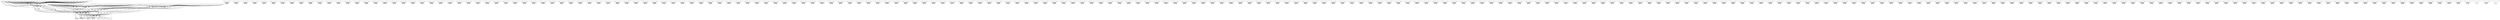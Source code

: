 digraph g{
D2[label="", shape = ellipse]

E2[label="", shape = ellipse]
D2_to_D16->E2
D2->E2

F2[label="", shape = ellipse]
E2->F2

G2[label="", shape = ellipse]

H2[label="", shape = ellipse]
G2_to_G16->H2
G2->H2

I2[label="", shape = ellipse]

J2[label="", shape = ellipse]
I2_to_I15->J2
I2->J2

K2[label="", shape = ellipse]
F2->K2
H2->K2
J2->K2

L2[label="", shape = ellipse]
K2_to_K13->L2
K2->L2

D3[label="", shape = ellipse]

E3[label="", shape = ellipse]
D2_to_D16->E3
D3->E3

F3[label="", shape = ellipse]
E3->F3

G3[label="", shape = ellipse]

H3[label="", shape = ellipse]
G2_to_G16->H3
G3->H3

I3[label="", shape = ellipse]

J3[label="", shape = ellipse]
I2_to_I15->J3
I3->J3

K3[label="", shape = ellipse]
F3->K3
H3->K3
J3->K3

L3[label="", shape = ellipse]
K2_to_K13->L3
K3->L3

D4[label="", shape = ellipse]

E4[label="", shape = ellipse]
D2_to_D16->E4
D4->E4

F4[label="", shape = ellipse]
E4->F4

G4[label="", shape = ellipse]

H4[label="", shape = ellipse]
G2_to_G16->H4
G4->H4

I4[label="", shape = ellipse]

J4[label="", shape = ellipse]
I2_to_I15->J4
I4->J4

K4[label="", shape = ellipse]
F4->K4
H4->K4
J4->K4

L4[label="", shape = ellipse]
K2_to_K13->L4
K4->L4

D5[label="", shape = ellipse]

E5[label="", shape = ellipse]
D2_to_D16->E5
D5->E5

F5[label="", shape = ellipse]
E5->F5

G5[label="", shape = ellipse]

H5[label="", shape = ellipse]
G2_to_G16->H5
G5->H5

I5[label="", shape = ellipse]

J5[label="", shape = ellipse]
I2_to_I15->J5
I5->J5

K5[label="", shape = ellipse]
F5->K5
H5->K5
J5->K5

L5[label="", shape = ellipse]
K2_to_K13->L5
K5->L5

D6[label="", shape = ellipse]

G6[label="", shape = ellipse]

I6[label="", shape = ellipse]

K6[label="", shape = ellipse]

D7[label="", shape = ellipse]

G7[label="", shape = ellipse]

I7[label="", shape = ellipse]

K7[label="", shape = ellipse]

D8[label="", shape = ellipse]

G8[label="", shape = ellipse]

I8[label="", shape = ellipse]

K8[label="", shape = ellipse]

D9[label="", shape = ellipse]

G9[label="", shape = ellipse]

I9[label="", shape = ellipse]

K9[label="", shape = ellipse]

D10[label="", shape = ellipse]

G10[label="", shape = ellipse]

I10[label="", shape = ellipse]

K10[label="", shape = ellipse]

D11[label="", shape = ellipse]

G11[label="", shape = ellipse]

I11[label="", shape = ellipse]

K11[label="", shape = ellipse]

D12[label="", shape = ellipse]

G12[label="", shape = ellipse]

I12[label="", shape = ellipse]

K12[label="", shape = ellipse]

D13[label="", shape = ellipse]

G13[label="", shape = ellipse]

I13[label="", shape = ellipse]

K13[label="", shape = ellipse]

D14[label="", shape = ellipse]

G14[label="", shape = ellipse]

I14[label="", shape = ellipse]

D15[label="", shape = ellipse]

G15[label="", shape = ellipse]

I15[label="", shape = ellipse]

D16[label="", shape = ellipse]

G16[label="", shape = ellipse]

F41[label="", shape = ellipse]

H41[label="", shape = ellipse]

J41[label="", shape = ellipse]

K41[label="", shape = ellipse]
F41->K41
H41->K41
J41->K41

F42[label="", shape = ellipse]

H42[label="", shape = ellipse]

J42[label="", shape = ellipse]

K42[label="", shape = ellipse]
F42->K42
H42->K42
J42->K42

F43[label="", shape = ellipse]

H43[label="", shape = ellipse]

J43[label="", shape = ellipse]

K43[label="", shape = ellipse]
F43->K43
H43->K43
J43->K43

F44[label="", shape = ellipse]

H44[label="", shape = ellipse]

J44[label="", shape = ellipse]

K44[label="", shape = ellipse]
F44->K44
H44->K44
J44->K44

F45[label="", shape = ellipse]

H45[label="", shape = ellipse]

J45[label="", shape = ellipse]

K45[label="", shape = ellipse]
F45->K45
H45->K45
J45->K45

F46[label="", shape = ellipse]

H46[label="", shape = ellipse]

J46[label="", shape = ellipse]

K46[label="", shape = ellipse]
F46->K46
H46->K46
J46->K46

F47[label="", shape = ellipse]

H47[label="", shape = ellipse]

J47[label="", shape = ellipse]

K47[label="", shape = ellipse]
F47->K47
H47->K47
J47->K47

F48[label="", shape = ellipse]

H48[label="", shape = ellipse]

J48[label="", shape = ellipse]

K48[label="", shape = ellipse]
F48->K48
H48->K48
J48->K48

F49[label="", shape = ellipse]

H49[label="", shape = ellipse]

J49[label="", shape = ellipse]

K49[label="", shape = ellipse]
F49->K49
H49->K49
J49->K49

F50[label="", shape = ellipse]

H50[label="", shape = ellipse]

J50[label="", shape = ellipse]

K50[label="", shape = ellipse]
F50->K50
H50->K50
J50->K50

F51[label="", shape = ellipse]

H51[label="", shape = ellipse]

J51[label="", shape = ellipse]

K51[label="", shape = ellipse]
F51->K51
H51->K51
J51->K51

F52[label="", shape = ellipse]

H52[label="", shape = ellipse]

J52[label="", shape = ellipse]

K52[label="", shape = ellipse]
F52->K52
H52->K52
J52->K52

F53[label="", shape = ellipse]

H53[label="", shape = ellipse]

J53[label="", shape = ellipse]

K53[label="", shape = ellipse]
F53->K53
H53->K53
J53->K53

F54[label="", shape = ellipse]

H54[label="", shape = ellipse]

J54[label="", shape = ellipse]

K54[label="", shape = ellipse]
F54->K54
H54->K54
J54->K54

F55[label="", shape = ellipse]

H55[label="", shape = ellipse]

J55[label="", shape = ellipse]

K55[label="", shape = ellipse]
F55->K55
H55->K55
J55->K55

F56[label="", shape = ellipse]

H56[label="", shape = ellipse]

J56[label="", shape = ellipse]

K56[label="", shape = ellipse]
F56->K56
H56->K56
J56->K56

F57[label="", shape = ellipse]

H57[label="", shape = ellipse]

J57[label="", shape = ellipse]

K57[label="", shape = ellipse]
F57->K57
H57->K57
J57->K57

F58[label="", shape = ellipse]

H58[label="", shape = ellipse]

J58[label="", shape = ellipse]

K58[label="", shape = ellipse]
F58->K58
H58->K58
J58->K58

F59[label="", shape = ellipse]

H59[label="", shape = ellipse]

J59[label="", shape = ellipse]

K59[label="", shape = ellipse]
F59->K59
H59->K59
J59->K59

F60[label="", shape = ellipse]

H60[label="", shape = ellipse]

J60[label="", shape = ellipse]

K60[label="", shape = ellipse]
F60->K60
H60->K60
J60->K60

F61[label="", shape = ellipse]

H61[label="", shape = ellipse]

J61[label="", shape = ellipse]

K61[label="", shape = ellipse]
F61->K61
H61->K61
J61->K61

F62[label="", shape = ellipse]

H62[label="", shape = ellipse]

J62[label="", shape = ellipse]

K62[label="", shape = ellipse]
F62->K62
H62->K62
J62->K62

F63[label="", shape = ellipse]

H63[label="", shape = ellipse]

J63[label="", shape = ellipse]

K63[label="", shape = ellipse]
F63->K63
H63->K63
J63->K63

F64[label="", shape = ellipse]

H64[label="", shape = ellipse]

J64[label="", shape = ellipse]

K64[label="", shape = ellipse]
F64->K64
H64->K64
J64->K64

F65[label="", shape = ellipse]

H65[label="", shape = ellipse]

J65[label="", shape = ellipse]

K65[label="", shape = ellipse]
F65->K65
H65->K65
J65->K65

F66[label="", shape = ellipse]

H66[label="", shape = ellipse]

J66[label="", shape = ellipse]

K66[label="", shape = ellipse]
F66->K66
H66->K66
J66->K66

F67[label="", shape = ellipse]

H67[label="", shape = ellipse]

J67[label="", shape = ellipse]

K67[label="", shape = ellipse]
F67->K67
H67->K67
J67->K67

F68[label="", shape = ellipse]

H68[label="", shape = ellipse]

J68[label="", shape = ellipse]

K68[label="", shape = ellipse]
F68->K68
H68->K68
J68->K68

F69[label="", shape = ellipse]

H69[label="", shape = ellipse]

J69[label="", shape = ellipse]

K69[label="", shape = ellipse]
F69->K69
H69->K69
J69->K69

F70[label="", shape = ellipse]

H70[label="", shape = ellipse]

J70[label="", shape = ellipse]

K70[label="", shape = ellipse]
F70->K70
H70->K70
J70->K70

F71[label="", shape = ellipse]

H71[label="", shape = ellipse]

J71[label="", shape = ellipse]

K71[label="", shape = ellipse]
F71->K71
H71->K71
J71->K71

F72[label="", shape = ellipse]

H72[label="", shape = ellipse]

J72[label="", shape = ellipse]

K72[label="", shape = ellipse]
F72->K72
H72->K72
J72->K72

F73[label="", shape = ellipse]

H73[label="", shape = ellipse]

J73[label="", shape = ellipse]

K73[label="", shape = ellipse]
F73->K73
H73->K73
J73->K73

F74[label="", shape = ellipse]

H74[label="", shape = ellipse]

J74[label="", shape = ellipse]

K74[label="", shape = ellipse]
F74->K74
H74->K74
J74->K74

F75[label="", shape = ellipse]

H75[label="", shape = ellipse]

J75[label="", shape = ellipse]

K75[label="", shape = ellipse]
F75->K75
H75->K75
J75->K75

F76[label="", shape = ellipse]

H76[label="", shape = ellipse]

J76[label="", shape = ellipse]

K76[label="", shape = ellipse]
F76->K76
H76->K76
J76->K76

F77[label="", shape = ellipse]

H77[label="", shape = ellipse]

J77[label="", shape = ellipse]

K77[label="", shape = ellipse]
F77->K77
H77->K77
J77->K77

F78[label="", shape = ellipse]

H78[label="", shape = ellipse]

J78[label="", shape = ellipse]

K78[label="", shape = ellipse]
F78->K78
H78->K78
J78->K78

F79[label="", shape = ellipse]

H79[label="", shape = ellipse]

J79[label="", shape = ellipse]

K79[label="", shape = ellipse]
F79->K79
H79->K79
J79->K79

F80[label="", shape = ellipse]

H80[label="", shape = ellipse]

J80[label="", shape = ellipse]

K80[label="", shape = ellipse]
F80->K80
H80->K80
J80->K80

F81[label="", shape = ellipse]

H81[label="", shape = ellipse]

J81[label="", shape = ellipse]

K81[label="", shape = ellipse]
F81->K81
H81->K81
J81->K81

F82[label="", shape = ellipse]

H82[label="", shape = ellipse]

J82[label="", shape = ellipse]

K82[label="", shape = ellipse]
F82->K82
H82->K82
J82->K82

F83[label="", shape = ellipse]

H83[label="", shape = ellipse]

J83[label="", shape = ellipse]

K83[label="", shape = ellipse]
F83->K83
H83->K83
J83->K83

F84[label="", shape = ellipse]

H84[label="", shape = ellipse]

J84[label="", shape = ellipse]

K84[label="", shape = ellipse]
F84->K84
H84->K84
J84->K84

F85[label="", shape = ellipse]

H85[label="", shape = ellipse]

J85[label="", shape = ellipse]

K85[label="", shape = ellipse]
F85->K85
H85->K85
J85->K85

F86[label="", shape = ellipse]

H86[label="", shape = ellipse]

J86[label="", shape = ellipse]

K86[label="", shape = ellipse]
F86->K86
H86->K86
J86->K86

F87[label="", shape = ellipse]

H87[label="", shape = ellipse]

J87[label="", shape = ellipse]

K87[label="", shape = ellipse]
F87->K87
H87->K87
J87->K87

F88[label="", shape = ellipse]

H88[label="", shape = ellipse]

J88[label="", shape = ellipse]

K88[label="", shape = ellipse]
F88->K88
H88->K88
J88->K88

F89[label="", shape = ellipse]

H89[label="", shape = ellipse]

J89[label="", shape = ellipse]

K89[label="", shape = ellipse]
F89->K89
H89->K89
J89->K89

F90[label="", shape = ellipse]

H90[label="", shape = ellipse]

J90[label="", shape = ellipse]

K90[label="", shape = ellipse]
F90->K90
H90->K90
J90->K90

F91[label="", shape = ellipse]

H91[label="", shape = ellipse]

J91[label="", shape = ellipse]

K91[label="", shape = ellipse]
F91->K91
H91->K91
J91->K91

F92[label="", shape = ellipse]

H92[label="", shape = ellipse]

J92[label="", shape = ellipse]

K92[label="", shape = ellipse]
F92->K92
H92->K92
J92->K92

F93[label="", shape = ellipse]

H93[label="", shape = ellipse]

J93[label="", shape = ellipse]

K93[label="", shape = ellipse]
F93->K93
H93->K93
J93->K93

F94[label="", shape = ellipse]

H94[label="", shape = ellipse]

J94[label="", shape = ellipse]

K94[label="", shape = ellipse]
F94->K94
H94->K94
J94->K94

F95[label="", shape = ellipse]

H95[label="", shape = ellipse]

J95[label="", shape = ellipse]

K95[label="", shape = ellipse]
F95->K95
H95->K95
J95->K95

F96[label="", shape = ellipse]

H96[label="", shape = ellipse]

J96[label="", shape = ellipse]

K96[label="", shape = ellipse]
F96->K96
H96->K96
J96->K96

F97[label="", shape = ellipse]

H97[label="", shape = ellipse]

J97[label="", shape = ellipse]

K97[label="", shape = ellipse]
F97->K97
H97->K97
J97->K97

F98[label="", shape = ellipse]

H98[label="", shape = ellipse]

J98[label="", shape = ellipse]

K98[label="", shape = ellipse]
F98->K98
H98->K98
J98->K98

F99[label="", shape = ellipse]

H99[label="", shape = ellipse]

J99[label="", shape = ellipse]

K99[label="", shape = ellipse]
F99->K99
H99->K99
J99->K99

F100[label="", shape = ellipse]

H100[label="", shape = ellipse]

J100[label="", shape = ellipse]

K100[label="", shape = ellipse]
F100->K100
H100->K100
J100->K100

F101[label="", shape = ellipse]

H101[label="", shape = ellipse]

J101[label="", shape = ellipse]

K101[label="", shape = ellipse]
F101->K101
H101->K101
J101->K101

F102[label="", shape = ellipse]

H102[label="", shape = ellipse]

J102[label="", shape = ellipse]

K102[label="", shape = ellipse]
F102->K102
H102->K102
J102->K102

F103[label="", shape = ellipse]

H103[label="", shape = ellipse]

J103[label="", shape = ellipse]

K103[label="", shape = ellipse]
F103->K103
H103->K103
J103->K103

F104[label="", shape = ellipse]

H104[label="", shape = ellipse]

J104[label="", shape = ellipse]

K104[label="", shape = ellipse]
F104->K104
H104->K104
J104->K104

F105[label="", shape = ellipse]

H105[label="", shape = ellipse]

J105[label="", shape = ellipse]

K105[label="", shape = ellipse]
F105->K105
H105->K105
J105->K105

F106[label="", shape = ellipse]

H106[label="", shape = ellipse]

J106[label="", shape = ellipse]

K106[label="", shape = ellipse]
F106->K106
H106->K106
J106->K106

F107[label="", shape = ellipse]

H107[label="", shape = ellipse]

J107[label="", shape = ellipse]

K107[label="", shape = ellipse]
F107->K107
H107->K107
J107->K107

F108[label="", shape = ellipse]

H108[label="", shape = ellipse]

J108[label="", shape = ellipse]

K108[label="", shape = ellipse]
F108->K108
H108->K108
J108->K108

F109[label="", shape = ellipse]

H109[label="", shape = ellipse]

J109[label="", shape = ellipse]

K109[label="", shape = ellipse]
F109->K109
H109->K109
J109->K109

F110[label="", shape = ellipse]

H110[label="", shape = ellipse]

J110[label="", shape = ellipse]

K110[label="", shape = ellipse]
F110->K110
H110->K110
J110->K110

F111[label="", shape = ellipse]

H111[label="", shape = ellipse]

J111[label="", shape = ellipse]

K111[label="", shape = ellipse]
F111->K111
H111->K111
J111->K111

F112[label="", shape = ellipse]

H112[label="", shape = ellipse]

J112[label="", shape = ellipse]

K112[label="", shape = ellipse]
F112->K112
H112->K112
J112->K112

F113[label="", shape = ellipse]

H113[label="", shape = ellipse]

J113[label="", shape = ellipse]

K113[label="", shape = ellipse]
F113->K113
H113->K113
J113->K113

F114[label="", shape = ellipse]

H114[label="", shape = ellipse]

J114[label="", shape = ellipse]

K114[label="", shape = ellipse]
F114->K114
H114->K114
J114->K114

F115[label="", shape = ellipse]

H115[label="", shape = ellipse]

J115[label="", shape = ellipse]

K115[label="", shape = ellipse]
F115->K115
H115->K115
J115->K115

F116[label="", shape = ellipse]

H116[label="", shape = ellipse]

J116[label="", shape = ellipse]

K116[label="", shape = ellipse]
F116->K116
H116->K116
J116->K116

F117[label="", shape = ellipse]

H117[label="", shape = ellipse]

J117[label="", shape = ellipse]

K117[label="", shape = ellipse]
F117->K117
H117->K117
J117->K117

F118[label="", shape = ellipse]

H118[label="", shape = ellipse]

J118[label="", shape = ellipse]

K118[label="", shape = ellipse]
F118->K118
H118->K118
J118->K118

F119[label="", shape = ellipse]

H119[label="", shape = ellipse]

J119[label="", shape = ellipse]

K119[label="", shape = ellipse]
F119->K119
H119->K119
J119->K119

F120[label="", shape = ellipse]

H120[label="", shape = ellipse]

J120[label="", shape = ellipse]

K120[label="", shape = ellipse]
F120->K120
H120->K120
J120->K120

F121[label="", shape = ellipse]

H121[label="", shape = ellipse]

J121[label="", shape = ellipse]

K121[label="", shape = ellipse]
F121->K121
H121->K121
J121->K121

F122[label="", shape = ellipse]

H122[label="", shape = ellipse]

J122[label="", shape = ellipse]

K122[label="", shape = ellipse]
F122->K122
H122->K122
J122->K122

F123[label="", shape = ellipse]

H123[label="", shape = ellipse]

J123[label="", shape = ellipse]

K123[label="", shape = ellipse]
F123->K123
H123->K123
J123->K123

F124[label="", shape = ellipse]

H124[label="", shape = ellipse]

J124[label="", shape = ellipse]

K124[label="", shape = ellipse]
F124->K124
H124->K124
J124->K124

F125[label="", shape = ellipse]

H125[label="", shape = ellipse]

J125[label="", shape = ellipse]

K125[label="", shape = ellipse]
F125->K125
H125->K125
J125->K125

F126[label="", shape = ellipse]

H126[label="", shape = ellipse]

J126[label="", shape = ellipse]

K126[label="", shape = ellipse]
F126->K126
H126->K126
J126->K126

F127[label="", shape = ellipse]

H127[label="", shape = ellipse]

J127[label="", shape = ellipse]

K127[label="", shape = ellipse]
F127->K127
H127->K127
J127->K127

F128[label="", shape = ellipse]

H128[label="", shape = ellipse]

J128[label="", shape = ellipse]

K128[label="", shape = ellipse]
F128->K128
H128->K128
J128->K128

F129[label="", shape = ellipse]

H129[label="", shape = ellipse]

J129[label="", shape = ellipse]

K129[label="", shape = ellipse]
F129->K129
H129->K129
J129->K129

F130[label="", shape = ellipse]

H130[label="", shape = ellipse]

J130[label="", shape = ellipse]

K130[label="", shape = ellipse]
F130->K130
H130->K130
J130->K130

F131[label="", shape = ellipse]

H131[label="", shape = ellipse]

J131[label="", shape = ellipse]

K131[label="", shape = ellipse]
F131->K131
H131->K131
J131->K131

F132[label="", shape = ellipse]

H132[label="", shape = ellipse]

J132[label="", shape = ellipse]

K132[label="", shape = ellipse]
F132->K132
H132->K132
J132->K132

F133[label="", shape = ellipse]

H133[label="", shape = ellipse]

J133[label="", shape = ellipse]

K133[label="", shape = ellipse]
F133->K133
H133->K133
J133->K133

F134[label="", shape = ellipse]

H134[label="", shape = ellipse]

J134[label="", shape = ellipse]

K134[label="", shape = ellipse]
F134->K134
H134->K134
J134->K134

F135[label="", shape = ellipse]

H135[label="", shape = ellipse]

J135[label="", shape = ellipse]

K135[label="", shape = ellipse]
F135->K135
H135->K135
J135->K135

F136[label="", shape = ellipse]

H136[label="", shape = ellipse]

J136[label="", shape = ellipse]

K136[label="", shape = ellipse]
F136->K136
H136->K136
J136->K136

F137[label="", shape = ellipse]

H137[label="", shape = ellipse]

J137[label="", shape = ellipse]

K137[label="", shape = ellipse]
F137->K137
H137->K137
J137->K137

F138[label="", shape = ellipse]

H138[label="", shape = ellipse]

J138[label="", shape = ellipse]

K138[label="", shape = ellipse]
F138->K138
H138->K138
J138->K138

F139[label="", shape = ellipse]

H139[label="", shape = ellipse]

J139[label="", shape = ellipse]

K139[label="", shape = ellipse]
F139->K139
H139->K139
J139->K139

F140[label="", shape = ellipse]

H140[label="", shape = ellipse]

J140[label="", shape = ellipse]

K140[label="", shape = ellipse]
F140->K140
H140->K140
J140->K140

F141[label="", shape = ellipse]

H141[label="", shape = ellipse]

J141[label="", shape = ellipse]

K141[label="", shape = ellipse]
F141->K141
H141->K141
J141->K141

F142[label="", shape = ellipse]

H142[label="", shape = ellipse]

J142[label="", shape = ellipse]

K142[label="", shape = ellipse]
F142->K142
H142->K142
J142->K142

F143[label="", shape = ellipse]

H143[label="", shape = ellipse]

J143[label="", shape = ellipse]

K143[label="", shape = ellipse]
F143->K143
H143->K143
J143->K143

F144[label="", shape = ellipse]

H144[label="", shape = ellipse]

J144[label="", shape = ellipse]

K144[label="", shape = ellipse]
F144->K144
H144->K144
J144->K144

F145[label="", shape = ellipse]

H145[label="", shape = ellipse]

J145[label="", shape = ellipse]

K145[label="", shape = ellipse]
F145->K145
H145->K145
J145->K145

F146[label="", shape = ellipse]

H146[label="", shape = ellipse]

J146[label="", shape = ellipse]

K146[label="", shape = ellipse]
F146->K146
H146->K146
J146->K146

F147[label="", shape = ellipse]

H147[label="", shape = ellipse]

J147[label="", shape = ellipse]

K147[label="", shape = ellipse]
F147->K147
H147->K147
J147->K147

F148[label="", shape = ellipse]

H148[label="", shape = ellipse]

J148[label="", shape = ellipse]

K148[label="", shape = ellipse]
F148->K148
H148->K148
J148->K148

F149[label="", shape = ellipse]

H149[label="", shape = ellipse]

J149[label="", shape = ellipse]

K149[label="", shape = ellipse]
F149->K149
H149->K149
J149->K149

F150[label="", shape = ellipse]

H150[label="", shape = ellipse]

J150[label="", shape = ellipse]

K150[label="", shape = ellipse]
F150->K150
H150->K150
J150->K150

F151[label="", shape = ellipse]

H151[label="", shape = ellipse]

J151[label="", shape = ellipse]

K151[label="", shape = ellipse]
F151->K151
H151->K151
J151->K151

F152[label="", shape = ellipse]

H152[label="", shape = ellipse]

J152[label="", shape = ellipse]

K152[label="", shape = ellipse]
F152->K152
H152->K152
J152->K152

F153[label="", shape = ellipse]

H153[label="", shape = ellipse]

J153[label="", shape = ellipse]

K153[label="", shape = ellipse]
F153->K153
H153->K153
J153->K153

F154[label="", shape = ellipse]

H154[label="", shape = ellipse]

J154[label="", shape = ellipse]

K154[label="", shape = ellipse]
F154->K154
H154->K154
J154->K154

F155[label="", shape = ellipse]

H155[label="", shape = ellipse]

J155[label="", shape = ellipse]

K155[label="", shape = ellipse]
F155->K155
H155->K155
J155->K155

F156[label="", shape = ellipse]

H156[label="", shape = ellipse]

J156[label="", shape = ellipse]

K156[label="", shape = ellipse]
F156->K156
H156->K156
J156->K156

F157[label="", shape = ellipse]

H157[label="", shape = ellipse]

J157[label="", shape = ellipse]

K157[label="", shape = ellipse]
F157->K157
H157->K157
J157->K157

F158[label="", shape = ellipse]

H158[label="", shape = ellipse]

J158[label="", shape = ellipse]

K158[label="", shape = ellipse]
F158->K158
H158->K158
J158->K158

F159[label="", shape = ellipse]

H159[label="", shape = ellipse]

J159[label="", shape = ellipse]

K159[label="", shape = ellipse]
F159->K159
H159->K159
J159->K159

F160[label="", shape = ellipse]

H160[label="", shape = ellipse]

J160[label="", shape = ellipse]

K160[label="", shape = ellipse]
F160->K160
H160->K160
J160->K160

F161[label="", shape = ellipse]

H161[label="", shape = ellipse]

J161[label="", shape = ellipse]

K161[label="", shape = ellipse]
F161->K161
H161->K161
J161->K161

F162[label="", shape = ellipse]

H162[label="", shape = ellipse]

J162[label="", shape = ellipse]

K162[label="", shape = ellipse]
F162->K162
H162->K162
J162->K162

F163[label="", shape = ellipse]

H163[label="", shape = ellipse]

J163[label="", shape = ellipse]

K163[label="", shape = ellipse]
F163->K163
H163->K163
J163->K163

F164[label="", shape = ellipse]

H164[label="", shape = ellipse]

J164[label="", shape = ellipse]

K164[label="", shape = ellipse]
F164->K164
H164->K164
J164->K164

F165[label="", shape = ellipse]

H165[label="", shape = ellipse]

J165[label="", shape = ellipse]

K165[label="", shape = ellipse]
F165->K165
H165->K165
J165->K165

F166[label="", shape = ellipse]

H166[label="", shape = ellipse]

J166[label="", shape = ellipse]

K166[label="", shape = ellipse]
F166->K166
H166->K166
J166->K166

F167[label="", shape = ellipse]

H167[label="", shape = ellipse]

J167[label="", shape = ellipse]

K167[label="", shape = ellipse]
F167->K167
H167->K167
J167->K167

F168[label="", shape = ellipse]

H168[label="", shape = ellipse]

J168[label="", shape = ellipse]

K168[label="", shape = ellipse]
F168->K168
H168->K168
J168->K168

F169[label="", shape = ellipse]

H169[label="", shape = ellipse]

J169[label="", shape = ellipse]

K169[label="", shape = ellipse]
F169->K169
H169->K169
J169->K169

F170[label="", shape = ellipse]

H170[label="", shape = ellipse]

J170[label="", shape = ellipse]

K170[label="", shape = ellipse]
F170->K170
H170->K170
J170->K170

F171[label="", shape = ellipse]

H171[label="", shape = ellipse]

J171[label="", shape = ellipse]

K171[label="", shape = ellipse]
F171->K171
H171->K171
J171->K171

F172[label="", shape = ellipse]

H172[label="", shape = ellipse]

J172[label="", shape = ellipse]

K172[label="", shape = ellipse]
F172->K172
H172->K172
J172->K172

F173[label="", shape = ellipse]

H173[label="", shape = ellipse]

J173[label="", shape = ellipse]

K173[label="", shape = ellipse]
F173->K173
H173->K173
J173->K173

F174[label="", shape = ellipse]

H174[label="", shape = ellipse]

J174[label="", shape = ellipse]

K174[label="", shape = ellipse]
F174->K174
H174->K174
J174->K174

F175[label="", shape = ellipse]

H175[label="", shape = ellipse]

J175[label="", shape = ellipse]

K175[label="", shape = ellipse]
F175->K175
H175->K175
J175->K175

F176[label="", shape = ellipse]

H176[label="", shape = ellipse]

J176[label="", shape = ellipse]

K176[label="", shape = ellipse]
F176->K176
H176->K176
J176->K176

F177[label="", shape = ellipse]

H177[label="", shape = ellipse]

J177[label="", shape = ellipse]

K177[label="", shape = ellipse]
F177->K177
H177->K177
J177->K177

F178[label="", shape = ellipse]

H178[label="", shape = ellipse]

J178[label="", shape = ellipse]

K178[label="", shape = ellipse]
F178->K178
H178->K178
J178->K178

F179[label="", shape = ellipse]

H179[label="", shape = ellipse]

J179[label="", shape = ellipse]

K179[label="", shape = ellipse]
F179->K179
H179->K179
J179->K179

F180[label="", shape = ellipse]

H180[label="", shape = ellipse]

J180[label="", shape = ellipse]

K180[label="", shape = ellipse]
F180->K180
H180->K180
J180->K180

F181[label="", shape = ellipse]

H181[label="", shape = ellipse]

J181[label="", shape = ellipse]

K181[label="", shape = ellipse]
F181->K181
H181->K181
J181->K181

F182[label="", shape = ellipse]

H182[label="", shape = ellipse]

J182[label="", shape = ellipse]

K182[label="", shape = ellipse]
F182->K182
H182->K182
J182->K182

F183[label="", shape = ellipse]

H183[label="", shape = ellipse]

J183[label="", shape = ellipse]

K183[label="", shape = ellipse]
F183->K183
H183->K183
J183->K183

F184[label="", shape = ellipse]

H184[label="", shape = ellipse]

J184[label="", shape = ellipse]

K184[label="", shape = ellipse]
F184->K184
H184->K184
J184->K184

F185[label="", shape = ellipse]

H185[label="", shape = ellipse]

J185[label="", shape = ellipse]

K185[label="", shape = ellipse]
F185->K185
H185->K185
J185->K185

F186[label="", shape = ellipse]

H186[label="", shape = ellipse]

J186[label="", shape = ellipse]

K186[label="", shape = ellipse]
F186->K186
H186->K186
J186->K186

F187[label="", shape = ellipse]

H187[label="", shape = ellipse]

J187[label="", shape = ellipse]

K187[label="", shape = ellipse]
F187->K187
H187->K187
J187->K187

F188[label="", shape = ellipse]

H188[label="", shape = ellipse]

J188[label="", shape = ellipse]

K188[label="", shape = ellipse]
F188->K188
H188->K188
J188->K188

F189[label="", shape = ellipse]

H189[label="", shape = ellipse]

J189[label="", shape = ellipse]

K189[label="", shape = ellipse]
F189->K189
H189->K189
J189->K189

F190[label="", shape = ellipse]

H190[label="", shape = ellipse]

J190[label="", shape = ellipse]

K190[label="", shape = ellipse]
F190->K190
H190->K190
J190->K190

F191[label="", shape = ellipse]

H191[label="", shape = ellipse]

J191[label="", shape = ellipse]

K191[label="", shape = ellipse]
F191->K191
H191->K191
J191->K191

F192[label="", shape = ellipse]

H192[label="", shape = ellipse]

J192[label="", shape = ellipse]

K192[label="", shape = ellipse]
F192->K192
H192->K192
J192->K192

F193[label="", shape = ellipse]

H193[label="", shape = ellipse]

J193[label="", shape = ellipse]

K193[label="", shape = ellipse]
F193->K193
H193->K193
J193->K193

F194[label="", shape = ellipse]

H194[label="", shape = ellipse]

J194[label="", shape = ellipse]

K194[label="", shape = ellipse]
F194->K194
H194->K194
J194->K194

F195[label="", shape = ellipse]

H195[label="", shape = ellipse]

J195[label="", shape = ellipse]

K195[label="", shape = ellipse]
F195->K195
H195->K195
J195->K195

F196[label="", shape = ellipse]

H196[label="", shape = ellipse]

J196[label="", shape = ellipse]

K196[label="", shape = ellipse]
F196->K196
H196->K196
J196->K196

F197[label="", shape = ellipse]

H197[label="", shape = ellipse]

J197[label="", shape = ellipse]

K197[label="", shape = ellipse]
F197->K197
H197->K197
J197->K197

F198[label="", shape = ellipse]

H198[label="", shape = ellipse]

J198[label="", shape = ellipse]

K198[label="", shape = ellipse]
F198->K198
H198->K198
J198->K198

F199[label="", shape = ellipse]

H199[label="", shape = ellipse]

J199[label="", shape = ellipse]

K199[label="", shape = ellipse]
F199->K199
H199->K199
J199->K199

F200[label="", shape = ellipse]

H200[label="", shape = ellipse]

J200[label="", shape = ellipse]

K200[label="", shape = ellipse]
F200->K200
H200->K200
J200->K200

F201[label="", shape = ellipse]

H201[label="", shape = ellipse]

J201[label="", shape = ellipse]

K201[label="", shape = ellipse]
F201->K201
H201->K201
J201->K201

F202[label="", shape = ellipse]

H202[label="", shape = ellipse]

J202[label="", shape = ellipse]

K202[label="", shape = ellipse]
F202->K202
H202->K202
J202->K202

F203[label="", shape = ellipse]

H203[label="", shape = ellipse]

J203[label="", shape = ellipse]

K203[label="", shape = ellipse]
F203->K203
H203->K203
J203->K203

F204[label="", shape = ellipse]

H204[label="", shape = ellipse]

J204[label="", shape = ellipse]

K204[label="", shape = ellipse]
F204->K204
H204->K204
J204->K204

F205[label="", shape = ellipse]

H205[label="", shape = ellipse]

J205[label="", shape = ellipse]

K205[label="", shape = ellipse]
F205->K205
H205->K205
J205->K205

F206[label="", shape = ellipse]

H206[label="", shape = ellipse]

J206[label="", shape = ellipse]

K206[label="", shape = ellipse]
F206->K206
H206->K206
J206->K206

F207[label="", shape = ellipse]

H207[label="", shape = ellipse]

J207[label="", shape = ellipse]

K207[label="", shape = ellipse]
F207->K207
H207->K207
J207->K207

F208[label="", shape = ellipse]

H208[label="", shape = ellipse]

J208[label="", shape = ellipse]

K208[label="", shape = ellipse]
F208->K208
H208->K208
J208->K208

F209[label="", shape = ellipse]

H209[label="", shape = ellipse]

J209[label="", shape = ellipse]

K209[label="", shape = ellipse]
F209->K209
H209->K209
J209->K209

F210[label="", shape = ellipse]

H210[label="", shape = ellipse]

J210[label="", shape = ellipse]

K210[label="", shape = ellipse]
F210->K210
H210->K210
J210->K210

F211[label="", shape = ellipse]

H211[label="", shape = ellipse]

J211[label="", shape = ellipse]

K211[label="", shape = ellipse]
F211->K211
H211->K211
J211->K211

F212[label="", shape = ellipse]

H212[label="", shape = ellipse]

J212[label="", shape = ellipse]

K212[label="", shape = ellipse]
F212->K212
H212->K212
J212->K212

F213[label="", shape = ellipse]

H213[label="", shape = ellipse]

J213[label="", shape = ellipse]

K213[label="", shape = ellipse]
F213->K213
H213->K213
J213->K213

F214[label="", shape = ellipse]

H214[label="", shape = ellipse]

J214[label="", shape = ellipse]

K214[label="", shape = ellipse]
F214->K214
H214->K214
J214->K214

F215[label="", shape = ellipse]

H215[label="", shape = ellipse]

J215[label="", shape = ellipse]

K215[label="", shape = ellipse]
F215->K215
H215->K215
J215->K215

F216[label="", shape = ellipse]

H216[label="", shape = ellipse]

J216[label="", shape = ellipse]

K216[label="", shape = ellipse]
F216->K216
H216->K216
J216->K216

F217[label="", shape = ellipse]

H217[label="", shape = ellipse]

J217[label="", shape = ellipse]

K217[label="", shape = ellipse]
F217->K217
H217->K217
J217->K217

F218[label="", shape = ellipse]

H218[label="", shape = ellipse]

J218[label="", shape = ellipse]

K218[label="", shape = ellipse]
F218->K218
H218->K218
J218->K218

F219[label="", shape = ellipse]

H219[label="", shape = ellipse]

J219[label="", shape = ellipse]

K219[label="", shape = ellipse]
F219->K219
H219->K219
J219->K219

F220[label="", shape = ellipse]

H220[label="", shape = ellipse]

J220[label="", shape = ellipse]

K220[label="", shape = ellipse]
F220->K220
H220->K220
J220->K220

F221[label="", shape = ellipse]

H221[label="", shape = ellipse]

J221[label="", shape = ellipse]

K221[label="", shape = ellipse]
F221->K221
H221->K221
J221->K221

F222[label="", shape = ellipse]

H222[label="", shape = ellipse]

J222[label="", shape = ellipse]

K222[label="", shape = ellipse]
F222->K222
H222->K222
J222->K222

F223[label="", shape = ellipse]

H223[label="", shape = ellipse]

J223[label="", shape = ellipse]

K223[label="", shape = ellipse]
F223->K223
H223->K223
J223->K223

F224[label="", shape = ellipse]

H224[label="", shape = ellipse]

J224[label="", shape = ellipse]

K224[label="", shape = ellipse]
F224->K224
H224->K224
J224->K224

F225[label="", shape = ellipse]

H225[label="", shape = ellipse]

J225[label="", shape = ellipse]

K225[label="", shape = ellipse]
F225->K225
H225->K225
J225->K225

F226[label="", shape = ellipse]

H226[label="", shape = ellipse]

J226[label="", shape = ellipse]

K226[label="", shape = ellipse]
F226->K226
H226->K226
J226->K226

F227[label="", shape = ellipse]

H227[label="", shape = ellipse]

J227[label="", shape = ellipse]

K227[label="", shape = ellipse]
F227->K227
H227->K227
J227->K227

F228[label="", shape = ellipse]

H228[label="", shape = ellipse]

J228[label="", shape = ellipse]

K228[label="", shape = ellipse]
F228->K228
H228->K228
J228->K228

F229[label="", shape = ellipse]

H229[label="", shape = ellipse]

J229[label="", shape = ellipse]

K229[label="", shape = ellipse]
F229->K229
H229->K229
J229->K229

F230[label="", shape = ellipse]

H230[label="", shape = ellipse]

J230[label="", shape = ellipse]

K230[label="", shape = ellipse]
F230->K230
H230->K230
J230->K230

F231[label="", shape = ellipse]

H231[label="", shape = ellipse]

J231[label="", shape = ellipse]

K231[label="", shape = ellipse]
F231->K231
H231->K231
J231->K231

F232[label="", shape = ellipse]

H232[label="", shape = ellipse]

J232[label="", shape = ellipse]

K232[label="", shape = ellipse]
F232->K232
H232->K232
J232->K232

F233[label="", shape = ellipse]

H233[label="", shape = ellipse]

J233[label="", shape = ellipse]

K233[label="", shape = ellipse]
F233->K233
H233->K233
J233->K233

F234[label="", shape = ellipse]

H234[label="", shape = ellipse]

J234[label="", shape = ellipse]

K234[label="", shape = ellipse]
F234->K234
H234->K234
J234->K234

F235[label="", shape = ellipse]

H235[label="", shape = ellipse]

J235[label="", shape = ellipse]

K235[label="", shape = ellipse]
F235->K235
H235->K235
J235->K235

F236[label="", shape = ellipse]

H236[label="", shape = ellipse]

J236[label="", shape = ellipse]

K236[label="", shape = ellipse]
F236->K236
H236->K236
J236->K236

F237[label="", shape = ellipse]

H237[label="", shape = ellipse]

J237[label="", shape = ellipse]

K237[label="", shape = ellipse]
F237->K237
H237->K237
J237->K237

F238[label="", shape = ellipse]

H238[label="", shape = ellipse]

J238[label="", shape = ellipse]

K238[label="", shape = ellipse]
F238->K238
H238->K238
J238->K238

F239[label="", shape = ellipse]

H239[label="", shape = ellipse]

J239[label="", shape = ellipse]

K239[label="", shape = ellipse]
F239->K239
H239->K239
J239->K239

F240[label="", shape = ellipse]

H240[label="", shape = ellipse]

J240[label="", shape = ellipse]

K240[label="", shape = ellipse]
F240->K240
H240->K240
J240->K240

F241[label="", shape = ellipse]

H241[label="", shape = ellipse]

J241[label="", shape = ellipse]

K241[label="", shape = ellipse]
F241->K241
H241->K241
J241->K241

F242[label="", shape = ellipse]

H242[label="", shape = ellipse]

J242[label="", shape = ellipse]

K242[label="", shape = ellipse]
F242->K242
H242->K242
J242->K242

F243[label="", shape = ellipse]

H243[label="", shape = ellipse]

J243[label="", shape = ellipse]

K243[label="", shape = ellipse]
F243->K243
H243->K243
J243->K243

F244[label="", shape = ellipse]

H244[label="", shape = ellipse]

J244[label="", shape = ellipse]

K244[label="", shape = ellipse]
F244->K244
H244->K244
J244->K244

F245[label="", shape = ellipse]

H245[label="", shape = ellipse]

J245[label="", shape = ellipse]

K245[label="", shape = ellipse]
F245->K245
H245->K245
J245->K245

F246[label="", shape = ellipse]

H246[label="", shape = ellipse]

J246[label="", shape = ellipse]

K246[label="", shape = ellipse]
F246->K246
H246->K246
J246->K246

F247[label="", shape = ellipse]

H247[label="", shape = ellipse]

J247[label="", shape = ellipse]

K247[label="", shape = ellipse]
F247->K247
H247->K247
J247->K247

F248[label="", shape = ellipse]

H248[label="", shape = ellipse]

J248[label="", shape = ellipse]

K248[label="", shape = ellipse]
F248->K248
H248->K248
J248->K248

F249[label="", shape = ellipse]

H249[label="", shape = ellipse]

J249[label="", shape = ellipse]

K249[label="", shape = ellipse]
F249->K249
H249->K249
J249->K249

F250[label="", shape = ellipse]

H250[label="", shape = ellipse]

J250[label="", shape = ellipse]

K250[label="", shape = ellipse]
F250->K250
H250->K250
J250->K250

F251[label="", shape = ellipse]

H251[label="", shape = ellipse]

J251[label="", shape = ellipse]

K251[label="", shape = ellipse]
F251->K251
H251->K251
J251->K251

F252[label="", shape = ellipse]

H252[label="", shape = ellipse]

J252[label="", shape = ellipse]

K252[label="", shape = ellipse]
F252->K252
H252->K252
J252->K252

F253[label="", shape = ellipse]

H253[label="", shape = ellipse]

J253[label="", shape = ellipse]

K253[label="", shape = ellipse]
F253->K253
H253->K253
J253->K253

F254[label="", shape = ellipse]

H254[label="", shape = ellipse]

J254[label="", shape = ellipse]

K254[label="", shape = ellipse]
F254->K254
H254->K254
J254->K254

F255[label="", shape = ellipse]

H255[label="", shape = ellipse]

J255[label="", shape = ellipse]

K255[label="", shape = ellipse]
F255->K255
H255->K255
J255->K255

F256[label="", shape = ellipse]

H256[label="", shape = ellipse]

J256[label="", shape = ellipse]

K256[label="", shape = ellipse]
F256->K256
H256->K256
J256->K256

F257[label="", shape = ellipse]

H257[label="", shape = ellipse]

J257[label="", shape = ellipse]

K257[label="", shape = ellipse]
F257->K257
H257->K257
J257->K257

F258[label="", shape = ellipse]

H258[label="", shape = ellipse]

J258[label="", shape = ellipse]

K258[label="", shape = ellipse]
F258->K258
H258->K258
J258->K258

F259[label="", shape = ellipse]

H259[label="", shape = ellipse]

J259[label="", shape = ellipse]

K259[label="", shape = ellipse]
F259->K259
H259->K259
J259->K259

F260[label="", shape = ellipse]

H260[label="", shape = ellipse]

J260[label="", shape = ellipse]

K260[label="", shape = ellipse]
F260->K260
H260->K260
J260->K260

F261[label="", shape = ellipse]

H261[label="", shape = ellipse]

J261[label="", shape = ellipse]

K261[label="", shape = ellipse]
F261->K261
H261->K261
J261->K261

F262[label="", shape = ellipse]

H262[label="", shape = ellipse]

J262[label="", shape = ellipse]

K262[label="", shape = ellipse]
F262->K262
H262->K262
J262->K262

F263[label="", shape = ellipse]

H263[label="", shape = ellipse]

J263[label="", shape = ellipse]

K263[label="", shape = ellipse]
F263->K263
H263->K263
J263->K263

F264[label="", shape = ellipse]

H264[label="", shape = ellipse]

J264[label="", shape = ellipse]

K264[label="", shape = ellipse]
F264->K264
H264->K264
J264->K264

F265[label="", shape = ellipse]

H265[label="", shape = ellipse]

J265[label="", shape = ellipse]

K265[label="", shape = ellipse]
F265->K265
H265->K265
J265->K265

F266[label="", shape = ellipse]

H266[label="", shape = ellipse]

J266[label="", shape = ellipse]

K266[label="", shape = ellipse]
F266->K266
H266->K266
J266->K266

F267[label="", shape = ellipse]

H267[label="", shape = ellipse]

J267[label="", shape = ellipse]

K267[label="", shape = ellipse]
F267->K267
H267->K267
J267->K267

F268[label="", shape = ellipse]

H268[label="", shape = ellipse]

J268[label="", shape = ellipse]

K268[label="", shape = ellipse]
F268->K268
H268->K268
J268->K268

F269[label="", shape = ellipse]

H269[label="", shape = ellipse]

J269[label="", shape = ellipse]

K269[label="", shape = ellipse]
F269->K269
H269->K269
J269->K269

F270[label="", shape = ellipse]

H270[label="", shape = ellipse]

J270[label="", shape = ellipse]

K270[label="", shape = ellipse]
F270->K270
H270->K270
J270->K270

F271[label="", shape = ellipse]

H271[label="", shape = ellipse]

J271[label="", shape = ellipse]

K271[label="", shape = ellipse]
F271->K271
H271->K271
J271->K271

F272[label="", shape = ellipse]

H272[label="", shape = ellipse]

J272[label="", shape = ellipse]

K272[label="", shape = ellipse]
F272->K272
H272->K272
J272->K272

F273[label="", shape = ellipse]

H273[label="", shape = ellipse]

J273[label="", shape = ellipse]

K273[label="", shape = ellipse]
F273->K273
H273->K273
J273->K273

F274[label="", shape = ellipse]

H274[label="", shape = ellipse]

J274[label="", shape = ellipse]

K274[label="", shape = ellipse]
F274->K274
H274->K274
J274->K274

F275[label="", shape = ellipse]

H275[label="", shape = ellipse]

J275[label="", shape = ellipse]

K275[label="", shape = ellipse]
F275->K275
H275->K275
J275->K275

F276[label="", shape = ellipse]

H276[label="", shape = ellipse]

J276[label="", shape = ellipse]

K276[label="", shape = ellipse]
F276->K276
H276->K276
J276->K276

F277[label="", shape = ellipse]

H277[label="", shape = ellipse]

J277[label="", shape = ellipse]

K277[label="", shape = ellipse]
F277->K277
H277->K277
J277->K277

F278[label="", shape = ellipse]

H278[label="", shape = ellipse]

J278[label="", shape = ellipse]

K278[label="", shape = ellipse]
F278->K278
H278->K278
J278->K278

F279[label="", shape = ellipse]

H279[label="", shape = ellipse]

J279[label="", shape = ellipse]

K279[label="", shape = ellipse]
F279->K279
H279->K279
J279->K279

F280[label="", shape = ellipse]

H280[label="", shape = ellipse]

J280[label="", shape = ellipse]

K280[label="", shape = ellipse]
F280->K280
H280->K280
J280->K280

F281[label="", shape = ellipse]

H281[label="", shape = ellipse]

J281[label="", shape = ellipse]

K281[label="", shape = ellipse]
F281->K281
H281->K281
J281->K281

F282[label="", shape = ellipse]

H282[label="", shape = ellipse]

J282[label="", shape = ellipse]

K282[label="", shape = ellipse]
F282->K282
H282->K282
J282->K282

F283[label="", shape = ellipse]

H283[label="", shape = ellipse]

J283[label="", shape = ellipse]

K283[label="", shape = ellipse]
F283->K283
H283->K283
J283->K283

D2[label="", shape = ellipse]

E2[label="", shape = ellipse]
D2_to_D30->E2
D2->E2

F2[label="", shape = ellipse]
E2->F2

G2[label="", shape = ellipse]

H2[label="", shape = ellipse]
G2_to_G30->H2
G2->H2

I2[label="", shape = ellipse]

J2[label="", shape = ellipse]
I2_to_I30->J2
I2->J2

K2[label="", shape = ellipse]
F2->K2
H2->K2
J2->K2

L2[label="", shape = ellipse]
K2_to_K4->L2
K2->L2

D3[label="", shape = ellipse]

E3[label="", shape = ellipse]
D2_to_D30->E3
D3->E3

F3[label="", shape = ellipse]
E3->F3

G3[label="", shape = ellipse]

H3[label="", shape = ellipse]
G2_to_G30->H3
G3->H3

I3[label="", shape = ellipse]

J3[label="", shape = ellipse]
I2_to_I30->J3
I3->J3

K3[label="", shape = ellipse]
F3->K3
H3->K3
J3->K3

L3[label="", shape = ellipse]
K2_to_K4->L3
K3->L3

D4[label="", shape = ellipse]

E4[label="", shape = ellipse]
D2_to_D30->E4
D4->E4

F4[label="", shape = ellipse]
E4->F4

G4[label="", shape = ellipse]

H4[label="", shape = ellipse]
G2_to_G30->H4
G4->H4

I4[label="", shape = ellipse]

J4[label="", shape = ellipse]
I2_to_I30->J4
I4->J4

K4[label="", shape = ellipse]
F4->K4
H4->K4
J4->K4

L4[label="", shape = ellipse]
K2_to_K4->L4
K4->L4

D5[label="", shape = ellipse]

E5[label="", shape = ellipse]
D2_to_D30->E5
D5->E5

F5[label="", shape = ellipse]
E5->F5

G5[label="", shape = ellipse]

H5[label="", shape = ellipse]
G2_to_G30->H5
G5->H5

I5[label="", shape = ellipse]

J5[label="", shape = ellipse]
I2_to_I30->J5
I5->J5

K5[label="", shape = ellipse]
F5->K5
H5->K5
J5->K5

L5[label="", shape = ellipse]
K2_to_K13->L5
K5->L5

D6[label="", shape = ellipse]

E6[label="", shape = ellipse]
D2_to_D30->E6
D6->E6

F6[label="", shape = ellipse]
E6->F6

G6[label="", shape = ellipse]

H6[label="", shape = ellipse]
G2_to_G30->H6
G6->H6

I6[label="", shape = ellipse]

J6[label="", shape = ellipse]
I2_to_I30->J6
I6->J6

K6[label="", shape = ellipse]
F6->K6
H6->K6
J6->K6

L6[label="", shape = ellipse]
K2_to_K13->L6
K6->L6

D7[label="", shape = ellipse]

G7[label="", shape = ellipse]

I7[label="", shape = ellipse]

K7[label="", shape = ellipse]

D8[label="", shape = ellipse]

G8[label="", shape = ellipse]

I8[label="", shape = ellipse]

K8[label="", shape = ellipse]

D9[label="", shape = ellipse]

G9[label="", shape = ellipse]

I9[label="", shape = ellipse]

K9[label="", shape = ellipse]

D10[label="", shape = ellipse]

G10[label="", shape = ellipse]

I10[label="", shape = ellipse]

K10[label="", shape = ellipse]

D11[label="", shape = ellipse]

G11[label="", shape = ellipse]

I11[label="", shape = ellipse]

K11[label="", shape = ellipse]

D12[label="", shape = ellipse]

G12[label="", shape = ellipse]

I12[label="", shape = ellipse]

K12[label="", shape = ellipse]

D13[label="", shape = ellipse]

G13[label="", shape = ellipse]

I13[label="", shape = ellipse]

K13[label="", shape = ellipse]

D14[label="", shape = ellipse]

G14[label="", shape = ellipse]

I14[label="", shape = ellipse]

D15[label="", shape = ellipse]

G15[label="", shape = ellipse]

I15[label="", shape = ellipse]

D16[label="", shape = ellipse]

G16[label="", shape = ellipse]

I16[label="", shape = ellipse]

D17[label="", shape = ellipse]

G17[label="", shape = ellipse]

I17[label="", shape = ellipse]

D18[label="", shape = ellipse]

G18[label="", shape = ellipse]

I18[label="", shape = ellipse]

D19[label="", shape = ellipse]

G19[label="", shape = ellipse]

I19[label="", shape = ellipse]

D20[label="", shape = ellipse]

G20[label="", shape = ellipse]

I20[label="", shape = ellipse]

D21[label="", shape = ellipse]

G21[label="", shape = ellipse]

I21[label="", shape = ellipse]

D22[label="", shape = ellipse]

G22[label="", shape = ellipse]

I22[label="", shape = ellipse]

D23[label="", shape = ellipse]

G23[label="", shape = ellipse]

I23[label="", shape = ellipse]

D24[label="", shape = ellipse]

G24[label="", shape = ellipse]

I24[label="", shape = ellipse]

D25[label="", shape = ellipse]

G25[label="", shape = ellipse]

I25[label="", shape = ellipse]

D26[label="", shape = ellipse]

G26[label="", shape = ellipse]

I26[label="", shape = ellipse]

D27[label="", shape = ellipse]

G27[label="", shape = ellipse]

I27[label="", shape = ellipse]

D28[label="", shape = ellipse]

G28[label="", shape = ellipse]

I28[label="", shape = ellipse]

D29[label="", shape = ellipse]

G29[label="", shape = ellipse]

I29[label="", shape = ellipse]

D30[label="", shape = ellipse]

G30[label="", shape = ellipse]

I30[label="", shape = ellipse]

F40[label="", shape = ellipse]

H40[label="", shape = ellipse]

J40[label="", shape = ellipse]

K40[label="", shape = ellipse]
F40->K40
H40->K40
J40->K40

F41[label="", shape = ellipse]

H41[label="", shape = ellipse]

J41[label="", shape = ellipse]

K41[label="", shape = ellipse]
F41->K41
H41->K41
J41->K41

F42[label="", shape = ellipse]

H42[label="", shape = ellipse]

J42[label="", shape = ellipse]

K42[label="", shape = ellipse]
F42->K42
H42->K42
J42->K42

F43[label="", shape = ellipse]

H43[label="", shape = ellipse]

J43[label="", shape = ellipse]

K43[label="", shape = ellipse]
F43->K43
H43->K43
J43->K43

F44[label="", shape = ellipse]

H44[label="", shape = ellipse]

J44[label="", shape = ellipse]

K44[label="", shape = ellipse]
F44->K44
H44->K44
J44->K44

F45[label="", shape = ellipse]

H45[label="", shape = ellipse]

J45[label="", shape = ellipse]

K45[label="", shape = ellipse]
F45->K45
H45->K45
J45->K45

F46[label="", shape = ellipse]

H46[label="", shape = ellipse]

J46[label="", shape = ellipse]

K46[label="", shape = ellipse]
F46->K46
H46->K46
J46->K46

F47[label="", shape = ellipse]

H47[label="", shape = ellipse]

J47[label="", shape = ellipse]

K47[label="", shape = ellipse]
F47->K47
H47->K47
J47->K47

F48[label="", shape = ellipse]

H48[label="", shape = ellipse]

J48[label="", shape = ellipse]

K48[label="", shape = ellipse]
F48->K48
H48->K48
J48->K48

F49[label="", shape = ellipse]

H49[label="", shape = ellipse]

J49[label="", shape = ellipse]

K49[label="", shape = ellipse]
F49->K49
H49->K49
J49->K49

F50[label="", shape = ellipse]

H50[label="", shape = ellipse]

J50[label="", shape = ellipse]

K50[label="", shape = ellipse]
F50->K50
H50->K50
J50->K50

F51[label="", shape = ellipse]

H51[label="", shape = ellipse]

J51[label="", shape = ellipse]

K51[label="", shape = ellipse]
F51->K51
H51->K51
J51->K51

F52[label="", shape = ellipse]

H52[label="", shape = ellipse]

J52[label="", shape = ellipse]

K52[label="", shape = ellipse]
F52->K52
H52->K52
J52->K52

F53[label="", shape = ellipse]

H53[label="", shape = ellipse]

J53[label="", shape = ellipse]

K53[label="", shape = ellipse]
F53->K53
H53->K53
J53->K53

F54[label="", shape = ellipse]

H54[label="", shape = ellipse]

J54[label="", shape = ellipse]

K54[label="", shape = ellipse]
F54->K54
H54->K54
J54->K54

F55[label="", shape = ellipse]

H55[label="", shape = ellipse]

J55[label="", shape = ellipse]

K55[label="", shape = ellipse]
F55->K55
H55->K55
J55->K55

F56[label="", shape = ellipse]

H56[label="", shape = ellipse]

J56[label="", shape = ellipse]

K56[label="", shape = ellipse]
F56->K56
H56->K56
J56->K56

F57[label="", shape = ellipse]

H57[label="", shape = ellipse]

J57[label="", shape = ellipse]

K57[label="", shape = ellipse]
F57->K57
H57->K57
J57->K57

F58[label="", shape = ellipse]

H58[label="", shape = ellipse]

J58[label="", shape = ellipse]

K58[label="", shape = ellipse]
F58->K58
H58->K58
J58->K58

F59[label="", shape = ellipse]

H59[label="", shape = ellipse]

J59[label="", shape = ellipse]

K59[label="", shape = ellipse]
F59->K59
H59->K59
J59->K59

F60[label="", shape = ellipse]

H60[label="", shape = ellipse]

J60[label="", shape = ellipse]

K60[label="", shape = ellipse]
F60->K60
H60->K60
J60->K60

F61[label="", shape = ellipse]

H61[label="", shape = ellipse]

J61[label="", shape = ellipse]

K61[label="", shape = ellipse]
F61->K61
H61->K61
J61->K61

F62[label="", shape = ellipse]

H62[label="", shape = ellipse]

J62[label="", shape = ellipse]

K62[label="", shape = ellipse]
F62->K62
H62->K62
J62->K62

F63[label="", shape = ellipse]

H63[label="", shape = ellipse]

J63[label="", shape = ellipse]

K63[label="", shape = ellipse]
F63->K63
H63->K63
J63->K63

F64[label="", shape = ellipse]

H64[label="", shape = ellipse]

J64[label="", shape = ellipse]

K64[label="", shape = ellipse]
F64->K64
H64->K64
J64->K64

F65[label="", shape = ellipse]

H65[label="", shape = ellipse]

J65[label="", shape = ellipse]

K65[label="", shape = ellipse]
F65->K65
H65->K65
J65->K65

F66[label="", shape = ellipse]

H66[label="", shape = ellipse]

J66[label="", shape = ellipse]

K66[label="", shape = ellipse]
F66->K66
H66->K66
J66->K66

F67[label="", shape = ellipse]

H67[label="", shape = ellipse]

J67[label="", shape = ellipse]

K67[label="", shape = ellipse]
F67->K67
H67->K67
J67->K67

F68[label="", shape = ellipse]

H68[label="", shape = ellipse]

J68[label="", shape = ellipse]

K68[label="", shape = ellipse]
F68->K68
H68->K68
J68->K68

F69[label="", shape = ellipse]

H69[label="", shape = ellipse]

J69[label="", shape = ellipse]

K69[label="", shape = ellipse]
F69->K69
H69->K69
J69->K69

F70[label="", shape = ellipse]

H70[label="", shape = ellipse]

J70[label="", shape = ellipse]

K70[label="", shape = ellipse]
F70->K70
H70->K70
J70->K70

F71[label="", shape = ellipse]

H71[label="", shape = ellipse]

J71[label="", shape = ellipse]

K71[label="", shape = ellipse]
F71->K71
H71->K71
J71->K71

F72[label="", shape = ellipse]

H72[label="", shape = ellipse]

J72[label="", shape = ellipse]

K72[label="", shape = ellipse]
F72->K72
H72->K72
J72->K72

F73[label="", shape = ellipse]

H73[label="", shape = ellipse]

J73[label="", shape = ellipse]

K73[label="", shape = ellipse]
F73->K73
H73->K73
J73->K73

F74[label="", shape = ellipse]

H74[label="", shape = ellipse]

J74[label="", shape = ellipse]

K74[label="", shape = ellipse]
F74->K74
H74->K74
J74->K74

F75[label="", shape = ellipse]

H75[label="", shape = ellipse]

J75[label="", shape = ellipse]

K75[label="", shape = ellipse]
F75->K75
H75->K75
J75->K75

F76[label="", shape = ellipse]

H76[label="", shape = ellipse]

J76[label="", shape = ellipse]

K76[label="", shape = ellipse]
F76->K76
H76->K76
J76->K76

F77[label="", shape = ellipse]

H77[label="", shape = ellipse]

J77[label="", shape = ellipse]

K77[label="", shape = ellipse]
F77->K77
H77->K77
J77->K77

F78[label="", shape = ellipse]

H78[label="", shape = ellipse]

J78[label="", shape = ellipse]

K78[label="", shape = ellipse]
F78->K78
H78->K78
J78->K78

F79[label="", shape = ellipse]

H79[label="", shape = ellipse]

J79[label="", shape = ellipse]

K79[label="", shape = ellipse]
F79->K79
H79->K79
J79->K79

F80[label="", shape = ellipse]

H80[label="", shape = ellipse]

J80[label="", shape = ellipse]

K80[label="", shape = ellipse]
F80->K80
H80->K80
J80->K80

F81[label="", shape = ellipse]

H81[label="", shape = ellipse]

J81[label="", shape = ellipse]

K81[label="", shape = ellipse]
F81->K81
H81->K81
J81->K81

F82[label="", shape = ellipse]

H82[label="", shape = ellipse]

J82[label="", shape = ellipse]

K82[label="", shape = ellipse]
F82->K82
H82->K82
J82->K82

F83[label="", shape = ellipse]

H83[label="", shape = ellipse]

J83[label="", shape = ellipse]

K83[label="", shape = ellipse]
F83->K83
H83->K83
J83->K83

F84[label="", shape = ellipse]

H84[label="", shape = ellipse]

J84[label="", shape = ellipse]

K84[label="", shape = ellipse]
F84->K84
H84->K84
J84->K84

F85[label="", shape = ellipse]

H85[label="", shape = ellipse]

J85[label="", shape = ellipse]

K85[label="", shape = ellipse]
F85->K85
H85->K85
J85->K85

F86[label="", shape = ellipse]

H86[label="", shape = ellipse]

J86[label="", shape = ellipse]

K86[label="", shape = ellipse]
F86->K86
H86->K86
J86->K86

F87[label="", shape = ellipse]

H87[label="", shape = ellipse]

J87[label="", shape = ellipse]

K87[label="", shape = ellipse]
F87->K87
H87->K87
J87->K87

F88[label="", shape = ellipse]

H88[label="", shape = ellipse]

J88[label="", shape = ellipse]

K88[label="", shape = ellipse]
F88->K88
H88->K88
J88->K88

F89[label="", shape = ellipse]

H89[label="", shape = ellipse]

J89[label="", shape = ellipse]

K89[label="", shape = ellipse]
F89->K89
H89->K89
J89->K89

F90[label="", shape = ellipse]

H90[label="", shape = ellipse]

J90[label="", shape = ellipse]

K90[label="", shape = ellipse]
F90->K90
H90->K90
J90->K90

F91[label="", shape = ellipse]

H91[label="", shape = ellipse]

J91[label="", shape = ellipse]

K91[label="", shape = ellipse]
F91->K91
H91->K91
J91->K91

F92[label="", shape = ellipse]

H92[label="", shape = ellipse]

J92[label="", shape = ellipse]

K92[label="", shape = ellipse]
F92->K92
H92->K92
J92->K92

F93[label="", shape = ellipse]

H93[label="", shape = ellipse]

J93[label="", shape = ellipse]

K93[label="", shape = ellipse]
F93->K93
H93->K93
J93->K93

F94[label="", shape = ellipse]

H94[label="", shape = ellipse]

J94[label="", shape = ellipse]

K94[label="", shape = ellipse]
F94->K94
H94->K94
J94->K94

F95[label="", shape = ellipse]

H95[label="", shape = ellipse]

J95[label="", shape = ellipse]

K95[label="", shape = ellipse]
F95->K95
H95->K95
J95->K95

F96[label="", shape = ellipse]

H96[label="", shape = ellipse]

J96[label="", shape = ellipse]

K96[label="", shape = ellipse]
F96->K96
H96->K96
J96->K96

F97[label="", shape = ellipse]

H97[label="", shape = ellipse]

J97[label="", shape = ellipse]

K97[label="", shape = ellipse]
F97->K97
H97->K97
J97->K97

F98[label="", shape = ellipse]

H98[label="", shape = ellipse]

J98[label="", shape = ellipse]

K98[label="", shape = ellipse]
F98->K98
H98->K98
J98->K98

F99[label="", shape = ellipse]

H99[label="", shape = ellipse]

J99[label="", shape = ellipse]

K99[label="", shape = ellipse]
F99->K99
H99->K99
J99->K99

F100[label="", shape = ellipse]

H100[label="", shape = ellipse]

J100[label="", shape = ellipse]

K100[label="", shape = ellipse]
F100->K100
H100->K100
J100->K100

F101[label="", shape = ellipse]

H101[label="", shape = ellipse]

J101[label="", shape = ellipse]

K101[label="", shape = ellipse]
F101->K101
H101->K101
J101->K101

F102[label="", shape = ellipse]

H102[label="", shape = ellipse]

J102[label="", shape = ellipse]

K102[label="", shape = ellipse]
F102->K102
H102->K102
J102->K102

F103[label="", shape = ellipse]

H103[label="", shape = ellipse]

J103[label="", shape = ellipse]

K103[label="", shape = ellipse]
F103->K103
H103->K103
J103->K103

F104[label="", shape = ellipse]

H104[label="", shape = ellipse]

J104[label="", shape = ellipse]

K104[label="", shape = ellipse]
F104->K104
H104->K104
J104->K104

F105[label="", shape = ellipse]

H105[label="", shape = ellipse]

J105[label="", shape = ellipse]

K105[label="", shape = ellipse]
F105->K105
H105->K105
J105->K105

F106[label="", shape = ellipse]

H106[label="", shape = ellipse]

J106[label="", shape = ellipse]

K106[label="", shape = ellipse]
F106->K106
H106->K106
J106->K106

F107[label="", shape = ellipse]

H107[label="", shape = ellipse]

J107[label="", shape = ellipse]

K107[label="", shape = ellipse]
F107->K107
H107->K107
J107->K107

F108[label="", shape = ellipse]

H108[label="", shape = ellipse]

J108[label="", shape = ellipse]

K108[label="", shape = ellipse]
F108->K108
H108->K108
J108->K108

F109[label="", shape = ellipse]

H109[label="", shape = ellipse]

J109[label="", shape = ellipse]

K109[label="", shape = ellipse]
F109->K109
H109->K109
J109->K109

F110[label="", shape = ellipse]

H110[label="", shape = ellipse]

J110[label="", shape = ellipse]

K110[label="", shape = ellipse]
F110->K110
H110->K110
J110->K110

F111[label="", shape = ellipse]

H111[label="", shape = ellipse]

J111[label="", shape = ellipse]

K111[label="", shape = ellipse]
F111->K111
H111->K111
J111->K111

F112[label="", shape = ellipse]

H112[label="", shape = ellipse]

J112[label="", shape = ellipse]

K112[label="", shape = ellipse]
F112->K112
H112->K112
J112->K112

F113[label="", shape = ellipse]

H113[label="", shape = ellipse]

J113[label="", shape = ellipse]

K113[label="", shape = ellipse]
F113->K113
H113->K113
J113->K113

F114[label="", shape = ellipse]

H114[label="", shape = ellipse]

J114[label="", shape = ellipse]

K114[label="", shape = ellipse]
F114->K114
H114->K114
J114->K114

F115[label="", shape = ellipse]

H115[label="", shape = ellipse]

J115[label="", shape = ellipse]

K115[label="", shape = ellipse]
F115->K115
H115->K115
J115->K115

F116[label="", shape = ellipse]

H116[label="", shape = ellipse]

J116[label="", shape = ellipse]

K116[label="", shape = ellipse]
F116->K116
H116->K116
J116->K116

F117[label="", shape = ellipse]

H117[label="", shape = ellipse]

J117[label="", shape = ellipse]

K117[label="", shape = ellipse]
F117->K117
H117->K117
J117->K117

F118[label="", shape = ellipse]

H118[label="", shape = ellipse]

J118[label="", shape = ellipse]

K118[label="", shape = ellipse]
F118->K118
H118->K118
J118->K118

F119[label="", shape = ellipse]

H119[label="", shape = ellipse]

J119[label="", shape = ellipse]

K119[label="", shape = ellipse]
F119->K119
H119->K119
J119->K119

F120[label="", shape = ellipse]

H120[label="", shape = ellipse]

J120[label="", shape = ellipse]

K120[label="", shape = ellipse]
F120->K120
H120->K120
J120->K120

F121[label="", shape = ellipse]

H121[label="", shape = ellipse]

J121[label="", shape = ellipse]

K121[label="", shape = ellipse]
F121->K121
H121->K121
J121->K121

F122[label="", shape = ellipse]

H122[label="", shape = ellipse]

J122[label="", shape = ellipse]

K122[label="", shape = ellipse]
F122->K122
H122->K122
J122->K122

F123[label="", shape = ellipse]

H123[label="", shape = ellipse]

J123[label="", shape = ellipse]

K123[label="", shape = ellipse]
F123->K123
H123->K123
J123->K123

F124[label="", shape = ellipse]

H124[label="", shape = ellipse]

J124[label="", shape = ellipse]

K124[label="", shape = ellipse]
F124->K124
H124->K124
J124->K124

F125[label="", shape = ellipse]

H125[label="", shape = ellipse]

J125[label="", shape = ellipse]

K125[label="", shape = ellipse]
F125->K125
H125->K125
J125->K125

F126[label="", shape = ellipse]

H126[label="", shape = ellipse]

J126[label="", shape = ellipse]

K126[label="", shape = ellipse]
F126->K126
H126->K126
J126->K126

F127[label="", shape = ellipse]

H127[label="", shape = ellipse]

J127[label="", shape = ellipse]

K127[label="", shape = ellipse]
F127->K127
H127->K127
J127->K127

F128[label="", shape = ellipse]

H128[label="", shape = ellipse]

J128[label="", shape = ellipse]

K128[label="", shape = ellipse]
F128->K128
H128->K128
J128->K128

F129[label="", shape = ellipse]

H129[label="", shape = ellipse]

J129[label="", shape = ellipse]

K129[label="", shape = ellipse]
F129->K129
H129->K129
J129->K129

F130[label="", shape = ellipse]

H130[label="", shape = ellipse]

J130[label="", shape = ellipse]

K130[label="", shape = ellipse]
F130->K130
H130->K130
J130->K130

F131[label="", shape = ellipse]

H131[label="", shape = ellipse]

J131[label="", shape = ellipse]

K131[label="", shape = ellipse]
F131->K131
H131->K131
J131->K131

F132[label="", shape = ellipse]

H132[label="", shape = ellipse]

J132[label="", shape = ellipse]

K132[label="", shape = ellipse]
F132->K132
H132->K132
J132->K132

F133[label="", shape = ellipse]

H133[label="", shape = ellipse]

J133[label="", shape = ellipse]

K133[label="", shape = ellipse]
F133->K133
H133->K133
J133->K133

F134[label="", shape = ellipse]

H134[label="", shape = ellipse]

J134[label="", shape = ellipse]

K134[label="", shape = ellipse]
F134->K134
H134->K134
J134->K134

F135[label="", shape = ellipse]

H135[label="", shape = ellipse]

J135[label="", shape = ellipse]

K135[label="", shape = ellipse]
F135->K135
H135->K135
J135->K135

F136[label="", shape = ellipse]

H136[label="", shape = ellipse]

J136[label="", shape = ellipse]

K136[label="", shape = ellipse]
F136->K136
H136->K136
J136->K136

F137[label="", shape = ellipse]

H137[label="", shape = ellipse]

J137[label="", shape = ellipse]

K137[label="", shape = ellipse]
F137->K137
H137->K137
J137->K137

F138[label="", shape = ellipse]

H138[label="", shape = ellipse]

J138[label="", shape = ellipse]

K138[label="", shape = ellipse]
F138->K138
H138->K138
J138->K138

F139[label="", shape = ellipse]

H139[label="", shape = ellipse]

J139[label="", shape = ellipse]

K139[label="", shape = ellipse]
F139->K139
H139->K139
J139->K139

F140[label="", shape = ellipse]

H140[label="", shape = ellipse]

J140[label="", shape = ellipse]

K140[label="", shape = ellipse]
F140->K140
H140->K140
J140->K140

F141[label="", shape = ellipse]

H141[label="", shape = ellipse]

J141[label="", shape = ellipse]

K141[label="", shape = ellipse]
F141->K141
H141->K141
J141->K141

F142[label="", shape = ellipse]

H142[label="", shape = ellipse]

J142[label="", shape = ellipse]

K142[label="", shape = ellipse]
F142->K142
H142->K142
J142->K142

F143[label="", shape = ellipse]

H143[label="", shape = ellipse]

J143[label="", shape = ellipse]

K143[label="", shape = ellipse]
F143->K143
H143->K143
J143->K143

F144[label="", shape = ellipse]

H144[label="", shape = ellipse]

J144[label="", shape = ellipse]

K144[label="", shape = ellipse]
F144->K144
H144->K144
J144->K144

F145[label="", shape = ellipse]

H145[label="", shape = ellipse]

J145[label="", shape = ellipse]

K145[label="", shape = ellipse]
F145->K145
H145->K145
J145->K145

F146[label="", shape = ellipse]

H146[label="", shape = ellipse]

J146[label="", shape = ellipse]

K146[label="", shape = ellipse]
F146->K146
H146->K146
J146->K146

F147[label="", shape = ellipse]

H147[label="", shape = ellipse]

J147[label="", shape = ellipse]

K147[label="", shape = ellipse]
F147->K147
H147->K147
J147->K147

F148[label="", shape = ellipse]

H148[label="", shape = ellipse]

J148[label="", shape = ellipse]

K148[label="", shape = ellipse]
F148->K148
H148->K148
J148->K148

F149[label="", shape = ellipse]

H149[label="", shape = ellipse]

J149[label="", shape = ellipse]

K149[label="", shape = ellipse]
F149->K149
H149->K149
J149->K149

F150[label="", shape = ellipse]

H150[label="", shape = ellipse]

J150[label="", shape = ellipse]

K150[label="", shape = ellipse]
F150->K150
H150->K150
J150->K150

F151[label="", shape = ellipse]

H151[label="", shape = ellipse]

J151[label="", shape = ellipse]

K151[label="", shape = ellipse]
F151->K151
H151->K151
J151->K151

F152[label="", shape = ellipse]

H152[label="", shape = ellipse]

J152[label="", shape = ellipse]

K152[label="", shape = ellipse]
F152->K152
H152->K152
J152->K152

F153[label="", shape = ellipse]

H153[label="", shape = ellipse]

J153[label="", shape = ellipse]

K153[label="", shape = ellipse]
F153->K153
H153->K153
J153->K153

F154[label="", shape = ellipse]

H154[label="", shape = ellipse]

J154[label="", shape = ellipse]

K154[label="", shape = ellipse]
F154->K154
H154->K154
J154->K154

F155[label="", shape = ellipse]

H155[label="", shape = ellipse]

J155[label="", shape = ellipse]

K155[label="", shape = ellipse]
F155->K155
H155->K155
J155->K155

F156[label="", shape = ellipse]

H156[label="", shape = ellipse]

J156[label="", shape = ellipse]

K156[label="", shape = ellipse]
F156->K156
H156->K156
J156->K156

F157[label="", shape = ellipse]

H157[label="", shape = ellipse]

J157[label="", shape = ellipse]

K157[label="", shape = ellipse]
F157->K157
H157->K157
J157->K157

F158[label="", shape = ellipse]

H158[label="", shape = ellipse]

J158[label="", shape = ellipse]

K158[label="", shape = ellipse]
F158->K158
H158->K158
J158->K158

F159[label="", shape = ellipse]

H159[label="", shape = ellipse]

J159[label="", shape = ellipse]

K159[label="", shape = ellipse]
F159->K159
H159->K159
J159->K159

F160[label="", shape = ellipse]

H160[label="", shape = ellipse]

J160[label="", shape = ellipse]

K160[label="", shape = ellipse]
F160->K160
H160->K160
J160->K160

F161[label="", shape = ellipse]

H161[label="", shape = ellipse]

J161[label="", shape = ellipse]

K161[label="", shape = ellipse]
F161->K161
H161->K161
J161->K161

F162[label="", shape = ellipse]

H162[label="", shape = ellipse]

J162[label="", shape = ellipse]

K162[label="", shape = ellipse]
F162->K162
H162->K162
J162->K162

F163[label="", shape = ellipse]

H163[label="", shape = ellipse]

J163[label="", shape = ellipse]

K163[label="", shape = ellipse]
F163->K163
H163->K163
J163->K163

F164[label="", shape = ellipse]

H164[label="", shape = ellipse]

J164[label="", shape = ellipse]

K164[label="", shape = ellipse]
F164->K164
H164->K164
J164->K164

F165[label="", shape = ellipse]

H165[label="", shape = ellipse]

J165[label="", shape = ellipse]

K165[label="", shape = ellipse]
F165->K165
H165->K165
J165->K165

F166[label="", shape = ellipse]

H166[label="", shape = ellipse]

J166[label="", shape = ellipse]

K166[label="", shape = ellipse]
F166->K166
H166->K166
J166->K166

F167[label="", shape = ellipse]

H167[label="", shape = ellipse]

J167[label="", shape = ellipse]

K167[label="", shape = ellipse]
F167->K167
H167->K167
J167->K167

F168[label="", shape = ellipse]

H168[label="", shape = ellipse]

J168[label="", shape = ellipse]

K168[label="", shape = ellipse]
F168->K168
H168->K168
J168->K168

F169[label="", shape = ellipse]

H169[label="", shape = ellipse]

J169[label="", shape = ellipse]

K169[label="", shape = ellipse]
F169->K169
H169->K169
J169->K169

F170[label="", shape = ellipse]

H170[label="", shape = ellipse]

J170[label="", shape = ellipse]

K170[label="", shape = ellipse]
F170->K170
H170->K170
J170->K170

F171[label="", shape = ellipse]

H171[label="", shape = ellipse]

J171[label="", shape = ellipse]

K171[label="", shape = ellipse]
F171->K171
H171->K171
J171->K171

F172[label="", shape = ellipse]

H172[label="", shape = ellipse]

J172[label="", shape = ellipse]

K172[label="", shape = ellipse]
F172->K172
H172->K172
J172->K172

F173[label="", shape = ellipse]

H173[label="", shape = ellipse]

J173[label="", shape = ellipse]

K173[label="", shape = ellipse]
F173->K173
H173->K173
J173->K173

F174[label="", shape = ellipse]

H174[label="", shape = ellipse]

J174[label="", shape = ellipse]

K174[label="", shape = ellipse]
F174->K174
H174->K174
J174->K174

F175[label="", shape = ellipse]

H175[label="", shape = ellipse]

J175[label="", shape = ellipse]

K175[label="", shape = ellipse]
F175->K175
H175->K175
J175->K175

F176[label="", shape = ellipse]

H176[label="", shape = ellipse]

J176[label="", shape = ellipse]

K176[label="", shape = ellipse]
F176->K176
H176->K176
J176->K176

F177[label="", shape = ellipse]

H177[label="", shape = ellipse]

J177[label="", shape = ellipse]

K177[label="", shape = ellipse]
F177->K177
H177->K177
J177->K177

F178[label="", shape = ellipse]

H178[label="", shape = ellipse]

J178[label="", shape = ellipse]

K178[label="", shape = ellipse]
F178->K178
H178->K178
J178->K178

F179[label="", shape = ellipse]

H179[label="", shape = ellipse]

J179[label="", shape = ellipse]

K179[label="", shape = ellipse]
F179->K179
H179->K179
J179->K179

F180[label="", shape = ellipse]

H180[label="", shape = ellipse]

J180[label="", shape = ellipse]

K180[label="", shape = ellipse]
F180->K180
H180->K180
J180->K180

F181[label="", shape = ellipse]

H181[label="", shape = ellipse]

J181[label="", shape = ellipse]

K181[label="", shape = ellipse]
F181->K181
H181->K181
J181->K181

F182[label="", shape = ellipse]

H182[label="", shape = ellipse]

J182[label="", shape = ellipse]

K182[label="", shape = ellipse]
F182->K182
H182->K182
J182->K182

F183[label="", shape = ellipse]

H183[label="", shape = ellipse]

J183[label="", shape = ellipse]

K183[label="", shape = ellipse]
F183->K183
H183->K183
J183->K183

F184[label="", shape = ellipse]

H184[label="", shape = ellipse]

J184[label="", shape = ellipse]

K184[label="", shape = ellipse]
F184->K184
H184->K184
J184->K184

F185[label="", shape = ellipse]

H185[label="", shape = ellipse]

J185[label="", shape = ellipse]

K185[label="", shape = ellipse]
F185->K185
H185->K185
J185->K185

F186[label="", shape = ellipse]

H186[label="", shape = ellipse]

J186[label="", shape = ellipse]

K186[label="", shape = ellipse]
F186->K186
H186->K186
J186->K186

F187[label="", shape = ellipse]

H187[label="", shape = ellipse]

J187[label="", shape = ellipse]

K187[label="", shape = ellipse]
F187->K187
H187->K187
J187->K187

F188[label="", shape = ellipse]

H188[label="", shape = ellipse]

J188[label="", shape = ellipse]

K188[label="", shape = ellipse]
F188->K188
H188->K188
J188->K188

F189[label="", shape = ellipse]

H189[label="", shape = ellipse]

J189[label="", shape = ellipse]

K189[label="", shape = ellipse]
F189->K189
H189->K189
J189->K189

F190[label="", shape = ellipse]

H190[label="", shape = ellipse]

J190[label="", shape = ellipse]

K190[label="", shape = ellipse]
F190->K190
H190->K190
J190->K190

F191[label="", shape = ellipse]

H191[label="", shape = ellipse]

J191[label="", shape = ellipse]

K191[label="", shape = ellipse]
F191->K191
H191->K191
J191->K191

F192[label="", shape = ellipse]

H192[label="", shape = ellipse]

J192[label="", shape = ellipse]

K192[label="", shape = ellipse]
F192->K192
H192->K192
J192->K192

F193[label="", shape = ellipse]

H193[label="", shape = ellipse]

J193[label="", shape = ellipse]

K193[label="", shape = ellipse]
F193->K193
H193->K193
J193->K193

F194[label="", shape = ellipse]

H194[label="", shape = ellipse]

J194[label="", shape = ellipse]

K194[label="", shape = ellipse]
F194->K194
H194->K194
J194->K194

F195[label="", shape = ellipse]

H195[label="", shape = ellipse]

J195[label="", shape = ellipse]

K195[label="", shape = ellipse]
F195->K195
H195->K195
J195->K195

F196[label="", shape = ellipse]

H196[label="", shape = ellipse]

J196[label="", shape = ellipse]

K196[label="", shape = ellipse]
F196->K196
H196->K196
J196->K196

F197[label="", shape = ellipse]

H197[label="", shape = ellipse]

J197[label="", shape = ellipse]

K197[label="", shape = ellipse]
F197->K197
H197->K197
J197->K197

F198[label="", shape = ellipse]

H198[label="", shape = ellipse]

J198[label="", shape = ellipse]

K198[label="", shape = ellipse]
F198->K198
H198->K198
J198->K198

F199[label="", shape = ellipse]

H199[label="", shape = ellipse]

J199[label="", shape = ellipse]

K199[label="", shape = ellipse]
F199->K199
H199->K199
J199->K199

F200[label="", shape = ellipse]

H200[label="", shape = ellipse]

J200[label="", shape = ellipse]

K200[label="", shape = ellipse]
F200->K200
H200->K200
J200->K200

F201[label="", shape = ellipse]

H201[label="", shape = ellipse]

J201[label="", shape = ellipse]

K201[label="", shape = ellipse]
F201->K201
H201->K201
J201->K201

F202[label="", shape = ellipse]

H202[label="", shape = ellipse]

J202[label="", shape = ellipse]

K202[label="", shape = ellipse]
F202->K202
H202->K202
J202->K202

F203[label="", shape = ellipse]

H203[label="", shape = ellipse]

J203[label="", shape = ellipse]

K203[label="", shape = ellipse]
F203->K203
H203->K203
J203->K203

F204[label="", shape = ellipse]

H204[label="", shape = ellipse]

J204[label="", shape = ellipse]

K204[label="", shape = ellipse]
F204->K204
H204->K204
J204->K204

F205[label="", shape = ellipse]

H205[label="", shape = ellipse]

J205[label="", shape = ellipse]

K205[label="", shape = ellipse]
F205->K205
H205->K205
J205->K205

F206[label="", shape = ellipse]

H206[label="", shape = ellipse]

J206[label="", shape = ellipse]

K206[label="", shape = ellipse]
F206->K206
H206->K206
J206->K206

F207[label="", shape = ellipse]

H207[label="", shape = ellipse]

J207[label="", shape = ellipse]

K207[label="", shape = ellipse]
F207->K207
H207->K207
J207->K207

F208[label="", shape = ellipse]

H208[label="", shape = ellipse]

J208[label="", shape = ellipse]

K208[label="", shape = ellipse]
F208->K208
H208->K208
J208->K208

F209[label="", shape = ellipse]

H209[label="", shape = ellipse]

J209[label="", shape = ellipse]

K209[label="", shape = ellipse]
F209->K209
H209->K209
J209->K209

F210[label="", shape = ellipse]

H210[label="", shape = ellipse]

J210[label="", shape = ellipse]

K210[label="", shape = ellipse]
F210->K210
H210->K210
J210->K210

F211[label="", shape = ellipse]

H211[label="", shape = ellipse]

J211[label="", shape = ellipse]

K211[label="", shape = ellipse]
F211->K211
H211->K211
J211->K211

F212[label="", shape = ellipse]

H212[label="", shape = ellipse]

J212[label="", shape = ellipse]

K212[label="", shape = ellipse]
F212->K212
H212->K212
J212->K212

F213[label="", shape = ellipse]

H213[label="", shape = ellipse]

J213[label="", shape = ellipse]

K213[label="", shape = ellipse]
F213->K213
H213->K213
J213->K213

F214[label="", shape = ellipse]

H214[label="", shape = ellipse]

J214[label="", shape = ellipse]

K214[label="", shape = ellipse]
F214->K214
H214->K214
J214->K214

F215[label="", shape = ellipse]

H215[label="", shape = ellipse]

J215[label="", shape = ellipse]

K215[label="", shape = ellipse]
F215->K215
H215->K215
J215->K215

F216[label="", shape = ellipse]

H216[label="", shape = ellipse]

J216[label="", shape = ellipse]

K216[label="", shape = ellipse]
F216->K216
H216->K216
J216->K216

F217[label="", shape = ellipse]

H217[label="", shape = ellipse]

J217[label="", shape = ellipse]

K217[label="", shape = ellipse]
F217->K217
H217->K217
J217->K217

F218[label="", shape = ellipse]

H218[label="", shape = ellipse]

J218[label="", shape = ellipse]

K218[label="", shape = ellipse]
F218->K218
H218->K218
J218->K218

F219[label="", shape = ellipse]

H219[label="", shape = ellipse]

J219[label="", shape = ellipse]

K219[label="", shape = ellipse]
F219->K219
H219->K219
J219->K219

F220[label="", shape = ellipse]

H220[label="", shape = ellipse]

J220[label="", shape = ellipse]

K220[label="", shape = ellipse]
F220->K220
H220->K220
J220->K220

F221[label="", shape = ellipse]

H221[label="", shape = ellipse]

J221[label="", shape = ellipse]

K221[label="", shape = ellipse]
F221->K221
H221->K221
J221->K221

F222[label="", shape = ellipse]

H222[label="", shape = ellipse]

J222[label="", shape = ellipse]

K222[label="", shape = ellipse]
F222->K222
H222->K222
J222->K222

F223[label="", shape = ellipse]

H223[label="", shape = ellipse]

J223[label="", shape = ellipse]

K223[label="", shape = ellipse]
F223->K223
H223->K223
J223->K223

F224[label="", shape = ellipse]

H224[label="", shape = ellipse]

J224[label="", shape = ellipse]

K224[label="", shape = ellipse]
F224->K224
H224->K224
J224->K224

F225[label="", shape = ellipse]

H225[label="", shape = ellipse]

J225[label="", shape = ellipse]

K225[label="", shape = ellipse]
F225->K225
H225->K225
J225->K225

F226[label="", shape = ellipse]

H226[label="", shape = ellipse]

J226[label="", shape = ellipse]

K226[label="", shape = ellipse]
F226->K226
H226->K226
J226->K226

F227[label="", shape = ellipse]

H227[label="", shape = ellipse]

J227[label="", shape = ellipse]

K227[label="", shape = ellipse]
F227->K227
H227->K227
J227->K227

F228[label="", shape = ellipse]

H228[label="", shape = ellipse]

J228[label="", shape = ellipse]

K228[label="", shape = ellipse]
F228->K228
H228->K228
J228->K228

F229[label="", shape = ellipse]

H229[label="", shape = ellipse]

J229[label="", shape = ellipse]

K229[label="", shape = ellipse]
F229->K229
H229->K229
J229->K229

F230[label="", shape = ellipse]

H230[label="", shape = ellipse]

J230[label="", shape = ellipse]

K230[label="", shape = ellipse]
F230->K230
H230->K230
J230->K230

F231[label="", shape = ellipse]

H231[label="", shape = ellipse]

J231[label="", shape = ellipse]

K231[label="", shape = ellipse]
F231->K231
H231->K231
J231->K231

F232[label="", shape = ellipse]

H232[label="", shape = ellipse]

J232[label="", shape = ellipse]

K232[label="", shape = ellipse]
F232->K232
H232->K232
J232->K232

F233[label="", shape = ellipse]

H233[label="", shape = ellipse]

J233[label="", shape = ellipse]

K233[label="", shape = ellipse]
F233->K233
H233->K233
J233->K233

F234[label="", shape = ellipse]

H234[label="", shape = ellipse]

J234[label="", shape = ellipse]

K234[label="", shape = ellipse]
F234->K234
H234->K234
J234->K234

F235[label="", shape = ellipse]

H235[label="", shape = ellipse]

J235[label="", shape = ellipse]

K235[label="", shape = ellipse]
F235->K235
H235->K235
J235->K235

F236[label="", shape = ellipse]

H236[label="", shape = ellipse]

J236[label="", shape = ellipse]

K236[label="", shape = ellipse]
F236->K236
H236->K236
J236->K236

F237[label="", shape = ellipse]

H237[label="", shape = ellipse]

J237[label="", shape = ellipse]

K237[label="", shape = ellipse]
F237->K237
H237->K237
J237->K237

F238[label="", shape = ellipse]

H238[label="", shape = ellipse]

J238[label="", shape = ellipse]

K238[label="", shape = ellipse]
F238->K238
H238->K238
J238->K238

F239[label="", shape = ellipse]

H239[label="", shape = ellipse]

J239[label="", shape = ellipse]

K239[label="", shape = ellipse]
F239->K239
H239->K239
J239->K239

F240[label="", shape = ellipse]

H240[label="", shape = ellipse]

J240[label="", shape = ellipse]

K240[label="", shape = ellipse]
F240->K240
H240->K240
J240->K240

F241[label="", shape = ellipse]

H241[label="", shape = ellipse]

J241[label="", shape = ellipse]

K241[label="", shape = ellipse]
F241->K241
H241->K241
J241->K241

F242[label="", shape = ellipse]

H242[label="", shape = ellipse]

J242[label="", shape = ellipse]

K242[label="", shape = ellipse]
F242->K242
H242->K242
J242->K242

F243[label="", shape = ellipse]

H243[label="", shape = ellipse]

J243[label="", shape = ellipse]

K243[label="", shape = ellipse]
F243->K243
H243->K243
J243->K243

F244[label="", shape = ellipse]

H244[label="", shape = ellipse]

J244[label="", shape = ellipse]

K244[label="", shape = ellipse]
F244->K244
H244->K244
J244->K244

F245[label="", shape = ellipse]

H245[label="", shape = ellipse]

J245[label="", shape = ellipse]

K245[label="", shape = ellipse]
F245->K245
H245->K245
J245->K245

F246[label="", shape = ellipse]

H246[label="", shape = ellipse]

J246[label="", shape = ellipse]

K246[label="", shape = ellipse]
F246->K246
H246->K246
J246->K246

F247[label="", shape = ellipse]

H247[label="", shape = ellipse]

J247[label="", shape = ellipse]

K247[label="", shape = ellipse]
F247->K247
H247->K247
J247->K247

F248[label="", shape = ellipse]

H248[label="", shape = ellipse]

J248[label="", shape = ellipse]

K248[label="", shape = ellipse]
F248->K248
H248->K248
J248->K248

F249[label="", shape = ellipse]

H249[label="", shape = ellipse]

J249[label="", shape = ellipse]

K249[label="", shape = ellipse]
F249->K249
H249->K249
J249->K249

F250[label="", shape = ellipse]

H250[label="", shape = ellipse]

J250[label="", shape = ellipse]

K250[label="", shape = ellipse]
F250->K250
H250->K250
J250->K250

F251[label="", shape = ellipse]

H251[label="", shape = ellipse]

J251[label="", shape = ellipse]

K251[label="", shape = ellipse]
F251->K251
H251->K251
J251->K251

F252[label="", shape = ellipse]

H252[label="", shape = ellipse]

J252[label="", shape = ellipse]

K252[label="", shape = ellipse]
F252->K252
H252->K252
J252->K252

F253[label="", shape = ellipse]

H253[label="", shape = ellipse]

J253[label="", shape = ellipse]

K253[label="", shape = ellipse]
F253->K253
H253->K253
J253->K253

F254[label="", shape = ellipse]

H254[label="", shape = ellipse]

J254[label="", shape = ellipse]

K254[label="", shape = ellipse]
F254->K254
H254->K254
J254->K254

F255[label="", shape = ellipse]

H255[label="", shape = ellipse]

J255[label="", shape = ellipse]

K255[label="", shape = ellipse]
F255->K255
H255->K255
J255->K255

F256[label="", shape = ellipse]

H256[label="", shape = ellipse]

J256[label="", shape = ellipse]

K256[label="", shape = ellipse]
F256->K256
H256->K256
J256->K256

F257[label="", shape = ellipse]

H257[label="", shape = ellipse]

J257[label="", shape = ellipse]

K257[label="", shape = ellipse]
F257->K257
H257->K257
J257->K257

F258[label="", shape = ellipse]

H258[label="", shape = ellipse]

J258[label="", shape = ellipse]

K258[label="", shape = ellipse]
F258->K258
H258->K258
J258->K258

F259[label="", shape = ellipse]

H259[label="", shape = ellipse]

J259[label="", shape = ellipse]

K259[label="", shape = ellipse]
F259->K259
H259->K259
J259->K259

F260[label="", shape = ellipse]

H260[label="", shape = ellipse]

J260[label="", shape = ellipse]

K260[label="", shape = ellipse]
F260->K260
H260->K260
J260->K260

F261[label="", shape = ellipse]

H261[label="", shape = ellipse]

J261[label="", shape = ellipse]

K261[label="", shape = ellipse]
F261->K261
H261->K261
J261->K261

F262[label="", shape = ellipse]

H262[label="", shape = ellipse]

J262[label="", shape = ellipse]

K262[label="", shape = ellipse]
F262->K262
H262->K262
J262->K262

F263[label="", shape = ellipse]

H263[label="", shape = ellipse]

J263[label="", shape = ellipse]

K263[label="", shape = ellipse]
F263->K263
H263->K263
J263->K263

F264[label="", shape = ellipse]

H264[label="", shape = ellipse]

J264[label="", shape = ellipse]

K264[label="", shape = ellipse]
F264->K264
H264->K264
J264->K264

F265[label="", shape = ellipse]

H265[label="", shape = ellipse]

J265[label="", shape = ellipse]

K265[label="", shape = ellipse]
F265->K265
H265->K265
J265->K265

F266[label="", shape = ellipse]

H266[label="", shape = ellipse]

J266[label="", shape = ellipse]

K266[label="", shape = ellipse]
F266->K266
H266->K266
J266->K266

F267[label="", shape = ellipse]

H267[label="", shape = ellipse]

J267[label="", shape = ellipse]

K267[label="", shape = ellipse]
F267->K267
H267->K267
J267->K267

F268[label="", shape = ellipse]

H268[label="", shape = ellipse]

J268[label="", shape = ellipse]

K268[label="", shape = ellipse]
F268->K268
H268->K268
J268->K268

F269[label="", shape = ellipse]

H269[label="", shape = ellipse]

J269[label="", shape = ellipse]

K269[label="", shape = ellipse]
F269->K269
H269->K269
J269->K269

F270[label="", shape = ellipse]

H270[label="", shape = ellipse]

J270[label="", shape = ellipse]

K270[label="", shape = ellipse]
F270->K270
H270->K270
J270->K270

F271[label="", shape = ellipse]

H271[label="", shape = ellipse]

J271[label="", shape = ellipse]

K271[label="", shape = ellipse]
F271->K271
H271->K271
J271->K271

F272[label="", shape = ellipse]

H272[label="", shape = ellipse]

J272[label="", shape = ellipse]

K272[label="", shape = ellipse]
F272->K272
H272->K272
J272->K272

F273[label="", shape = ellipse]

H273[label="", shape = ellipse]

J273[label="", shape = ellipse]

K273[label="", shape = ellipse]
F273->K273
H273->K273
J273->K273

F274[label="", shape = ellipse]

H274[label="", shape = ellipse]

J274[label="", shape = ellipse]

K274[label="", shape = ellipse]
F274->K274
H274->K274
J274->K274

F275[label="", shape = ellipse]

H275[label="", shape = ellipse]

J275[label="", shape = ellipse]

K275[label="", shape = ellipse]
F275->K275
H275->K275
J275->K275

F276[label="", shape = ellipse]

H276[label="", shape = ellipse]

J276[label="", shape = ellipse]

K276[label="", shape = ellipse]
F276->K276
H276->K276
J276->K276

F277[label="", shape = ellipse]

H277[label="", shape = ellipse]

J277[label="", shape = ellipse]

K277[label="", shape = ellipse]
F277->K277
H277->K277
J277->K277

F278[label="", shape = ellipse]

H278[label="", shape = ellipse]

J278[label="", shape = ellipse]

K278[label="", shape = ellipse]
F278->K278
H278->K278
J278->K278

F279[label="", shape = ellipse]

H279[label="", shape = ellipse]

J279[label="", shape = ellipse]

K279[label="", shape = ellipse]
F279->K279
H279->K279
J279->K279

F280[label="", shape = ellipse]

H280[label="", shape = ellipse]

J280[label="", shape = ellipse]

K280[label="", shape = ellipse]
F280->K280
H280->K280
J280->K280

F281[label="", shape = ellipse]

H281[label="", shape = ellipse]

J281[label="", shape = ellipse]

K281[label="", shape = ellipse]
F281->K281
H281->K281
J281->K281

F282[label="", shape = ellipse]

H282[label="", shape = ellipse]

J282[label="", shape = ellipse]

K282[label="", shape = ellipse]
F282->K282
H282->K282
J282->K282

E2[label="", shape = ellipse]

F2[label="", shape = ellipse]
E2->F2

H2[label="", shape = ellipse]

J2[label="", shape = ellipse]

K2[label="", shape = ellipse]
F2->K2
H2->K2
J2->K2

L2[label="", shape = ellipse]
K2_to_K12->L2
K2->L2

E3[label="", shape = ellipse]

F3[label="", shape = ellipse]
E3->F3

H3[label="", shape = ellipse]

J3[label="", shape = ellipse]

K3[label="", shape = ellipse]
F3->K3
H3->K3
J3->K3

L3[label="", shape = ellipse]
K2_to_K12->L3
K3->L3

E4[label="", shape = ellipse]

F4[label="", shape = ellipse]
E4->F4

H4[label="", shape = ellipse]

J4[label="", shape = ellipse]

K4[label="", shape = ellipse]
F4->K4
H4->K4
J4->K4

L4[label="", shape = ellipse]
K2_to_K12->L4
K4->L4

E5[label="", shape = ellipse]

F5[label="", shape = ellipse]
E5->F5

H5[label="", shape = ellipse]

J5[label="", shape = ellipse]

K5[label="", shape = ellipse]
F5->K5
H5->K5
J5->K5

L5[label="", shape = ellipse]
K2_to_K12->L5
K5->L5

E6[label="", shape = ellipse]

F6[label="", shape = ellipse]
E6->F6

H6[label="", shape = ellipse]

J6[label="", shape = ellipse]

K6[label="", shape = ellipse]
F6->K6
H6->K6
J6->K6

L6[label="", shape = ellipse]
K2_to_K12->L6
K6->L6

E7[label="", shape = ellipse]

F7[label="", shape = ellipse]
E7->F7

H7[label="", shape = ellipse]

J7[label="", shape = ellipse]

K7[label="", shape = ellipse]
F7->K7
H7->K7
J7->K7

L7[label="", shape = ellipse]
K2_to_K12->L7
K7->L7

E8[label="", shape = ellipse]

F8[label="", shape = ellipse]
E8->F8

H8[label="", shape = ellipse]

J8[label="", shape = ellipse]

K8[label="", shape = ellipse]
F8->K8
H8->K8
J8->K8

L8[label="", shape = ellipse]
K2_to_K12->L8
K8->L8

E9[label="", shape = ellipse]

F9[label="", shape = ellipse]
E9->F9

H9[label="", shape = ellipse]

J9[label="", shape = ellipse]

K9[label="", shape = ellipse]
F9->K9
H9->K9
J9->K9

L9[label="", shape = ellipse]
K2_to_K12->L9
K9->L9

E10[label="", shape = ellipse]

F10[label="", shape = ellipse]
E10->F10

H10[label="", shape = ellipse]

J10[label="", shape = ellipse]

K10[label="", shape = ellipse]
F10->K10
H10->K10
J10->K10

L10[label="", shape = ellipse]
K2_to_K12->L10
K10->L10

K11[label="", shape = ellipse]

K12[label="", shape = ellipse]

F39[label="", shape = ellipse]

H39[label="", shape = ellipse]

J39[label="", shape = ellipse]

K39[label="", shape = ellipse]
F39->K39
H39->K39
J39->K39

F40[label="", shape = ellipse]

H40[label="", shape = ellipse]

J40[label="", shape = ellipse]

K40[label="", shape = ellipse]
F40->K40
H40->K40
J40->K40

F41[label="", shape = ellipse]

H41[label="", shape = ellipse]

J41[label="", shape = ellipse]

K41[label="", shape = ellipse]
F41->K41
H41->K41
J41->K41

F42[label="", shape = ellipse]

H42[label="", shape = ellipse]

J42[label="", shape = ellipse]

K42[label="", shape = ellipse]
F42->K42
H42->K42
J42->K42

F43[label="", shape = ellipse]

H43[label="", shape = ellipse]

J43[label="", shape = ellipse]

K43[label="", shape = ellipse]
F43->K43
H43->K43
J43->K43

F44[label="", shape = ellipse]

H44[label="", shape = ellipse]

J44[label="", shape = ellipse]

K44[label="", shape = ellipse]
F44->K44
H44->K44
J44->K44

F45[label="", shape = ellipse]

H45[label="", shape = ellipse]

J45[label="", shape = ellipse]

K45[label="", shape = ellipse]
F45->K45
H45->K45
J45->K45

F46[label="", shape = ellipse]

H46[label="", shape = ellipse]

J46[label="", shape = ellipse]

K46[label="", shape = ellipse]
F46->K46
H46->K46
J46->K46

F47[label="", shape = ellipse]

H47[label="", shape = ellipse]

J47[label="", shape = ellipse]

K47[label="", shape = ellipse]
F47->K47
H47->K47
J47->K47

F48[label="", shape = ellipse]

H48[label="", shape = ellipse]

J48[label="", shape = ellipse]

K48[label="", shape = ellipse]
F48->K48
H48->K48
J48->K48

F49[label="", shape = ellipse]

H49[label="", shape = ellipse]

J49[label="", shape = ellipse]

K49[label="", shape = ellipse]
F49->K49
H49->K49
J49->K49

F50[label="", shape = ellipse]

H50[label="", shape = ellipse]

J50[label="", shape = ellipse]

K50[label="", shape = ellipse]
F50->K50
H50->K50
J50->K50

F51[label="", shape = ellipse]

H51[label="", shape = ellipse]

J51[label="", shape = ellipse]

K51[label="", shape = ellipse]
F51->K51
H51->K51
J51->K51

F52[label="", shape = ellipse]

H52[label="", shape = ellipse]

J52[label="", shape = ellipse]

K52[label="", shape = ellipse]
F52->K52
H52->K52
J52->K52

F53[label="", shape = ellipse]

H53[label="", shape = ellipse]

J53[label="", shape = ellipse]

K53[label="", shape = ellipse]
F53->K53
H53->K53
J53->K53

F54[label="", shape = ellipse]

H54[label="", shape = ellipse]

J54[label="", shape = ellipse]

K54[label="", shape = ellipse]
F54->K54
H54->K54
J54->K54

F55[label="", shape = ellipse]

H55[label="", shape = ellipse]

J55[label="", shape = ellipse]

K55[label="", shape = ellipse]
F55->K55
H55->K55
J55->K55

F56[label="", shape = ellipse]

H56[label="", shape = ellipse]

J56[label="", shape = ellipse]

K56[label="", shape = ellipse]
F56->K56
H56->K56
J56->K56

F57[label="", shape = ellipse]

H57[label="", shape = ellipse]

J57[label="", shape = ellipse]

K57[label="", shape = ellipse]
F57->K57
H57->K57
J57->K57

F58[label="", shape = ellipse]

H58[label="", shape = ellipse]

J58[label="", shape = ellipse]

K58[label="", shape = ellipse]
F58->K58
H58->K58
J58->K58

F59[label="", shape = ellipse]

H59[label="", shape = ellipse]

J59[label="", shape = ellipse]

K59[label="", shape = ellipse]
F59->K59
H59->K59
J59->K59

F60[label="", shape = ellipse]

H60[label="", shape = ellipse]

J60[label="", shape = ellipse]

K60[label="", shape = ellipse]
F60->K60
H60->K60
J60->K60

F61[label="", shape = ellipse]

H61[label="", shape = ellipse]

J61[label="", shape = ellipse]

K61[label="", shape = ellipse]
F61->K61
H61->K61
J61->K61

F62[label="", shape = ellipse]

H62[label="", shape = ellipse]

J62[label="", shape = ellipse]

K62[label="", shape = ellipse]
F62->K62
H62->K62
J62->K62

F63[label="", shape = ellipse]

H63[label="", shape = ellipse]

J63[label="", shape = ellipse]

K63[label="", shape = ellipse]
F63->K63
H63->K63
J63->K63

F64[label="", shape = ellipse]

H64[label="", shape = ellipse]

J64[label="", shape = ellipse]

K64[label="", shape = ellipse]
F64->K64
H64->K64
J64->K64

F65[label="", shape = ellipse]

H65[label="", shape = ellipse]

J65[label="", shape = ellipse]

K65[label="", shape = ellipse]
F65->K65
H65->K65
J65->K65

F66[label="", shape = ellipse]

H66[label="", shape = ellipse]

J66[label="", shape = ellipse]

K66[label="", shape = ellipse]
F66->K66
H66->K66
J66->K66

F67[label="", shape = ellipse]

H67[label="", shape = ellipse]

J67[label="", shape = ellipse]

K67[label="", shape = ellipse]
F67->K67
H67->K67
J67->K67

F68[label="", shape = ellipse]

H68[label="", shape = ellipse]

J68[label="", shape = ellipse]

K68[label="", shape = ellipse]
F68->K68
H68->K68
J68->K68

F69[label="", shape = ellipse]

H69[label="", shape = ellipse]

J69[label="", shape = ellipse]

K69[label="", shape = ellipse]
F69->K69
H69->K69
J69->K69

F70[label="", shape = ellipse]

H70[label="", shape = ellipse]

J70[label="", shape = ellipse]

K70[label="", shape = ellipse]
F70->K70
H70->K70
J70->K70

F71[label="", shape = ellipse]

H71[label="", shape = ellipse]

J71[label="", shape = ellipse]

K71[label="", shape = ellipse]
F71->K71
H71->K71
J71->K71

F72[label="", shape = ellipse]

H72[label="", shape = ellipse]

J72[label="", shape = ellipse]

K72[label="", shape = ellipse]
F72->K72
H72->K72
J72->K72

F73[label="", shape = ellipse]

H73[label="", shape = ellipse]

J73[label="", shape = ellipse]

K73[label="", shape = ellipse]
F73->K73
H73->K73
J73->K73

F74[label="", shape = ellipse]

H74[label="", shape = ellipse]

J74[label="", shape = ellipse]

K74[label="", shape = ellipse]
F74->K74
H74->K74
J74->K74

F75[label="", shape = ellipse]

H75[label="", shape = ellipse]

J75[label="", shape = ellipse]

K75[label="", shape = ellipse]
F75->K75
H75->K75
J75->K75

F76[label="", shape = ellipse]

H76[label="", shape = ellipse]

J76[label="", shape = ellipse]

K76[label="", shape = ellipse]
F76->K76
H76->K76
J76->K76

F77[label="", shape = ellipse]

H77[label="", shape = ellipse]

J77[label="", shape = ellipse]

K77[label="", shape = ellipse]
F77->K77
H77->K77
J77->K77

F78[label="", shape = ellipse]

H78[label="", shape = ellipse]

J78[label="", shape = ellipse]

K78[label="", shape = ellipse]
F78->K78
H78->K78
J78->K78

F79[label="", shape = ellipse]

H79[label="", shape = ellipse]

J79[label="", shape = ellipse]

K79[label="", shape = ellipse]
F79->K79
H79->K79
J79->K79

F80[label="", shape = ellipse]

H80[label="", shape = ellipse]

J80[label="", shape = ellipse]

K80[label="", shape = ellipse]
F80->K80
H80->K80
J80->K80

F81[label="", shape = ellipse]

H81[label="", shape = ellipse]

J81[label="", shape = ellipse]

K81[label="", shape = ellipse]
F81->K81
H81->K81
J81->K81

F82[label="", shape = ellipse]

H82[label="", shape = ellipse]

J82[label="", shape = ellipse]

K82[label="", shape = ellipse]
F82->K82
H82->K82
J82->K82

F83[label="", shape = ellipse]

H83[label="", shape = ellipse]

J83[label="", shape = ellipse]

K83[label="", shape = ellipse]
F83->K83
H83->K83
J83->K83

F84[label="", shape = ellipse]

H84[label="", shape = ellipse]

J84[label="", shape = ellipse]

K84[label="", shape = ellipse]
F84->K84
H84->K84
J84->K84

F85[label="", shape = ellipse]

H85[label="", shape = ellipse]

J85[label="", shape = ellipse]

K85[label="", shape = ellipse]
F85->K85
H85->K85
J85->K85

F86[label="", shape = ellipse]

H86[label="", shape = ellipse]

J86[label="", shape = ellipse]

K86[label="", shape = ellipse]
F86->K86
H86->K86
J86->K86

F87[label="", shape = ellipse]

H87[label="", shape = ellipse]

J87[label="", shape = ellipse]

K87[label="", shape = ellipse]
F87->K87
H87->K87
J87->K87

F88[label="", shape = ellipse]

H88[label="", shape = ellipse]

J88[label="", shape = ellipse]

K88[label="", shape = ellipse]
F88->K88
H88->K88
J88->K88

F89[label="", shape = ellipse]

H89[label="", shape = ellipse]

J89[label="", shape = ellipse]

K89[label="", shape = ellipse]
F89->K89
H89->K89
J89->K89

F90[label="", shape = ellipse]

H90[label="", shape = ellipse]

J90[label="", shape = ellipse]

K90[label="", shape = ellipse]
F90->K90
H90->K90
J90->K90

F91[label="", shape = ellipse]

H91[label="", shape = ellipse]

J91[label="", shape = ellipse]

K91[label="", shape = ellipse]
F91->K91
H91->K91
J91->K91

F92[label="", shape = ellipse]

H92[label="", shape = ellipse]

J92[label="", shape = ellipse]

K92[label="", shape = ellipse]
F92->K92
H92->K92
J92->K92

F93[label="", shape = ellipse]

H93[label="", shape = ellipse]

J93[label="", shape = ellipse]

K93[label="", shape = ellipse]
F93->K93
H93->K93
J93->K93

F94[label="", shape = ellipse]

H94[label="", shape = ellipse]

J94[label="", shape = ellipse]

K94[label="", shape = ellipse]
F94->K94
H94->K94
J94->K94

F95[label="", shape = ellipse]

H95[label="", shape = ellipse]

J95[label="", shape = ellipse]

K95[label="", shape = ellipse]
F95->K95
H95->K95
J95->K95

F96[label="", shape = ellipse]

H96[label="", shape = ellipse]

J96[label="", shape = ellipse]

K96[label="", shape = ellipse]
F96->K96
H96->K96
J96->K96

F97[label="", shape = ellipse]

H97[label="", shape = ellipse]

J97[label="", shape = ellipse]

K97[label="", shape = ellipse]
F97->K97
H97->K97
J97->K97

F98[label="", shape = ellipse]

H98[label="", shape = ellipse]

J98[label="", shape = ellipse]

K98[label="", shape = ellipse]
F98->K98
H98->K98
J98->K98

F99[label="", shape = ellipse]

H99[label="", shape = ellipse]

J99[label="", shape = ellipse]

K99[label="", shape = ellipse]
F99->K99
H99->K99
J99->K99

F100[label="", shape = ellipse]

H100[label="", shape = ellipse]

J100[label="", shape = ellipse]

K100[label="", shape = ellipse]
F100->K100
H100->K100
J100->K100

F101[label="", shape = ellipse]

H101[label="", shape = ellipse]

J101[label="", shape = ellipse]

K101[label="", shape = ellipse]
F101->K101
H101->K101
J101->K101

F102[label="", shape = ellipse]

H102[label="", shape = ellipse]

J102[label="", shape = ellipse]

K102[label="", shape = ellipse]
F102->K102
H102->K102
J102->K102

F103[label="", shape = ellipse]

H103[label="", shape = ellipse]

J103[label="", shape = ellipse]

K103[label="", shape = ellipse]
F103->K103
H103->K103
J103->K103

F104[label="", shape = ellipse]

H104[label="", shape = ellipse]

J104[label="", shape = ellipse]

K104[label="", shape = ellipse]
F104->K104
H104->K104
J104->K104

F105[label="", shape = ellipse]

H105[label="", shape = ellipse]

J105[label="", shape = ellipse]

K105[label="", shape = ellipse]
F105->K105
H105->K105
J105->K105

F106[label="", shape = ellipse]

H106[label="", shape = ellipse]

J106[label="", shape = ellipse]

K106[label="", shape = ellipse]
F106->K106
H106->K106
J106->K106

F107[label="", shape = ellipse]

H107[label="", shape = ellipse]

J107[label="", shape = ellipse]

K107[label="", shape = ellipse]
F107->K107
H107->K107
J107->K107

F108[label="", shape = ellipse]

H108[label="", shape = ellipse]

J108[label="", shape = ellipse]

K108[label="", shape = ellipse]
F108->K108
H108->K108
J108->K108

F109[label="", shape = ellipse]

H109[label="", shape = ellipse]

J109[label="", shape = ellipse]

K109[label="", shape = ellipse]
F109->K109
H109->K109
J109->K109

F110[label="", shape = ellipse]

H110[label="", shape = ellipse]

J110[label="", shape = ellipse]

K110[label="", shape = ellipse]
F110->K110
H110->K110
J110->K110

F111[label="", shape = ellipse]

H111[label="", shape = ellipse]

J111[label="", shape = ellipse]

K111[label="", shape = ellipse]
F111->K111
H111->K111
J111->K111

F112[label="", shape = ellipse]

H112[label="", shape = ellipse]

J112[label="", shape = ellipse]

K112[label="", shape = ellipse]
F112->K112
H112->K112
J112->K112

F113[label="", shape = ellipse]

H113[label="", shape = ellipse]

J113[label="", shape = ellipse]

K113[label="", shape = ellipse]
F113->K113
H113->K113
J113->K113

F114[label="", shape = ellipse]

H114[label="", shape = ellipse]

J114[label="", shape = ellipse]

K114[label="", shape = ellipse]
F114->K114
H114->K114
J114->K114

F115[label="", shape = ellipse]

H115[label="", shape = ellipse]

J115[label="", shape = ellipse]

K115[label="", shape = ellipse]
F115->K115
H115->K115
J115->K115

F116[label="", shape = ellipse]

H116[label="", shape = ellipse]

J116[label="", shape = ellipse]

K116[label="", shape = ellipse]
F116->K116
H116->K116
J116->K116

F117[label="", shape = ellipse]

H117[label="", shape = ellipse]

J117[label="", shape = ellipse]

K117[label="", shape = ellipse]
F117->K117
H117->K117
J117->K117

F118[label="", shape = ellipse]

H118[label="", shape = ellipse]

J118[label="", shape = ellipse]

K118[label="", shape = ellipse]
F118->K118
H118->K118
J118->K118

F119[label="", shape = ellipse]

H119[label="", shape = ellipse]

J119[label="", shape = ellipse]

K119[label="", shape = ellipse]
F119->K119
H119->K119
J119->K119

F120[label="", shape = ellipse]

H120[label="", shape = ellipse]

J120[label="", shape = ellipse]

K120[label="", shape = ellipse]
F120->K120
H120->K120
J120->K120

F121[label="", shape = ellipse]

H121[label="", shape = ellipse]

J121[label="", shape = ellipse]

K121[label="", shape = ellipse]
F121->K121
H121->K121
J121->K121

F122[label="", shape = ellipse]

H122[label="", shape = ellipse]

J122[label="", shape = ellipse]

K122[label="", shape = ellipse]
F122->K122
H122->K122
J122->K122

F123[label="", shape = ellipse]

H123[label="", shape = ellipse]

J123[label="", shape = ellipse]

K123[label="", shape = ellipse]
F123->K123
H123->K123
J123->K123

F124[label="", shape = ellipse]

H124[label="", shape = ellipse]

J124[label="", shape = ellipse]

K124[label="", shape = ellipse]
F124->K124
H124->K124
J124->K124

F125[label="", shape = ellipse]

H125[label="", shape = ellipse]

J125[label="", shape = ellipse]

K125[label="", shape = ellipse]
F125->K125
H125->K125
J125->K125

F126[label="", shape = ellipse]

H126[label="", shape = ellipse]

J126[label="", shape = ellipse]

K126[label="", shape = ellipse]
F126->K126
H126->K126
J126->K126

F127[label="", shape = ellipse]

H127[label="", shape = ellipse]

J127[label="", shape = ellipse]

K127[label="", shape = ellipse]
F127->K127
H127->K127
J127->K127

F128[label="", shape = ellipse]

H128[label="", shape = ellipse]

J128[label="", shape = ellipse]

K128[label="", shape = ellipse]
F128->K128
H128->K128
J128->K128

F129[label="", shape = ellipse]

H129[label="", shape = ellipse]

J129[label="", shape = ellipse]

K129[label="", shape = ellipse]
F129->K129
H129->K129
J129->K129

F130[label="", shape = ellipse]

H130[label="", shape = ellipse]

J130[label="", shape = ellipse]

K130[label="", shape = ellipse]
F130->K130
H130->K130
J130->K130

F131[label="", shape = ellipse]

H131[label="", shape = ellipse]

J131[label="", shape = ellipse]

K131[label="", shape = ellipse]
F131->K131
H131->K131
J131->K131

F132[label="", shape = ellipse]

H132[label="", shape = ellipse]

J132[label="", shape = ellipse]

K132[label="", shape = ellipse]
F132->K132
H132->K132
J132->K132

F133[label="", shape = ellipse]

H133[label="", shape = ellipse]

J133[label="", shape = ellipse]

K133[label="", shape = ellipse]
F133->K133
H133->K133
J133->K133

F134[label="", shape = ellipse]

H134[label="", shape = ellipse]

J134[label="", shape = ellipse]

K134[label="", shape = ellipse]
F134->K134
H134->K134
J134->K134

F135[label="", shape = ellipse]

H135[label="", shape = ellipse]

J135[label="", shape = ellipse]

K135[label="", shape = ellipse]
F135->K135
H135->K135
J135->K135

F136[label="", shape = ellipse]

H136[label="", shape = ellipse]

J136[label="", shape = ellipse]

K136[label="", shape = ellipse]
F136->K136
H136->K136
J136->K136

F137[label="", shape = ellipse]

H137[label="", shape = ellipse]

J137[label="", shape = ellipse]

K137[label="", shape = ellipse]
F137->K137
H137->K137
J137->K137

F138[label="", shape = ellipse]

H138[label="", shape = ellipse]

J138[label="", shape = ellipse]

K138[label="", shape = ellipse]
F138->K138
H138->K138
J138->K138

F139[label="", shape = ellipse]

H139[label="", shape = ellipse]

J139[label="", shape = ellipse]

K139[label="", shape = ellipse]
F139->K139
H139->K139
J139->K139

F140[label="", shape = ellipse]

H140[label="", shape = ellipse]

J140[label="", shape = ellipse]

K140[label="", shape = ellipse]
F140->K140
H140->K140
J140->K140

F141[label="", shape = ellipse]

H141[label="", shape = ellipse]

J141[label="", shape = ellipse]

K141[label="", shape = ellipse]
F141->K141
H141->K141
J141->K141

F142[label="", shape = ellipse]

H142[label="", shape = ellipse]

J142[label="", shape = ellipse]

K142[label="", shape = ellipse]
F142->K142
H142->K142
J142->K142

F143[label="", shape = ellipse]

H143[label="", shape = ellipse]

J143[label="", shape = ellipse]

K143[label="", shape = ellipse]
F143->K143
H143->K143
J143->K143

F144[label="", shape = ellipse]

H144[label="", shape = ellipse]

J144[label="", shape = ellipse]

K144[label="", shape = ellipse]
F144->K144
H144->K144
J144->K144

F145[label="", shape = ellipse]

H145[label="", shape = ellipse]

J145[label="", shape = ellipse]

K145[label="", shape = ellipse]
F145->K145
H145->K145
J145->K145

F146[label="", shape = ellipse]

H146[label="", shape = ellipse]

J146[label="", shape = ellipse]

K146[label="", shape = ellipse]
F146->K146
H146->K146
J146->K146

F147[label="", shape = ellipse]

H147[label="", shape = ellipse]

J147[label="", shape = ellipse]

K147[label="", shape = ellipse]
F147->K147
H147->K147
J147->K147

F148[label="", shape = ellipse]

H148[label="", shape = ellipse]

J148[label="", shape = ellipse]

K148[label="", shape = ellipse]
F148->K148
H148->K148
J148->K148

F149[label="", shape = ellipse]

H149[label="", shape = ellipse]

J149[label="", shape = ellipse]

K149[label="", shape = ellipse]
F149->K149
H149->K149
J149->K149

F150[label="", shape = ellipse]

H150[label="", shape = ellipse]

J150[label="", shape = ellipse]

K150[label="", shape = ellipse]
F150->K150
H150->K150
J150->K150

F151[label="", shape = ellipse]

H151[label="", shape = ellipse]

J151[label="", shape = ellipse]

K151[label="", shape = ellipse]
F151->K151
H151->K151
J151->K151

F152[label="", shape = ellipse]

H152[label="", shape = ellipse]

J152[label="", shape = ellipse]

K152[label="", shape = ellipse]
F152->K152
H152->K152
J152->K152

F153[label="", shape = ellipse]

H153[label="", shape = ellipse]

J153[label="", shape = ellipse]

K153[label="", shape = ellipse]
F153->K153
H153->K153
J153->K153

F154[label="", shape = ellipse]

H154[label="", shape = ellipse]

J154[label="", shape = ellipse]

K154[label="", shape = ellipse]
F154->K154
H154->K154
J154->K154

F155[label="", shape = ellipse]

H155[label="", shape = ellipse]

J155[label="", shape = ellipse]

K155[label="", shape = ellipse]
F155->K155
H155->K155
J155->K155

F156[label="", shape = ellipse]

H156[label="", shape = ellipse]

J156[label="", shape = ellipse]

K156[label="", shape = ellipse]
F156->K156
H156->K156
J156->K156

F157[label="", shape = ellipse]

H157[label="", shape = ellipse]

J157[label="", shape = ellipse]

K157[label="", shape = ellipse]
F157->K157
H157->K157
J157->K157

F158[label="", shape = ellipse]

H158[label="", shape = ellipse]

J158[label="", shape = ellipse]

K158[label="", shape = ellipse]
F158->K158
H158->K158
J158->K158

F159[label="", shape = ellipse]

H159[label="", shape = ellipse]

J159[label="", shape = ellipse]

K159[label="", shape = ellipse]
F159->K159
H159->K159
J159->K159

F160[label="", shape = ellipse]

H160[label="", shape = ellipse]

J160[label="", shape = ellipse]

K160[label="", shape = ellipse]
F160->K160
H160->K160
J160->K160

F161[label="", shape = ellipse]

H161[label="", shape = ellipse]

J161[label="", shape = ellipse]

K161[label="", shape = ellipse]
F161->K161
H161->K161
J161->K161

F162[label="", shape = ellipse]

H162[label="", shape = ellipse]

J162[label="", shape = ellipse]

K162[label="", shape = ellipse]
F162->K162
H162->K162
J162->K162

F163[label="", shape = ellipse]

H163[label="", shape = ellipse]

J163[label="", shape = ellipse]

K163[label="", shape = ellipse]
F163->K163
H163->K163
J163->K163

F164[label="", shape = ellipse]

H164[label="", shape = ellipse]

J164[label="", shape = ellipse]

K164[label="", shape = ellipse]
F164->K164
H164->K164
J164->K164

F165[label="", shape = ellipse]

H165[label="", shape = ellipse]

J165[label="", shape = ellipse]

K165[label="", shape = ellipse]
F165->K165
H165->K165
J165->K165

F166[label="", shape = ellipse]

H166[label="", shape = ellipse]

J166[label="", shape = ellipse]

K166[label="", shape = ellipse]
F166->K166
H166->K166
J166->K166

F167[label="", shape = ellipse]

H167[label="", shape = ellipse]

J167[label="", shape = ellipse]

K167[label="", shape = ellipse]
F167->K167
H167->K167
J167->K167

F168[label="", shape = ellipse]

H168[label="", shape = ellipse]

J168[label="", shape = ellipse]

K168[label="", shape = ellipse]
F168->K168
H168->K168
J168->K168

F169[label="", shape = ellipse]

H169[label="", shape = ellipse]

J169[label="", shape = ellipse]

K169[label="", shape = ellipse]
F169->K169
H169->K169
J169->K169

F170[label="", shape = ellipse]

H170[label="", shape = ellipse]

J170[label="", shape = ellipse]

K170[label="", shape = ellipse]
F170->K170
H170->K170
J170->K170

F171[label="", shape = ellipse]

H171[label="", shape = ellipse]

J171[label="", shape = ellipse]

K171[label="", shape = ellipse]
F171->K171
H171->K171
J171->K171

F172[label="", shape = ellipse]

H172[label="", shape = ellipse]

J172[label="", shape = ellipse]

K172[label="", shape = ellipse]
F172->K172
H172->K172
J172->K172

F173[label="", shape = ellipse]

H173[label="", shape = ellipse]

J173[label="", shape = ellipse]

K173[label="", shape = ellipse]
F173->K173
H173->K173
J173->K173

F174[label="", shape = ellipse]

H174[label="", shape = ellipse]

J174[label="", shape = ellipse]

K174[label="", shape = ellipse]
F174->K174
H174->K174
J174->K174

F175[label="", shape = ellipse]

H175[label="", shape = ellipse]

J175[label="", shape = ellipse]

K175[label="", shape = ellipse]
F175->K175
H175->K175
J175->K175

F176[label="", shape = ellipse]

H176[label="", shape = ellipse]

J176[label="", shape = ellipse]

K176[label="", shape = ellipse]
F176->K176
H176->K176
J176->K176

F177[label="", shape = ellipse]

H177[label="", shape = ellipse]

J177[label="", shape = ellipse]

K177[label="", shape = ellipse]
F177->K177
H177->K177
J177->K177

F178[label="", shape = ellipse]

H178[label="", shape = ellipse]

J178[label="", shape = ellipse]

K178[label="", shape = ellipse]
F178->K178
H178->K178
J178->K178

F179[label="", shape = ellipse]

H179[label="", shape = ellipse]

J179[label="", shape = ellipse]

K179[label="", shape = ellipse]
F179->K179
H179->K179
J179->K179

F180[label="", shape = ellipse]

H180[label="", shape = ellipse]

J180[label="", shape = ellipse]

K180[label="", shape = ellipse]
F180->K180
H180->K180
J180->K180

F181[label="", shape = ellipse]

H181[label="", shape = ellipse]

J181[label="", shape = ellipse]

K181[label="", shape = ellipse]
F181->K181
H181->K181
J181->K181

F182[label="", shape = ellipse]

H182[label="", shape = ellipse]

J182[label="", shape = ellipse]

K182[label="", shape = ellipse]
F182->K182
H182->K182
J182->K182

F183[label="", shape = ellipse]

H183[label="", shape = ellipse]

J183[label="", shape = ellipse]

K183[label="", shape = ellipse]
F183->K183
H183->K183
J183->K183

F184[label="", shape = ellipse]

H184[label="", shape = ellipse]

J184[label="", shape = ellipse]

K184[label="", shape = ellipse]
F184->K184
H184->K184
J184->K184

F185[label="", shape = ellipse]

H185[label="", shape = ellipse]

J185[label="", shape = ellipse]

K185[label="", shape = ellipse]
F185->K185
H185->K185
J185->K185

F186[label="", shape = ellipse]

H186[label="", shape = ellipse]

J186[label="", shape = ellipse]

K186[label="", shape = ellipse]
F186->K186
H186->K186
J186->K186

F187[label="", shape = ellipse]

H187[label="", shape = ellipse]

J187[label="", shape = ellipse]

K187[label="", shape = ellipse]
F187->K187
H187->K187
J187->K187

F188[label="", shape = ellipse]

H188[label="", shape = ellipse]

J188[label="", shape = ellipse]

K188[label="", shape = ellipse]
F188->K188
H188->K188
J188->K188

F189[label="", shape = ellipse]

H189[label="", shape = ellipse]

J189[label="", shape = ellipse]

K189[label="", shape = ellipse]
F189->K189
H189->K189
J189->K189

F190[label="", shape = ellipse]

H190[label="", shape = ellipse]

J190[label="", shape = ellipse]

K190[label="", shape = ellipse]
F190->K190
H190->K190
J190->K190

F191[label="", shape = ellipse]

H191[label="", shape = ellipse]

J191[label="", shape = ellipse]

K191[label="", shape = ellipse]
F191->K191
H191->K191
J191->K191

F192[label="", shape = ellipse]

H192[label="", shape = ellipse]

J192[label="", shape = ellipse]

K192[label="", shape = ellipse]
F192->K192
H192->K192
J192->K192

F193[label="", shape = ellipse]

H193[label="", shape = ellipse]

J193[label="", shape = ellipse]

K193[label="", shape = ellipse]
F193->K193
H193->K193
J193->K193

F194[label="", shape = ellipse]

H194[label="", shape = ellipse]

J194[label="", shape = ellipse]

K194[label="", shape = ellipse]
F194->K194
H194->K194
J194->K194

F195[label="", shape = ellipse]

H195[label="", shape = ellipse]

J195[label="", shape = ellipse]

K195[label="", shape = ellipse]
F195->K195
H195->K195
J195->K195

F196[label="", shape = ellipse]

H196[label="", shape = ellipse]

J196[label="", shape = ellipse]

K196[label="", shape = ellipse]
F196->K196
H196->K196
J196->K196

F197[label="", shape = ellipse]

H197[label="", shape = ellipse]

J197[label="", shape = ellipse]

K197[label="", shape = ellipse]
F197->K197
H197->K197
J197->K197

F198[label="", shape = ellipse]

H198[label="", shape = ellipse]

J198[label="", shape = ellipse]

K198[label="", shape = ellipse]
F198->K198
H198->K198
J198->K198

F199[label="", shape = ellipse]

H199[label="", shape = ellipse]

J199[label="", shape = ellipse]

K199[label="", shape = ellipse]
F199->K199
H199->K199
J199->K199

F200[label="", shape = ellipse]

H200[label="", shape = ellipse]

J200[label="", shape = ellipse]

K200[label="", shape = ellipse]
F200->K200
H200->K200
J200->K200

F201[label="", shape = ellipse]

H201[label="", shape = ellipse]

J201[label="", shape = ellipse]

K201[label="", shape = ellipse]
F201->K201
H201->K201
J201->K201

F202[label="", shape = ellipse]

H202[label="", shape = ellipse]

J202[label="", shape = ellipse]

K202[label="", shape = ellipse]
F202->K202
H202->K202
J202->K202

F203[label="", shape = ellipse]

H203[label="", shape = ellipse]

J203[label="", shape = ellipse]

K203[label="", shape = ellipse]
F203->K203
H203->K203
J203->K203

F204[label="", shape = ellipse]

H204[label="", shape = ellipse]

J204[label="", shape = ellipse]

K204[label="", shape = ellipse]
F204->K204
H204->K204
J204->K204

F205[label="", shape = ellipse]

H205[label="", shape = ellipse]

J205[label="", shape = ellipse]

K205[label="", shape = ellipse]
F205->K205
H205->K205
J205->K205

F206[label="", shape = ellipse]

H206[label="", shape = ellipse]

J206[label="", shape = ellipse]

K206[label="", shape = ellipse]
F206->K206
H206->K206
J206->K206

F207[label="", shape = ellipse]

H207[label="", shape = ellipse]

J207[label="", shape = ellipse]

K207[label="", shape = ellipse]
F207->K207
H207->K207
J207->K207

F208[label="", shape = ellipse]

H208[label="", shape = ellipse]

J208[label="", shape = ellipse]

K208[label="", shape = ellipse]
F208->K208
H208->K208
J208->K208

F209[label="", shape = ellipse]

H209[label="", shape = ellipse]

J209[label="", shape = ellipse]

K209[label="", shape = ellipse]
F209->K209
H209->K209
J209->K209

F210[label="", shape = ellipse]

H210[label="", shape = ellipse]

J210[label="", shape = ellipse]

K210[label="", shape = ellipse]
F210->K210
H210->K210
J210->K210

F211[label="", shape = ellipse]

H211[label="", shape = ellipse]

J211[label="", shape = ellipse]

K211[label="", shape = ellipse]
F211->K211
H211->K211
J211->K211

F212[label="", shape = ellipse]

H212[label="", shape = ellipse]

J212[label="", shape = ellipse]

K212[label="", shape = ellipse]
F212->K212
H212->K212
J212->K212

F213[label="", shape = ellipse]

H213[label="", shape = ellipse]

J213[label="", shape = ellipse]

K213[label="", shape = ellipse]
F213->K213
H213->K213
J213->K213

F214[label="", shape = ellipse]

H214[label="", shape = ellipse]

J214[label="", shape = ellipse]

K214[label="", shape = ellipse]
F214->K214
H214->K214
J214->K214

F215[label="", shape = ellipse]

H215[label="", shape = ellipse]

J215[label="", shape = ellipse]

K215[label="", shape = ellipse]
F215->K215
H215->K215
J215->K215

F216[label="", shape = ellipse]

H216[label="", shape = ellipse]

J216[label="", shape = ellipse]

K216[label="", shape = ellipse]
F216->K216
H216->K216
J216->K216

F217[label="", shape = ellipse]

H217[label="", shape = ellipse]

J217[label="", shape = ellipse]

K217[label="", shape = ellipse]
F217->K217
H217->K217
J217->K217

F218[label="", shape = ellipse]

H218[label="", shape = ellipse]

J218[label="", shape = ellipse]

K218[label="", shape = ellipse]
F218->K218
H218->K218
J218->K218

F219[label="", shape = ellipse]

H219[label="", shape = ellipse]

J219[label="", shape = ellipse]

K219[label="", shape = ellipse]
F219->K219
H219->K219
J219->K219

F220[label="", shape = ellipse]

H220[label="", shape = ellipse]

J220[label="", shape = ellipse]

K220[label="", shape = ellipse]
F220->K220
H220->K220
J220->K220

F221[label="", shape = ellipse]

H221[label="", shape = ellipse]

J221[label="", shape = ellipse]

K221[label="", shape = ellipse]
F221->K221
H221->K221
J221->K221

F222[label="", shape = ellipse]

H222[label="", shape = ellipse]

J222[label="", shape = ellipse]

K222[label="", shape = ellipse]
F222->K222
H222->K222
J222->K222

F223[label="", shape = ellipse]

H223[label="", shape = ellipse]

J223[label="", shape = ellipse]

K223[label="", shape = ellipse]
F223->K223
H223->K223
J223->K223

F224[label="", shape = ellipse]

H224[label="", shape = ellipse]

J224[label="", shape = ellipse]

K224[label="", shape = ellipse]
F224->K224
H224->K224
J224->K224

F225[label="", shape = ellipse]

H225[label="", shape = ellipse]

J225[label="", shape = ellipse]

K225[label="", shape = ellipse]
F225->K225
H225->K225
J225->K225

F226[label="", shape = ellipse]

H226[label="", shape = ellipse]

J226[label="", shape = ellipse]

K226[label="", shape = ellipse]
F226->K226
H226->K226
J226->K226

F227[label="", shape = ellipse]

H227[label="", shape = ellipse]

J227[label="", shape = ellipse]

K227[label="", shape = ellipse]
F227->K227
H227->K227
J227->K227

F228[label="", shape = ellipse]

H228[label="", shape = ellipse]

J228[label="", shape = ellipse]

K228[label="", shape = ellipse]
F228->K228
H228->K228
J228->K228

F229[label="", shape = ellipse]

H229[label="", shape = ellipse]

J229[label="", shape = ellipse]

K229[label="", shape = ellipse]
F229->K229
H229->K229
J229->K229

F230[label="", shape = ellipse]

H230[label="", shape = ellipse]

J230[label="", shape = ellipse]

K230[label="", shape = ellipse]
F230->K230
H230->K230
J230->K230

F231[label="", shape = ellipse]

H231[label="", shape = ellipse]

J231[label="", shape = ellipse]

K231[label="", shape = ellipse]
F231->K231
H231->K231
J231->K231

F232[label="", shape = ellipse]

H232[label="", shape = ellipse]

J232[label="", shape = ellipse]

K232[label="", shape = ellipse]
F232->K232
H232->K232
J232->K232

F233[label="", shape = ellipse]

H233[label="", shape = ellipse]

J233[label="", shape = ellipse]

K233[label="", shape = ellipse]
F233->K233
H233->K233
J233->K233

F234[label="", shape = ellipse]

H234[label="", shape = ellipse]

J234[label="", shape = ellipse]

K234[label="", shape = ellipse]
F234->K234
H234->K234
J234->K234

F235[label="", shape = ellipse]

H235[label="", shape = ellipse]

J235[label="", shape = ellipse]

K235[label="", shape = ellipse]
F235->K235
H235->K235
J235->K235

F236[label="", shape = ellipse]

H236[label="", shape = ellipse]

J236[label="", shape = ellipse]

K236[label="", shape = ellipse]
F236->K236
H236->K236
J236->K236

F237[label="", shape = ellipse]

H237[label="", shape = ellipse]

J237[label="", shape = ellipse]

K237[label="", shape = ellipse]
F237->K237
H237->K237
J237->K237

F238[label="", shape = ellipse]

H238[label="", shape = ellipse]

J238[label="", shape = ellipse]

K238[label="", shape = ellipse]
F238->K238
H238->K238
J238->K238

F239[label="", shape = ellipse]

H239[label="", shape = ellipse]

J239[label="", shape = ellipse]

K239[label="", shape = ellipse]
F239->K239
H239->K239
J239->K239

F240[label="", shape = ellipse]

H240[label="", shape = ellipse]

J240[label="", shape = ellipse]

K240[label="", shape = ellipse]
F240->K240
H240->K240
J240->K240

F241[label="", shape = ellipse]

H241[label="", shape = ellipse]

J241[label="", shape = ellipse]

K241[label="", shape = ellipse]
F241->K241
H241->K241
J241->K241

F242[label="", shape = ellipse]

H242[label="", shape = ellipse]

J242[label="", shape = ellipse]

K242[label="", shape = ellipse]
F242->K242
H242->K242
J242->K242

F243[label="", shape = ellipse]

H243[label="", shape = ellipse]

J243[label="", shape = ellipse]

K243[label="", shape = ellipse]
F243->K243
H243->K243
J243->K243

F244[label="", shape = ellipse]

H244[label="", shape = ellipse]

J244[label="", shape = ellipse]

K244[label="", shape = ellipse]
F244->K244
H244->K244
J244->K244

F245[label="", shape = ellipse]

H245[label="", shape = ellipse]

J245[label="", shape = ellipse]

K245[label="", shape = ellipse]
F245->K245
H245->K245
J245->K245

F246[label="", shape = ellipse]

H246[label="", shape = ellipse]

J246[label="", shape = ellipse]

K246[label="", shape = ellipse]
F246->K246
H246->K246
J246->K246

F247[label="", shape = ellipse]

H247[label="", shape = ellipse]

J247[label="", shape = ellipse]

K247[label="", shape = ellipse]
F247->K247
H247->K247
J247->K247

F248[label="", shape = ellipse]

H248[label="", shape = ellipse]

J248[label="", shape = ellipse]

K248[label="", shape = ellipse]
F248->K248
H248->K248
J248->K248

F249[label="", shape = ellipse]

H249[label="", shape = ellipse]

J249[label="", shape = ellipse]

K249[label="", shape = ellipse]
F249->K249
H249->K249
J249->K249

F250[label="", shape = ellipse]

H250[label="", shape = ellipse]

J250[label="", shape = ellipse]

K250[label="", shape = ellipse]
F250->K250
H250->K250
J250->K250

F251[label="", shape = ellipse]

H251[label="", shape = ellipse]

J251[label="", shape = ellipse]

K251[label="", shape = ellipse]
F251->K251
H251->K251
J251->K251

F252[label="", shape = ellipse]

H252[label="", shape = ellipse]

J252[label="", shape = ellipse]

K252[label="", shape = ellipse]
F252->K252
H252->K252
J252->K252

F253[label="", shape = ellipse]

H253[label="", shape = ellipse]

J253[label="", shape = ellipse]

K253[label="", shape = ellipse]
F253->K253
H253->K253
J253->K253

F254[label="", shape = ellipse]

H254[label="", shape = ellipse]

J254[label="", shape = ellipse]

K254[label="", shape = ellipse]
F254->K254
H254->K254
J254->K254

F255[label="", shape = ellipse]

H255[label="", shape = ellipse]

J255[label="", shape = ellipse]

K255[label="", shape = ellipse]
F255->K255
H255->K255
J255->K255

F256[label="", shape = ellipse]

H256[label="", shape = ellipse]

J256[label="", shape = ellipse]

K256[label="", shape = ellipse]
F256->K256
H256->K256
J256->K256

F257[label="", shape = ellipse]

H257[label="", shape = ellipse]

J257[label="", shape = ellipse]

K257[label="", shape = ellipse]
F257->K257
H257->K257
J257->K257

F258[label="", shape = ellipse]

H258[label="", shape = ellipse]

J258[label="", shape = ellipse]

K258[label="", shape = ellipse]
F258->K258
H258->K258
J258->K258

F259[label="", shape = ellipse]

H259[label="", shape = ellipse]

J259[label="", shape = ellipse]

K259[label="", shape = ellipse]
F259->K259
H259->K259
J259->K259

F260[label="", shape = ellipse]

H260[label="", shape = ellipse]

J260[label="", shape = ellipse]

K260[label="", shape = ellipse]
F260->K260
H260->K260
J260->K260

F261[label="", shape = ellipse]

H261[label="", shape = ellipse]

J261[label="", shape = ellipse]

K261[label="", shape = ellipse]
F261->K261
H261->K261
J261->K261

F262[label="", shape = ellipse]

H262[label="", shape = ellipse]

J262[label="", shape = ellipse]

K262[label="", shape = ellipse]
F262->K262
H262->K262
J262->K262

F263[label="", shape = ellipse]

H263[label="", shape = ellipse]

J263[label="", shape = ellipse]

K263[label="", shape = ellipse]
F263->K263
H263->K263
J263->K263

F264[label="", shape = ellipse]

H264[label="", shape = ellipse]

J264[label="", shape = ellipse]

K264[label="", shape = ellipse]
F264->K264
H264->K264
J264->K264

F265[label="", shape = ellipse]

H265[label="", shape = ellipse]

J265[label="", shape = ellipse]

K265[label="", shape = ellipse]
F265->K265
H265->K265
J265->K265

F266[label="", shape = ellipse]

H266[label="", shape = ellipse]

J266[label="", shape = ellipse]

K266[label="", shape = ellipse]
F266->K266
H266->K266
J266->K266

F267[label="", shape = ellipse]

H267[label="", shape = ellipse]

J267[label="", shape = ellipse]

K267[label="", shape = ellipse]
F267->K267
H267->K267
J267->K267

F268[label="", shape = ellipse]

H268[label="", shape = ellipse]

J268[label="", shape = ellipse]

K268[label="", shape = ellipse]
F268->K268
H268->K268
J268->K268

F269[label="", shape = ellipse]

H269[label="", shape = ellipse]

J269[label="", shape = ellipse]

K269[label="", shape = ellipse]
F269->K269
H269->K269
J269->K269

F270[label="", shape = ellipse]

H270[label="", shape = ellipse]

J270[label="", shape = ellipse]

K270[label="", shape = ellipse]
F270->K270
H270->K270
J270->K270

F271[label="", shape = ellipse]

H271[label="", shape = ellipse]

J271[label="", shape = ellipse]

K271[label="", shape = ellipse]
F271->K271
H271->K271
J271->K271

F272[label="", shape = ellipse]

H272[label="", shape = ellipse]

J272[label="", shape = ellipse]

K272[label="", shape = ellipse]
F272->K272
H272->K272
J272->K272

F273[label="", shape = ellipse]

H273[label="", shape = ellipse]

J273[label="", shape = ellipse]

K273[label="", shape = ellipse]
F273->K273
H273->K273
J273->K273

F274[label="", shape = ellipse]

H274[label="", shape = ellipse]

J274[label="", shape = ellipse]

K274[label="", shape = ellipse]
F274->K274
H274->K274
J274->K274

F275[label="", shape = ellipse]

H275[label="", shape = ellipse]

J275[label="", shape = ellipse]

K275[label="", shape = ellipse]
F275->K275
H275->K275
J275->K275

F276[label="", shape = ellipse]

H276[label="", shape = ellipse]

J276[label="", shape = ellipse]

K276[label="", shape = ellipse]
F276->K276
H276->K276
J276->K276

F277[label="", shape = ellipse]

H277[label="", shape = ellipse]

J277[label="", shape = ellipse]

K277[label="", shape = ellipse]
F277->K277
H277->K277
J277->K277

F278[label="", shape = ellipse]

H278[label="", shape = ellipse]

J278[label="", shape = ellipse]

K278[label="", shape = ellipse]
F278->K278
H278->K278
J278->K278

F279[label="", shape = ellipse]

H279[label="", shape = ellipse]

J279[label="", shape = ellipse]

K279[label="", shape = ellipse]
F279->K279
H279->K279
J279->K279

F280[label="", shape = ellipse]

H280[label="", shape = ellipse]

J280[label="", shape = ellipse]

K280[label="", shape = ellipse]
F280->K280
H280->K280
J280->K280

F281[label="", shape = ellipse]

H281[label="", shape = ellipse]

J281[label="", shape = ellipse]

K281[label="", shape = ellipse]
F281->K281
H281->K281
J281->K281

D2[label="", shape = ellipse]

E2[label="", shape = ellipse]
D2_to_D30->E2
D2->E2

F2[label="", shape = ellipse]
E2->F2

G2[label="", shape = ellipse]

H2[label="", shape = ellipse]
G2_to_G30->H2
G2->H2

J2[label="", shape = ellipse]

K2[label="", shape = ellipse]
F2->K2
H2->K2
J2->K2

L2[label="", shape = ellipse]
K2_to_K8->L2
K2->L2

D3[label="", shape = ellipse]

E3[label="", shape = ellipse]
D2_to_D30->E3
D3->E3

F3[label="", shape = ellipse]
E3->F3

G3[label="", shape = ellipse]

H3[label="", shape = ellipse]
G2_to_G30->H3
G3->H3

J3[label="", shape = ellipse]

K3[label="", shape = ellipse]
F3->K3
H3->K3
J3->K3

L3[label="", shape = ellipse]
K2_to_K8->L3
K3->L3

D4[label="", shape = ellipse]

E4[label="", shape = ellipse]
D3_to_D31->E4
D4->E4

F4[label="", shape = ellipse]
E4->F4

G4[label="", shape = ellipse]

H4[label="", shape = ellipse]

J4[label="", shape = ellipse]

K4[label="", shape = ellipse]
F4->K4
H4->K4
J4->K4

D5[label="", shape = ellipse]

G5[label="", shape = ellipse]

K5[label="", shape = ellipse]

D6[label="", shape = ellipse]

G6[label="", shape = ellipse]

K6[label="", shape = ellipse]

D7[label="", shape = ellipse]

G7[label="", shape = ellipse]

K7[label="", shape = ellipse]

D8[label="", shape = ellipse]

G8[label="", shape = ellipse]

K8[label="", shape = ellipse]

D9[label="", shape = ellipse]

G9[label="", shape = ellipse]

D10[label="", shape = ellipse]

G10[label="", shape = ellipse]

D11[label="", shape = ellipse]

G11[label="", shape = ellipse]

D12[label="", shape = ellipse]

G12[label="", shape = ellipse]

D13[label="", shape = ellipse]

G13[label="", shape = ellipse]

D14[label="", shape = ellipse]

G14[label="", shape = ellipse]

D15[label="", shape = ellipse]

G15[label="", shape = ellipse]

D16[label="", shape = ellipse]

G16[label="", shape = ellipse]

D17[label="", shape = ellipse]

G17[label="", shape = ellipse]

D18[label="", shape = ellipse]

G18[label="", shape = ellipse]

D19[label="", shape = ellipse]

G19[label="", shape = ellipse]

D20[label="", shape = ellipse]

G20[label="", shape = ellipse]

D21[label="", shape = ellipse]

G21[label="", shape = ellipse]

D22[label="", shape = ellipse]

G22[label="", shape = ellipse]

D23[label="", shape = ellipse]

G23[label="", shape = ellipse]

D24[label="", shape = ellipse]

G24[label="", shape = ellipse]

D25[label="", shape = ellipse]

G25[label="", shape = ellipse]

D26[label="", shape = ellipse]

G26[label="", shape = ellipse]

D27[label="", shape = ellipse]

G27[label="", shape = ellipse]

D28[label="", shape = ellipse]

G28[label="", shape = ellipse]

D29[label="", shape = ellipse]

G29[label="", shape = ellipse]

D30[label="", shape = ellipse]

G30[label="", shape = ellipse]

D31[label="", shape = ellipse]

F40[label="", shape = ellipse]

H40[label="", shape = ellipse]

J40[label="", shape = ellipse]

K40[label="", shape = ellipse]
F40->K40
H40->K40
J40->K40

F41[label="", shape = ellipse]

H41[label="", shape = ellipse]

J41[label="", shape = ellipse]

K41[label="", shape = ellipse]
F41->K41
H41->K41
J41->K41

F42[label="", shape = ellipse]

H42[label="", shape = ellipse]

J42[label="", shape = ellipse]

K42[label="", shape = ellipse]
F42->K42
H42->K42
J42->K42

F43[label="", shape = ellipse]

H43[label="", shape = ellipse]

J43[label="", shape = ellipse]

K43[label="", shape = ellipse]
F43->K43
H43->K43
J43->K43

F44[label="", shape = ellipse]

H44[label="", shape = ellipse]

J44[label="", shape = ellipse]

K44[label="", shape = ellipse]
F44->K44
H44->K44
J44->K44

F45[label="", shape = ellipse]

H45[label="", shape = ellipse]

J45[label="", shape = ellipse]

K45[label="", shape = ellipse]
F45->K45
H45->K45
J45->K45

F46[label="", shape = ellipse]

H46[label="", shape = ellipse]

J46[label="", shape = ellipse]

K46[label="", shape = ellipse]
F46->K46
H46->K46
J46->K46

F47[label="", shape = ellipse]

H47[label="", shape = ellipse]

J47[label="", shape = ellipse]

K47[label="", shape = ellipse]
F47->K47
H47->K47
J47->K47

F48[label="", shape = ellipse]

H48[label="", shape = ellipse]

J48[label="", shape = ellipse]

K48[label="", shape = ellipse]
F48->K48
H48->K48
J48->K48

F49[label="", shape = ellipse]

H49[label="", shape = ellipse]

J49[label="", shape = ellipse]

K49[label="", shape = ellipse]
F49->K49
H49->K49
J49->K49

F50[label="", shape = ellipse]

H50[label="", shape = ellipse]

J50[label="", shape = ellipse]

K50[label="", shape = ellipse]
F50->K50
H50->K50
J50->K50

F51[label="", shape = ellipse]

H51[label="", shape = ellipse]

J51[label="", shape = ellipse]

K51[label="", shape = ellipse]
F51->K51
H51->K51
J51->K51

F52[label="", shape = ellipse]

H52[label="", shape = ellipse]

J52[label="", shape = ellipse]

K52[label="", shape = ellipse]
F52->K52
H52->K52
J52->K52

F53[label="", shape = ellipse]

H53[label="", shape = ellipse]

J53[label="", shape = ellipse]

K53[label="", shape = ellipse]
F53->K53
H53->K53
J53->K53

F54[label="", shape = ellipse]

H54[label="", shape = ellipse]

J54[label="", shape = ellipse]

K54[label="", shape = ellipse]
F54->K54
H54->K54
J54->K54

F55[label="", shape = ellipse]

H55[label="", shape = ellipse]

J55[label="", shape = ellipse]

K55[label="", shape = ellipse]
F55->K55
H55->K55
J55->K55

F56[label="", shape = ellipse]

H56[label="", shape = ellipse]

J56[label="", shape = ellipse]

K56[label="", shape = ellipse]
F56->K56
H56->K56
J56->K56

F57[label="", shape = ellipse]

H57[label="", shape = ellipse]

J57[label="", shape = ellipse]

K57[label="", shape = ellipse]
F57->K57
H57->K57
J57->K57

F58[label="", shape = ellipse]

H58[label="", shape = ellipse]

J58[label="", shape = ellipse]

K58[label="", shape = ellipse]
F58->K58
H58->K58
J58->K58

F59[label="", shape = ellipse]

H59[label="", shape = ellipse]

J59[label="", shape = ellipse]

K59[label="", shape = ellipse]
F59->K59
H59->K59
J59->K59

F60[label="", shape = ellipse]

H60[label="", shape = ellipse]

J60[label="", shape = ellipse]

K60[label="", shape = ellipse]
F60->K60
H60->K60
J60->K60

F61[label="", shape = ellipse]

H61[label="", shape = ellipse]

J61[label="", shape = ellipse]

K61[label="", shape = ellipse]
F61->K61
H61->K61
J61->K61

F62[label="", shape = ellipse]

H62[label="", shape = ellipse]

J62[label="", shape = ellipse]

K62[label="", shape = ellipse]
F62->K62
H62->K62
J62->K62

F63[label="", shape = ellipse]

H63[label="", shape = ellipse]

J63[label="", shape = ellipse]

K63[label="", shape = ellipse]
F63->K63
H63->K63
J63->K63

F64[label="", shape = ellipse]

H64[label="", shape = ellipse]

J64[label="", shape = ellipse]

K64[label="", shape = ellipse]
F64->K64
H64->K64
J64->K64

F65[label="", shape = ellipse]

H65[label="", shape = ellipse]

J65[label="", shape = ellipse]

K65[label="", shape = ellipse]
F65->K65
H65->K65
J65->K65

F66[label="", shape = ellipse]

H66[label="", shape = ellipse]

J66[label="", shape = ellipse]

K66[label="", shape = ellipse]
F66->K66
H66->K66
J66->K66

F67[label="", shape = ellipse]

H67[label="", shape = ellipse]

J67[label="", shape = ellipse]

K67[label="", shape = ellipse]
F67->K67
H67->K67
J67->K67

F68[label="", shape = ellipse]

H68[label="", shape = ellipse]

J68[label="", shape = ellipse]

K68[label="", shape = ellipse]
F68->K68
H68->K68
J68->K68

F69[label="", shape = ellipse]

H69[label="", shape = ellipse]

J69[label="", shape = ellipse]

K69[label="", shape = ellipse]
F69->K69
H69->K69
J69->K69

F70[label="", shape = ellipse]

H70[label="", shape = ellipse]

J70[label="", shape = ellipse]

K70[label="", shape = ellipse]
F70->K70
H70->K70
J70->K70

F71[label="", shape = ellipse]

H71[label="", shape = ellipse]

J71[label="", shape = ellipse]

K71[label="", shape = ellipse]
F71->K71
H71->K71
J71->K71

F72[label="", shape = ellipse]

H72[label="", shape = ellipse]

J72[label="", shape = ellipse]

K72[label="", shape = ellipse]
F72->K72
H72->K72
J72->K72

F73[label="", shape = ellipse]

H73[label="", shape = ellipse]

J73[label="", shape = ellipse]

K73[label="", shape = ellipse]
F73->K73
H73->K73
J73->K73

F74[label="", shape = ellipse]

H74[label="", shape = ellipse]

J74[label="", shape = ellipse]

K74[label="", shape = ellipse]
F74->K74
H74->K74
J74->K74

F75[label="", shape = ellipse]

H75[label="", shape = ellipse]

J75[label="", shape = ellipse]

K75[label="", shape = ellipse]
F75->K75
H75->K75
J75->K75

F76[label="", shape = ellipse]

H76[label="", shape = ellipse]

J76[label="", shape = ellipse]

K76[label="", shape = ellipse]
F76->K76
H76->K76
J76->K76

F77[label="", shape = ellipse]

H77[label="", shape = ellipse]

J77[label="", shape = ellipse]

K77[label="", shape = ellipse]
F77->K77
H77->K77
J77->K77

F78[label="", shape = ellipse]

H78[label="", shape = ellipse]

J78[label="", shape = ellipse]

K78[label="", shape = ellipse]
F78->K78
H78->K78
J78->K78

F79[label="", shape = ellipse]

H79[label="", shape = ellipse]

J79[label="", shape = ellipse]

K79[label="", shape = ellipse]
F79->K79
H79->K79
J79->K79

F80[label="", shape = ellipse]

H80[label="", shape = ellipse]

J80[label="", shape = ellipse]

K80[label="", shape = ellipse]
F80->K80
H80->K80
J80->K80

F81[label="", shape = ellipse]

H81[label="", shape = ellipse]

J81[label="", shape = ellipse]

K81[label="", shape = ellipse]
F81->K81
H81->K81
J81->K81

F82[label="", shape = ellipse]

H82[label="", shape = ellipse]

J82[label="", shape = ellipse]

K82[label="", shape = ellipse]
F82->K82
H82->K82
J82->K82

F83[label="", shape = ellipse]

H83[label="", shape = ellipse]

J83[label="", shape = ellipse]

K83[label="", shape = ellipse]
F83->K83
H83->K83
J83->K83

F84[label="", shape = ellipse]

H84[label="", shape = ellipse]

J84[label="", shape = ellipse]

K84[label="", shape = ellipse]
F84->K84
H84->K84
J84->K84

F85[label="", shape = ellipse]

H85[label="", shape = ellipse]

J85[label="", shape = ellipse]

K85[label="", shape = ellipse]
F85->K85
H85->K85
J85->K85

F86[label="", shape = ellipse]

H86[label="", shape = ellipse]

J86[label="", shape = ellipse]

K86[label="", shape = ellipse]
F86->K86
H86->K86
J86->K86

F87[label="", shape = ellipse]

H87[label="", shape = ellipse]

J87[label="", shape = ellipse]

K87[label="", shape = ellipse]
F87->K87
H87->K87
J87->K87

F88[label="", shape = ellipse]

H88[label="", shape = ellipse]

J88[label="", shape = ellipse]

K88[label="", shape = ellipse]
F88->K88
H88->K88
J88->K88

F89[label="", shape = ellipse]

H89[label="", shape = ellipse]

J89[label="", shape = ellipse]

K89[label="", shape = ellipse]
F89->K89
H89->K89
J89->K89

F90[label="", shape = ellipse]

H90[label="", shape = ellipse]

J90[label="", shape = ellipse]

K90[label="", shape = ellipse]
F90->K90
H90->K90
J90->K90

F91[label="", shape = ellipse]

H91[label="", shape = ellipse]

J91[label="", shape = ellipse]

K91[label="", shape = ellipse]
F91->K91
H91->K91
J91->K91

F92[label="", shape = ellipse]

H92[label="", shape = ellipse]

J92[label="", shape = ellipse]

K92[label="", shape = ellipse]
F92->K92
H92->K92
J92->K92

F93[label="", shape = ellipse]

H93[label="", shape = ellipse]

J93[label="", shape = ellipse]

K93[label="", shape = ellipse]
F93->K93
H93->K93
J93->K93

F94[label="", shape = ellipse]

H94[label="", shape = ellipse]

J94[label="", shape = ellipse]

K94[label="", shape = ellipse]
F94->K94
H94->K94
J94->K94

F95[label="", shape = ellipse]

H95[label="", shape = ellipse]

J95[label="", shape = ellipse]

K95[label="", shape = ellipse]
F95->K95
H95->K95
J95->K95

F96[label="", shape = ellipse]

H96[label="", shape = ellipse]

J96[label="", shape = ellipse]

K96[label="", shape = ellipse]
F96->K96
H96->K96
J96->K96

F97[label="", shape = ellipse]

H97[label="", shape = ellipse]

J97[label="", shape = ellipse]

K97[label="", shape = ellipse]
F97->K97
H97->K97
J97->K97

F98[label="", shape = ellipse]

H98[label="", shape = ellipse]

J98[label="", shape = ellipse]

K98[label="", shape = ellipse]
F98->K98
H98->K98
J98->K98

F99[label="", shape = ellipse]

H99[label="", shape = ellipse]

J99[label="", shape = ellipse]

K99[label="", shape = ellipse]
F99->K99
H99->K99
J99->K99

F100[label="", shape = ellipse]

H100[label="", shape = ellipse]

J100[label="", shape = ellipse]

K100[label="", shape = ellipse]
F100->K100
H100->K100
J100->K100

F101[label="", shape = ellipse]

H101[label="", shape = ellipse]

J101[label="", shape = ellipse]

K101[label="", shape = ellipse]
F101->K101
H101->K101
J101->K101

F102[label="", shape = ellipse]

H102[label="", shape = ellipse]

J102[label="", shape = ellipse]

K102[label="", shape = ellipse]
F102->K102
H102->K102
J102->K102

F103[label="", shape = ellipse]

H103[label="", shape = ellipse]

J103[label="", shape = ellipse]

K103[label="", shape = ellipse]
F103->K103
H103->K103
J103->K103

F104[label="", shape = ellipse]

H104[label="", shape = ellipse]

J104[label="", shape = ellipse]

K104[label="", shape = ellipse]
F104->K104
H104->K104
J104->K104

F105[label="", shape = ellipse]

H105[label="", shape = ellipse]

J105[label="", shape = ellipse]

K105[label="", shape = ellipse]
F105->K105
H105->K105
J105->K105

F106[label="", shape = ellipse]

H106[label="", shape = ellipse]

J106[label="", shape = ellipse]

K106[label="", shape = ellipse]
F106->K106
H106->K106
J106->K106

F107[label="", shape = ellipse]

H107[label="", shape = ellipse]

J107[label="", shape = ellipse]

K107[label="", shape = ellipse]
F107->K107
H107->K107
J107->K107

F108[label="", shape = ellipse]

H108[label="", shape = ellipse]

J108[label="", shape = ellipse]

K108[label="", shape = ellipse]
F108->K108
H108->K108
J108->K108

F109[label="", shape = ellipse]

H109[label="", shape = ellipse]

J109[label="", shape = ellipse]

K109[label="", shape = ellipse]
F109->K109
H109->K109
J109->K109

F110[label="", shape = ellipse]

H110[label="", shape = ellipse]

J110[label="", shape = ellipse]

K110[label="", shape = ellipse]
F110->K110
H110->K110
J110->K110

F111[label="", shape = ellipse]

H111[label="", shape = ellipse]

J111[label="", shape = ellipse]

K111[label="", shape = ellipse]
F111->K111
H111->K111
J111->K111

F112[label="", shape = ellipse]

H112[label="", shape = ellipse]

J112[label="", shape = ellipse]

K112[label="", shape = ellipse]
F112->K112
H112->K112
J112->K112

F113[label="", shape = ellipse]

H113[label="", shape = ellipse]

J113[label="", shape = ellipse]

K113[label="", shape = ellipse]
F113->K113
H113->K113
J113->K113

F114[label="", shape = ellipse]

H114[label="", shape = ellipse]

J114[label="", shape = ellipse]

K114[label="", shape = ellipse]
F114->K114
H114->K114
J114->K114

F115[label="", shape = ellipse]

H115[label="", shape = ellipse]

J115[label="", shape = ellipse]

K115[label="", shape = ellipse]
F115->K115
H115->K115
J115->K115

F116[label="", shape = ellipse]

H116[label="", shape = ellipse]

J116[label="", shape = ellipse]

K116[label="", shape = ellipse]
F116->K116
H116->K116
J116->K116

F117[label="", shape = ellipse]

H117[label="", shape = ellipse]

J117[label="", shape = ellipse]

K117[label="", shape = ellipse]
F117->K117
H117->K117
J117->K117

F118[label="", shape = ellipse]

H118[label="", shape = ellipse]

J118[label="", shape = ellipse]

K118[label="", shape = ellipse]
F118->K118
H118->K118
J118->K118

F119[label="", shape = ellipse]

H119[label="", shape = ellipse]

J119[label="", shape = ellipse]

K119[label="", shape = ellipse]
F119->K119
H119->K119
J119->K119

F120[label="", shape = ellipse]

H120[label="", shape = ellipse]

J120[label="", shape = ellipse]

K120[label="", shape = ellipse]
F120->K120
H120->K120
J120->K120

F121[label="", shape = ellipse]

H121[label="", shape = ellipse]

J121[label="", shape = ellipse]

K121[label="", shape = ellipse]
F121->K121
H121->K121
J121->K121

F122[label="", shape = ellipse]

H122[label="", shape = ellipse]

J122[label="", shape = ellipse]

K122[label="", shape = ellipse]
F122->K122
H122->K122
J122->K122

F123[label="", shape = ellipse]

H123[label="", shape = ellipse]

J123[label="", shape = ellipse]

K123[label="", shape = ellipse]
F123->K123
H123->K123
J123->K123

F124[label="", shape = ellipse]

H124[label="", shape = ellipse]

J124[label="", shape = ellipse]

K124[label="", shape = ellipse]
F124->K124
H124->K124
J124->K124

F125[label="", shape = ellipse]

H125[label="", shape = ellipse]

J125[label="", shape = ellipse]

K125[label="", shape = ellipse]
F125->K125
H125->K125
J125->K125

F126[label="", shape = ellipse]

H126[label="", shape = ellipse]

J126[label="", shape = ellipse]

K126[label="", shape = ellipse]
F126->K126
H126->K126
J126->K126

F127[label="", shape = ellipse]

H127[label="", shape = ellipse]

J127[label="", shape = ellipse]

K127[label="", shape = ellipse]
F127->K127
H127->K127
J127->K127

F128[label="", shape = ellipse]

H128[label="", shape = ellipse]

J128[label="", shape = ellipse]

K128[label="", shape = ellipse]
F128->K128
H128->K128
J128->K128

F129[label="", shape = ellipse]

H129[label="", shape = ellipse]

J129[label="", shape = ellipse]

K129[label="", shape = ellipse]
F129->K129
H129->K129
J129->K129

F130[label="", shape = ellipse]

H130[label="", shape = ellipse]

J130[label="", shape = ellipse]

K130[label="", shape = ellipse]
F130->K130
H130->K130
J130->K130

F131[label="", shape = ellipse]

H131[label="", shape = ellipse]

J131[label="", shape = ellipse]

K131[label="", shape = ellipse]
F131->K131
H131->K131
J131->K131

F132[label="", shape = ellipse]

H132[label="", shape = ellipse]

J132[label="", shape = ellipse]

K132[label="", shape = ellipse]
F132->K132
H132->K132
J132->K132

F133[label="", shape = ellipse]

H133[label="", shape = ellipse]

J133[label="", shape = ellipse]

K133[label="", shape = ellipse]
F133->K133
H133->K133
J133->K133

F134[label="", shape = ellipse]

H134[label="", shape = ellipse]

J134[label="", shape = ellipse]

K134[label="", shape = ellipse]
F134->K134
H134->K134
J134->K134

F135[label="", shape = ellipse]

H135[label="", shape = ellipse]

J135[label="", shape = ellipse]

K135[label="", shape = ellipse]
F135->K135
H135->K135
J135->K135

F136[label="", shape = ellipse]

H136[label="", shape = ellipse]

J136[label="", shape = ellipse]

K136[label="", shape = ellipse]
F136->K136
H136->K136
J136->K136

F137[label="", shape = ellipse]

H137[label="", shape = ellipse]

J137[label="", shape = ellipse]

K137[label="", shape = ellipse]
F137->K137
H137->K137
J137->K137

F138[label="", shape = ellipse]

H138[label="", shape = ellipse]

J138[label="", shape = ellipse]

K138[label="", shape = ellipse]
F138->K138
H138->K138
J138->K138

F139[label="", shape = ellipse]

H139[label="", shape = ellipse]

J139[label="", shape = ellipse]

K139[label="", shape = ellipse]
F139->K139
H139->K139
J139->K139

F140[label="", shape = ellipse]

H140[label="", shape = ellipse]

J140[label="", shape = ellipse]

K140[label="", shape = ellipse]
F140->K140
H140->K140
J140->K140

F141[label="", shape = ellipse]

H141[label="", shape = ellipse]

J141[label="", shape = ellipse]

K141[label="", shape = ellipse]
F141->K141
H141->K141
J141->K141

F142[label="", shape = ellipse]

H142[label="", shape = ellipse]

J142[label="", shape = ellipse]

K142[label="", shape = ellipse]
F142->K142
H142->K142
J142->K142

F143[label="", shape = ellipse]

H143[label="", shape = ellipse]

J143[label="", shape = ellipse]

K143[label="", shape = ellipse]
F143->K143
H143->K143
J143->K143

F144[label="", shape = ellipse]

H144[label="", shape = ellipse]

J144[label="", shape = ellipse]

K144[label="", shape = ellipse]
F144->K144
H144->K144
J144->K144

F145[label="", shape = ellipse]

H145[label="", shape = ellipse]

J145[label="", shape = ellipse]

K145[label="", shape = ellipse]
F145->K145
H145->K145
J145->K145

F146[label="", shape = ellipse]

H146[label="", shape = ellipse]

J146[label="", shape = ellipse]

K146[label="", shape = ellipse]
F146->K146
H146->K146
J146->K146

F147[label="", shape = ellipse]

H147[label="", shape = ellipse]

J147[label="", shape = ellipse]

K147[label="", shape = ellipse]
F147->K147
H147->K147
J147->K147

F148[label="", shape = ellipse]

H148[label="", shape = ellipse]

J148[label="", shape = ellipse]

K148[label="", shape = ellipse]
F148->K148
H148->K148
J148->K148

F149[label="", shape = ellipse]

H149[label="", shape = ellipse]

J149[label="", shape = ellipse]

K149[label="", shape = ellipse]
F149->K149
H149->K149
J149->K149

F150[label="", shape = ellipse]

H150[label="", shape = ellipse]

J150[label="", shape = ellipse]

K150[label="", shape = ellipse]
F150->K150
H150->K150
J150->K150

F151[label="", shape = ellipse]

H151[label="", shape = ellipse]

J151[label="", shape = ellipse]

K151[label="", shape = ellipse]
F151->K151
H151->K151
J151->K151

F152[label="", shape = ellipse]

H152[label="", shape = ellipse]

J152[label="", shape = ellipse]

K152[label="", shape = ellipse]
F152->K152
H152->K152
J152->K152

F153[label="", shape = ellipse]

H153[label="", shape = ellipse]

J153[label="", shape = ellipse]

K153[label="", shape = ellipse]
F153->K153
H153->K153
J153->K153

F154[label="", shape = ellipse]

H154[label="", shape = ellipse]

J154[label="", shape = ellipse]

K154[label="", shape = ellipse]
F154->K154
H154->K154
J154->K154

F155[label="", shape = ellipse]

H155[label="", shape = ellipse]

J155[label="", shape = ellipse]

K155[label="", shape = ellipse]
F155->K155
H155->K155
J155->K155

F156[label="", shape = ellipse]

H156[label="", shape = ellipse]

J156[label="", shape = ellipse]

K156[label="", shape = ellipse]
F156->K156
H156->K156
J156->K156

F157[label="", shape = ellipse]

H157[label="", shape = ellipse]

J157[label="", shape = ellipse]

K157[label="", shape = ellipse]
F157->K157
H157->K157
J157->K157

F158[label="", shape = ellipse]

H158[label="", shape = ellipse]

J158[label="", shape = ellipse]

K158[label="", shape = ellipse]
F158->K158
H158->K158
J158->K158

F159[label="", shape = ellipse]

H159[label="", shape = ellipse]

J159[label="", shape = ellipse]

K159[label="", shape = ellipse]
F159->K159
H159->K159
J159->K159

F160[label="", shape = ellipse]

H160[label="", shape = ellipse]

J160[label="", shape = ellipse]

K160[label="", shape = ellipse]
F160->K160
H160->K160
J160->K160

F161[label="", shape = ellipse]

H161[label="", shape = ellipse]

J161[label="", shape = ellipse]

K161[label="", shape = ellipse]
F161->K161
H161->K161
J161->K161

F162[label="", shape = ellipse]

H162[label="", shape = ellipse]

J162[label="", shape = ellipse]

K162[label="", shape = ellipse]
F162->K162
H162->K162
J162->K162

F163[label="", shape = ellipse]

H163[label="", shape = ellipse]

J163[label="", shape = ellipse]

K163[label="", shape = ellipse]
F163->K163
H163->K163
J163->K163

F164[label="", shape = ellipse]

H164[label="", shape = ellipse]

J164[label="", shape = ellipse]

K164[label="", shape = ellipse]
F164->K164
H164->K164
J164->K164

F165[label="", shape = ellipse]

H165[label="", shape = ellipse]

J165[label="", shape = ellipse]

K165[label="", shape = ellipse]
F165->K165
H165->K165
J165->K165

F166[label="", shape = ellipse]

H166[label="", shape = ellipse]

J166[label="", shape = ellipse]

K166[label="", shape = ellipse]
F166->K166
H166->K166
J166->K166

F167[label="", shape = ellipse]

H167[label="", shape = ellipse]

J167[label="", shape = ellipse]

K167[label="", shape = ellipse]
F167->K167
H167->K167
J167->K167

F168[label="", shape = ellipse]

H168[label="", shape = ellipse]

J168[label="", shape = ellipse]

K168[label="", shape = ellipse]
F168->K168
H168->K168
J168->K168

F169[label="", shape = ellipse]

H169[label="", shape = ellipse]

J169[label="", shape = ellipse]

K169[label="", shape = ellipse]
F169->K169
H169->K169
J169->K169

F170[label="", shape = ellipse]

H170[label="", shape = ellipse]

J170[label="", shape = ellipse]

K170[label="", shape = ellipse]
F170->K170
H170->K170
J170->K170

F171[label="", shape = ellipse]

H171[label="", shape = ellipse]

J171[label="", shape = ellipse]

K171[label="", shape = ellipse]
F171->K171
H171->K171
J171->K171

F172[label="", shape = ellipse]

H172[label="", shape = ellipse]

J172[label="", shape = ellipse]

K172[label="", shape = ellipse]
F172->K172
H172->K172
J172->K172

F173[label="", shape = ellipse]

H173[label="", shape = ellipse]

J173[label="", shape = ellipse]

K173[label="", shape = ellipse]
F173->K173
H173->K173
J173->K173

F174[label="", shape = ellipse]

H174[label="", shape = ellipse]

J174[label="", shape = ellipse]

K174[label="", shape = ellipse]
F174->K174
H174->K174
J174->K174

F175[label="", shape = ellipse]

H175[label="", shape = ellipse]

J175[label="", shape = ellipse]

K175[label="", shape = ellipse]
F175->K175
H175->K175
J175->K175

F176[label="", shape = ellipse]

H176[label="", shape = ellipse]

J176[label="", shape = ellipse]

K176[label="", shape = ellipse]
F176->K176
H176->K176
J176->K176

F177[label="", shape = ellipse]

H177[label="", shape = ellipse]

J177[label="", shape = ellipse]

K177[label="", shape = ellipse]
F177->K177
H177->K177
J177->K177

F178[label="", shape = ellipse]

H178[label="", shape = ellipse]

J178[label="", shape = ellipse]

K178[label="", shape = ellipse]
F178->K178
H178->K178
J178->K178

F179[label="", shape = ellipse]

H179[label="", shape = ellipse]

J179[label="", shape = ellipse]

K179[label="", shape = ellipse]
F179->K179
H179->K179
J179->K179

F180[label="", shape = ellipse]

H180[label="", shape = ellipse]

J180[label="", shape = ellipse]

K180[label="", shape = ellipse]
F180->K180
H180->K180
J180->K180

F181[label="", shape = ellipse]

H181[label="", shape = ellipse]

J181[label="", shape = ellipse]

K181[label="", shape = ellipse]
F181->K181
H181->K181
J181->K181

F182[label="", shape = ellipse]

H182[label="", shape = ellipse]

J182[label="", shape = ellipse]

K182[label="", shape = ellipse]
F182->K182
H182->K182
J182->K182

F183[label="", shape = ellipse]

H183[label="", shape = ellipse]

J183[label="", shape = ellipse]

K183[label="", shape = ellipse]
F183->K183
H183->K183
J183->K183

F184[label="", shape = ellipse]

H184[label="", shape = ellipse]

J184[label="", shape = ellipse]

K184[label="", shape = ellipse]
F184->K184
H184->K184
J184->K184

F185[label="", shape = ellipse]

H185[label="", shape = ellipse]

J185[label="", shape = ellipse]

K185[label="", shape = ellipse]
F185->K185
H185->K185
J185->K185

F186[label="", shape = ellipse]

H186[label="", shape = ellipse]

J186[label="", shape = ellipse]

K186[label="", shape = ellipse]
F186->K186
H186->K186
J186->K186

F187[label="", shape = ellipse]

H187[label="", shape = ellipse]

J187[label="", shape = ellipse]

K187[label="", shape = ellipse]
F187->K187
H187->K187
J187->K187

F188[label="", shape = ellipse]

H188[label="", shape = ellipse]

J188[label="", shape = ellipse]

K188[label="", shape = ellipse]
F188->K188
H188->K188
J188->K188

F189[label="", shape = ellipse]

H189[label="", shape = ellipse]

J189[label="", shape = ellipse]

K189[label="", shape = ellipse]
F189->K189
H189->K189
J189->K189

F190[label="", shape = ellipse]

H190[label="", shape = ellipse]

J190[label="", shape = ellipse]

K190[label="", shape = ellipse]
F190->K190
H190->K190
J190->K190

F191[label="", shape = ellipse]

H191[label="", shape = ellipse]

J191[label="", shape = ellipse]

K191[label="", shape = ellipse]
F191->K191
H191->K191
J191->K191

F192[label="", shape = ellipse]

H192[label="", shape = ellipse]

J192[label="", shape = ellipse]

K192[label="", shape = ellipse]
F192->K192
H192->K192
J192->K192

F193[label="", shape = ellipse]

H193[label="", shape = ellipse]

J193[label="", shape = ellipse]

K193[label="", shape = ellipse]
F193->K193
H193->K193
J193->K193

F194[label="", shape = ellipse]

H194[label="", shape = ellipse]

J194[label="", shape = ellipse]

K194[label="", shape = ellipse]
F194->K194
H194->K194
J194->K194

F195[label="", shape = ellipse]

H195[label="", shape = ellipse]

J195[label="", shape = ellipse]

K195[label="", shape = ellipse]
F195->K195
H195->K195
J195->K195

F196[label="", shape = ellipse]

H196[label="", shape = ellipse]

J196[label="", shape = ellipse]

K196[label="", shape = ellipse]
F196->K196
H196->K196
J196->K196

F197[label="", shape = ellipse]

H197[label="", shape = ellipse]

J197[label="", shape = ellipse]

K197[label="", shape = ellipse]
F197->K197
H197->K197
J197->K197

F198[label="", shape = ellipse]

H198[label="", shape = ellipse]

J198[label="", shape = ellipse]

K198[label="", shape = ellipse]
F198->K198
H198->K198
J198->K198

F199[label="", shape = ellipse]

H199[label="", shape = ellipse]

J199[label="", shape = ellipse]

K199[label="", shape = ellipse]
F199->K199
H199->K199
J199->K199

F200[label="", shape = ellipse]

H200[label="", shape = ellipse]

J200[label="", shape = ellipse]

K200[label="", shape = ellipse]
F200->K200
H200->K200
J200->K200

F201[label="", shape = ellipse]

H201[label="", shape = ellipse]

J201[label="", shape = ellipse]

K201[label="", shape = ellipse]
F201->K201
H201->K201
J201->K201

F202[label="", shape = ellipse]

H202[label="", shape = ellipse]

J202[label="", shape = ellipse]

K202[label="", shape = ellipse]
F202->K202
H202->K202
J202->K202

F203[label="", shape = ellipse]

H203[label="", shape = ellipse]

J203[label="", shape = ellipse]

K203[label="", shape = ellipse]
F203->K203
H203->K203
J203->K203

F204[label="", shape = ellipse]

H204[label="", shape = ellipse]

J204[label="", shape = ellipse]

K204[label="", shape = ellipse]
F204->K204
H204->K204
J204->K204

F205[label="", shape = ellipse]

H205[label="", shape = ellipse]

J205[label="", shape = ellipse]

K205[label="", shape = ellipse]
F205->K205
H205->K205
J205->K205

F206[label="", shape = ellipse]

H206[label="", shape = ellipse]

J206[label="", shape = ellipse]

K206[label="", shape = ellipse]
F206->K206
H206->K206
J206->K206

F207[label="", shape = ellipse]

H207[label="", shape = ellipse]

J207[label="", shape = ellipse]

K207[label="", shape = ellipse]
F207->K207
H207->K207
J207->K207

F208[label="", shape = ellipse]

H208[label="", shape = ellipse]

J208[label="", shape = ellipse]

K208[label="", shape = ellipse]
F208->K208
H208->K208
J208->K208

F209[label="", shape = ellipse]

H209[label="", shape = ellipse]

J209[label="", shape = ellipse]

K209[label="", shape = ellipse]
F209->K209
H209->K209
J209->K209

F210[label="", shape = ellipse]

H210[label="", shape = ellipse]

J210[label="", shape = ellipse]

K210[label="", shape = ellipse]
F210->K210
H210->K210
J210->K210

F211[label="", shape = ellipse]

H211[label="", shape = ellipse]

J211[label="", shape = ellipse]

K211[label="", shape = ellipse]
F211->K211
H211->K211
J211->K211

F212[label="", shape = ellipse]

H212[label="", shape = ellipse]

J212[label="", shape = ellipse]

K212[label="", shape = ellipse]
F212->K212
H212->K212
J212->K212

F213[label="", shape = ellipse]

H213[label="", shape = ellipse]

J213[label="", shape = ellipse]

K213[label="", shape = ellipse]
F213->K213
H213->K213
J213->K213

F214[label="", shape = ellipse]

H214[label="", shape = ellipse]

J214[label="", shape = ellipse]

K214[label="", shape = ellipse]
F214->K214
H214->K214
J214->K214

F215[label="", shape = ellipse]

H215[label="", shape = ellipse]

J215[label="", shape = ellipse]

K215[label="", shape = ellipse]
F215->K215
H215->K215
J215->K215

F216[label="", shape = ellipse]

H216[label="", shape = ellipse]

J216[label="", shape = ellipse]

K216[label="", shape = ellipse]
F216->K216
H216->K216
J216->K216

F217[label="", shape = ellipse]

H217[label="", shape = ellipse]

J217[label="", shape = ellipse]

K217[label="", shape = ellipse]
F217->K217
H217->K217
J217->K217

F218[label="", shape = ellipse]

H218[label="", shape = ellipse]

J218[label="", shape = ellipse]

K218[label="", shape = ellipse]
F218->K218
H218->K218
J218->K218

F219[label="", shape = ellipse]

H219[label="", shape = ellipse]

J219[label="", shape = ellipse]

K219[label="", shape = ellipse]
F219->K219
H219->K219
J219->K219

F220[label="", shape = ellipse]

H220[label="", shape = ellipse]

J220[label="", shape = ellipse]

K220[label="", shape = ellipse]
F220->K220
H220->K220
J220->K220

F221[label="", shape = ellipse]

H221[label="", shape = ellipse]

J221[label="", shape = ellipse]

K221[label="", shape = ellipse]
F221->K221
H221->K221
J221->K221

F222[label="", shape = ellipse]

H222[label="", shape = ellipse]

J222[label="", shape = ellipse]

K222[label="", shape = ellipse]
F222->K222
H222->K222
J222->K222

F223[label="", shape = ellipse]

H223[label="", shape = ellipse]

J223[label="", shape = ellipse]

K223[label="", shape = ellipse]
F223->K223
H223->K223
J223->K223

F224[label="", shape = ellipse]

H224[label="", shape = ellipse]

J224[label="", shape = ellipse]

K224[label="", shape = ellipse]
F224->K224
H224->K224
J224->K224

F225[label="", shape = ellipse]

H225[label="", shape = ellipse]

J225[label="", shape = ellipse]

K225[label="", shape = ellipse]
F225->K225
H225->K225
J225->K225

F226[label="", shape = ellipse]

H226[label="", shape = ellipse]

J226[label="", shape = ellipse]

K226[label="", shape = ellipse]
F226->K226
H226->K226
J226->K226

F227[label="", shape = ellipse]

H227[label="", shape = ellipse]

J227[label="", shape = ellipse]

K227[label="", shape = ellipse]
F227->K227
H227->K227
J227->K227

F228[label="", shape = ellipse]

H228[label="", shape = ellipse]

J228[label="", shape = ellipse]

K228[label="", shape = ellipse]
F228->K228
H228->K228
J228->K228

F229[label="", shape = ellipse]

H229[label="", shape = ellipse]

J229[label="", shape = ellipse]

K229[label="", shape = ellipse]
F229->K229
H229->K229
J229->K229

F230[label="", shape = ellipse]

H230[label="", shape = ellipse]

J230[label="", shape = ellipse]

K230[label="", shape = ellipse]
F230->K230
H230->K230
J230->K230

F231[label="", shape = ellipse]

H231[label="", shape = ellipse]

J231[label="", shape = ellipse]

K231[label="", shape = ellipse]
F231->K231
H231->K231
J231->K231

F232[label="", shape = ellipse]

H232[label="", shape = ellipse]

J232[label="", shape = ellipse]

K232[label="", shape = ellipse]
F232->K232
H232->K232
J232->K232

F233[label="", shape = ellipse]

H233[label="", shape = ellipse]

J233[label="", shape = ellipse]

K233[label="", shape = ellipse]
F233->K233
H233->K233
J233->K233

F234[label="", shape = ellipse]

H234[label="", shape = ellipse]

J234[label="", shape = ellipse]

K234[label="", shape = ellipse]
F234->K234
H234->K234
J234->K234

F235[label="", shape = ellipse]

H235[label="", shape = ellipse]

J235[label="", shape = ellipse]

K235[label="", shape = ellipse]
F235->K235
H235->K235
J235->K235

F236[label="", shape = ellipse]

H236[label="", shape = ellipse]

J236[label="", shape = ellipse]

K236[label="", shape = ellipse]
F236->K236
H236->K236
J236->K236

F237[label="", shape = ellipse]

H237[label="", shape = ellipse]

J237[label="", shape = ellipse]

K237[label="", shape = ellipse]
F237->K237
H237->K237
J237->K237

F238[label="", shape = ellipse]

H238[label="", shape = ellipse]

J238[label="", shape = ellipse]

K238[label="", shape = ellipse]
F238->K238
H238->K238
J238->K238

F239[label="", shape = ellipse]

H239[label="", shape = ellipse]

J239[label="", shape = ellipse]

K239[label="", shape = ellipse]
F239->K239
H239->K239
J239->K239

F240[label="", shape = ellipse]

H240[label="", shape = ellipse]

J240[label="", shape = ellipse]

K240[label="", shape = ellipse]
F240->K240
H240->K240
J240->K240

F241[label="", shape = ellipse]

H241[label="", shape = ellipse]

J241[label="", shape = ellipse]

K241[label="", shape = ellipse]
F241->K241
H241->K241
J241->K241

F242[label="", shape = ellipse]

H242[label="", shape = ellipse]

J242[label="", shape = ellipse]

K242[label="", shape = ellipse]
F242->K242
H242->K242
J242->K242

F243[label="", shape = ellipse]

H243[label="", shape = ellipse]

J243[label="", shape = ellipse]

K243[label="", shape = ellipse]
F243->K243
H243->K243
J243->K243

F244[label="", shape = ellipse]

H244[label="", shape = ellipse]

J244[label="", shape = ellipse]

K244[label="", shape = ellipse]
F244->K244
H244->K244
J244->K244

F245[label="", shape = ellipse]

H245[label="", shape = ellipse]

J245[label="", shape = ellipse]

K245[label="", shape = ellipse]
F245->K245
H245->K245
J245->K245

F246[label="", shape = ellipse]

H246[label="", shape = ellipse]

J246[label="", shape = ellipse]

K246[label="", shape = ellipse]
F246->K246
H246->K246
J246->K246

F247[label="", shape = ellipse]

H247[label="", shape = ellipse]

J247[label="", shape = ellipse]

K247[label="", shape = ellipse]
F247->K247
H247->K247
J247->K247

F248[label="", shape = ellipse]

H248[label="", shape = ellipse]

J248[label="", shape = ellipse]

K248[label="", shape = ellipse]
F248->K248
H248->K248
J248->K248

F249[label="", shape = ellipse]

H249[label="", shape = ellipse]

J249[label="", shape = ellipse]

K249[label="", shape = ellipse]
F249->K249
H249->K249
J249->K249

F250[label="", shape = ellipse]

H250[label="", shape = ellipse]

J250[label="", shape = ellipse]

K250[label="", shape = ellipse]
F250->K250
H250->K250
J250->K250

F251[label="", shape = ellipse]

H251[label="", shape = ellipse]

J251[label="", shape = ellipse]

K251[label="", shape = ellipse]
F251->K251
H251->K251
J251->K251

F252[label="", shape = ellipse]

H252[label="", shape = ellipse]

J252[label="", shape = ellipse]

K252[label="", shape = ellipse]
F252->K252
H252->K252
J252->K252

F253[label="", shape = ellipse]

H253[label="", shape = ellipse]

J253[label="", shape = ellipse]

K253[label="", shape = ellipse]
F253->K253
H253->K253
J253->K253

F254[label="", shape = ellipse]

H254[label="", shape = ellipse]

J254[label="", shape = ellipse]

K254[label="", shape = ellipse]
F254->K254
H254->K254
J254->K254

F255[label="", shape = ellipse]

H255[label="", shape = ellipse]

J255[label="", shape = ellipse]

K255[label="", shape = ellipse]
F255->K255
H255->K255
J255->K255

F256[label="", shape = ellipse]

H256[label="", shape = ellipse]

J256[label="", shape = ellipse]

K256[label="", shape = ellipse]
F256->K256
H256->K256
J256->K256

F257[label="", shape = ellipse]

H257[label="", shape = ellipse]

J257[label="", shape = ellipse]

K257[label="", shape = ellipse]
F257->K257
H257->K257
J257->K257

F258[label="", shape = ellipse]

H258[label="", shape = ellipse]

J258[label="", shape = ellipse]

K258[label="", shape = ellipse]
F258->K258
H258->K258
J258->K258

F259[label="", shape = ellipse]

H259[label="", shape = ellipse]

J259[label="", shape = ellipse]

K259[label="", shape = ellipse]
F259->K259
H259->K259
J259->K259

F260[label="", shape = ellipse]

H260[label="", shape = ellipse]

J260[label="", shape = ellipse]

K260[label="", shape = ellipse]
F260->K260
H260->K260
J260->K260

F261[label="", shape = ellipse]

H261[label="", shape = ellipse]

J261[label="", shape = ellipse]

K261[label="", shape = ellipse]
F261->K261
H261->K261
J261->K261

F262[label="", shape = ellipse]

H262[label="", shape = ellipse]

J262[label="", shape = ellipse]

K262[label="", shape = ellipse]
F262->K262
H262->K262
J262->K262

F263[label="", shape = ellipse]

H263[label="", shape = ellipse]

J263[label="", shape = ellipse]

K263[label="", shape = ellipse]
F263->K263
H263->K263
J263->K263

F264[label="", shape = ellipse]

H264[label="", shape = ellipse]

J264[label="", shape = ellipse]

K264[label="", shape = ellipse]
F264->K264
H264->K264
J264->K264

F265[label="", shape = ellipse]

H265[label="", shape = ellipse]

J265[label="", shape = ellipse]

K265[label="", shape = ellipse]
F265->K265
H265->K265
J265->K265

F266[label="", shape = ellipse]

H266[label="", shape = ellipse]

J266[label="", shape = ellipse]

K266[label="", shape = ellipse]
F266->K266
H266->K266
J266->K266

F267[label="", shape = ellipse]

H267[label="", shape = ellipse]

J267[label="", shape = ellipse]

K267[label="", shape = ellipse]
F267->K267
H267->K267
J267->K267

F268[label="", shape = ellipse]

H268[label="", shape = ellipse]

J268[label="", shape = ellipse]

K268[label="", shape = ellipse]
F268->K268
H268->K268
J268->K268

F269[label="", shape = ellipse]

H269[label="", shape = ellipse]

J269[label="", shape = ellipse]

K269[label="", shape = ellipse]
F269->K269
H269->K269
J269->K269

F270[label="", shape = ellipse]

H270[label="", shape = ellipse]

J270[label="", shape = ellipse]

K270[label="", shape = ellipse]
F270->K270
H270->K270
J270->K270

F271[label="", shape = ellipse]

H271[label="", shape = ellipse]

J271[label="", shape = ellipse]

K271[label="", shape = ellipse]
F271->K271
H271->K271
J271->K271

F272[label="", shape = ellipse]

H272[label="", shape = ellipse]

J272[label="", shape = ellipse]

K272[label="", shape = ellipse]
F272->K272
H272->K272
J272->K272

F273[label="", shape = ellipse]

H273[label="", shape = ellipse]

J273[label="", shape = ellipse]

K273[label="", shape = ellipse]
F273->K273
H273->K273
J273->K273

F274[label="", shape = ellipse]

H274[label="", shape = ellipse]

J274[label="", shape = ellipse]

K274[label="", shape = ellipse]
F274->K274
H274->K274
J274->K274

F275[label="", shape = ellipse]

H275[label="", shape = ellipse]

J275[label="", shape = ellipse]

K275[label="", shape = ellipse]
F275->K275
H275->K275
J275->K275

F276[label="", shape = ellipse]

H276[label="", shape = ellipse]

J276[label="", shape = ellipse]

K276[label="", shape = ellipse]
F276->K276
H276->K276
J276->K276

F277[label="", shape = ellipse]

H277[label="", shape = ellipse]

J277[label="", shape = ellipse]

K277[label="", shape = ellipse]
F277->K277
H277->K277
J277->K277

F278[label="", shape = ellipse]

H278[label="", shape = ellipse]

J278[label="", shape = ellipse]

K278[label="", shape = ellipse]
F278->K278
H278->K278
J278->K278

F279[label="", shape = ellipse]

H279[label="", shape = ellipse]

J279[label="", shape = ellipse]

K279[label="", shape = ellipse]
F279->K279
H279->K279
J279->K279

F280[label="", shape = ellipse]

H280[label="", shape = ellipse]

J280[label="", shape = ellipse]

K280[label="", shape = ellipse]
F280->K280
H280->K280
J280->K280

F281[label="", shape = ellipse]

H281[label="", shape = ellipse]

J281[label="", shape = ellipse]

K281[label="", shape = ellipse]
F281->K281
H281->K281
J281->K281

F282[label="", shape = ellipse]

H282[label="", shape = ellipse]

J282[label="", shape = ellipse]

K282[label="", shape = ellipse]
F282->K282
H282->K282
J282->K282

I2_to_I15[label="", shape = ellipse]
I2->I2_to_I15
I3->I2_to_I15
I4->I2_to_I15
I5->I2_to_I15
I6->I2_to_I15
I7->I2_to_I15
I8->I2_to_I15
I9->I2_to_I15
I10->I2_to_I15
I11->I2_to_I15
I12->I2_to_I15
I13->I2_to_I15
I14->I2_to_I15
I15->I2_to_I15

K2_to_K13[label="", shape = ellipse]
K2->K2_to_K13
K3->K2_to_K13
K4->K2_to_K13
K5->K2_to_K13
K6->K2_to_K13
K7->K2_to_K13
K8->K2_to_K13
K9->K2_to_K13
K10->K2_to_K13
K11->K2_to_K13
K12->K2_to_K13
K13->K2_to_K13

D2_to_D16[label="", shape = ellipse]
D2->D2_to_D16
D3->D2_to_D16
D4->D2_to_D16
D5->D2_to_D16
D6->D2_to_D16
D7->D2_to_D16
D8->D2_to_D16
D9->D2_to_D16
D10->D2_to_D16
D11->D2_to_D16
D12->D2_to_D16
D13->D2_to_D16
D14->D2_to_D16
D15->D2_to_D16
D16->D2_to_D16

G2_to_G16[label="", shape = ellipse]
G2->G2_to_G16
G3->G2_to_G16
G4->G2_to_G16
G5->G2_to_G16
G6->G2_to_G16
G7->G2_to_G16
G8->G2_to_G16
G9->G2_to_G16
G10->G2_to_G16
G11->G2_to_G16
G12->G2_to_G16
G13->G2_to_G16
G14->G2_to_G16
G15->G2_to_G16
G16->G2_to_G16

I2_to_I30[label="", shape = ellipse]
I2->I2_to_I30
I3->I2_to_I30
I4->I2_to_I30
I5->I2_to_I30
I6->I2_to_I30
I7->I2_to_I30
I8->I2_to_I30
I9->I2_to_I30
I10->I2_to_I30
I11->I2_to_I30
I12->I2_to_I30
I13->I2_to_I30
I14->I2_to_I30
I15->I2_to_I30
I16->I2_to_I30
I17->I2_to_I30
I18->I2_to_I30
I19->I2_to_I30
I20->I2_to_I30
I21->I2_to_I30
I22->I2_to_I30
I23->I2_to_I30
I24->I2_to_I30
I25->I2_to_I30
I26->I2_to_I30
I27->I2_to_I30
I28->I2_to_I30
I29->I2_to_I30
I30->I2_to_I30

K2_to_K4[label="", shape = ellipse]
K2->K2_to_K4
K3->K2_to_K4
K4->K2_to_K4

K2_to_K13[label="", shape = ellipse]
K2->K2_to_K13
K3->K2_to_K13
K4->K2_to_K13
K5->K2_to_K13
K6->K2_to_K13
K7->K2_to_K13
K8->K2_to_K13
K9->K2_to_K13
K10->K2_to_K13
K11->K2_to_K13
K12->K2_to_K13
K13->K2_to_K13

D2_to_D30[label="", shape = ellipse]
D2->D2_to_D30
D3->D2_to_D30
D4->D2_to_D30
D5->D2_to_D30
D6->D2_to_D30
D7->D2_to_D30
D8->D2_to_D30
D9->D2_to_D30
D10->D2_to_D30
D11->D2_to_D30
D12->D2_to_D30
D13->D2_to_D30
D14->D2_to_D30
D15->D2_to_D30
D16->D2_to_D30
D17->D2_to_D30
D18->D2_to_D30
D19->D2_to_D30
D20->D2_to_D30
D21->D2_to_D30
D22->D2_to_D30
D23->D2_to_D30
D24->D2_to_D30
D25->D2_to_D30
D26->D2_to_D30
D27->D2_to_D30
D28->D2_to_D30
D29->D2_to_D30
D30->D2_to_D30

G2_to_G30[label="", shape = ellipse]
G2->G2_to_G30
G3->G2_to_G30
G4->G2_to_G30
G5->G2_to_G30
G6->G2_to_G30
G7->G2_to_G30
G8->G2_to_G30
G9->G2_to_G30
G10->G2_to_G30
G11->G2_to_G30
G12->G2_to_G30
G13->G2_to_G30
G14->G2_to_G30
G15->G2_to_G30
G16->G2_to_G30
G17->G2_to_G30
G18->G2_to_G30
G19->G2_to_G30
G20->G2_to_G30
G21->G2_to_G30
G22->G2_to_G30
G23->G2_to_G30
G24->G2_to_G30
G25->G2_to_G30
G26->G2_to_G30
G27->G2_to_G30
G28->G2_to_G30
G29->G2_to_G30
G30->G2_to_G30

K2_to_K12[label="", shape = ellipse]
K2->K2_to_K12
K3->K2_to_K12
K4->K2_to_K12
K5->K2_to_K12
K6->K2_to_K12
K7->K2_to_K12
K8->K2_to_K12
K9->K2_to_K12
K10->K2_to_K12
K11->K2_to_K12
K12->K2_to_K12

D2_to_D30[label="", shape = ellipse]
D2->D2_to_D30
D3->D2_to_D30
D4->D2_to_D30
D5->D2_to_D30
D6->D2_to_D30
D7->D2_to_D30
D8->D2_to_D30
D9->D2_to_D30
D10->D2_to_D30
D11->D2_to_D30
D12->D2_to_D30
D13->D2_to_D30
D14->D2_to_D30
D15->D2_to_D30
D16->D2_to_D30
D17->D2_to_D30
D18->D2_to_D30
D19->D2_to_D30
D20->D2_to_D30
D21->D2_to_D30
D22->D2_to_D30
D23->D2_to_D30
D24->D2_to_D30
D25->D2_to_D30
D26->D2_to_D30
D27->D2_to_D30
D28->D2_to_D30
D29->D2_to_D30
D30->D2_to_D30

D3_to_D31[label="", shape = ellipse]
D3->D3_to_D31
D4->D3_to_D31
D5->D3_to_D31
D6->D3_to_D31
D7->D3_to_D31
D8->D3_to_D31
D9->D3_to_D31
D10->D3_to_D31
D11->D3_to_D31
D12->D3_to_D31
D13->D3_to_D31
D14->D3_to_D31
D15->D3_to_D31
D16->D3_to_D31
D17->D3_to_D31
D18->D3_to_D31
D19->D3_to_D31
D20->D3_to_D31
D21->D3_to_D31
D22->D3_to_D31
D23->D3_to_D31
D24->D3_to_D31
D25->D3_to_D31
D26->D3_to_D31
D27->D3_to_D31
D28->D3_to_D31
D29->D3_to_D31
D30->D3_to_D31
D31->D3_to_D31

K2_to_K8[label="", shape = ellipse]
K2->K2_to_K8
K3->K2_to_K8
K4->K2_to_K8
K5->K2_to_K8
K6->K2_to_K8
K7->K2_to_K8
K8->K2_to_K8

G2_to_G30[label="", shape = ellipse]
G2->G2_to_G30
G3->G2_to_G30
G4->G2_to_G30
G5->G2_to_G30
G6->G2_to_G30
G7->G2_to_G30
G8->G2_to_G30
G9->G2_to_G30
G10->G2_to_G30
G11->G2_to_G30
G12->G2_to_G30
G13->G2_to_G30
G14->G2_to_G30
G15->G2_to_G30
G16->G2_to_G30
G17->G2_to_G30
G18->G2_to_G30
G19->G2_to_G30
G20->G2_to_G30
G21->G2_to_G30
G22->G2_to_G30
G23->G2_to_G30
G24->G2_to_G30
G25->G2_to_G30
G26->G2_to_G30
G27->G2_to_G30
G28->G2_to_G30
G29->G2_to_G30
G30->G2_to_G30
}